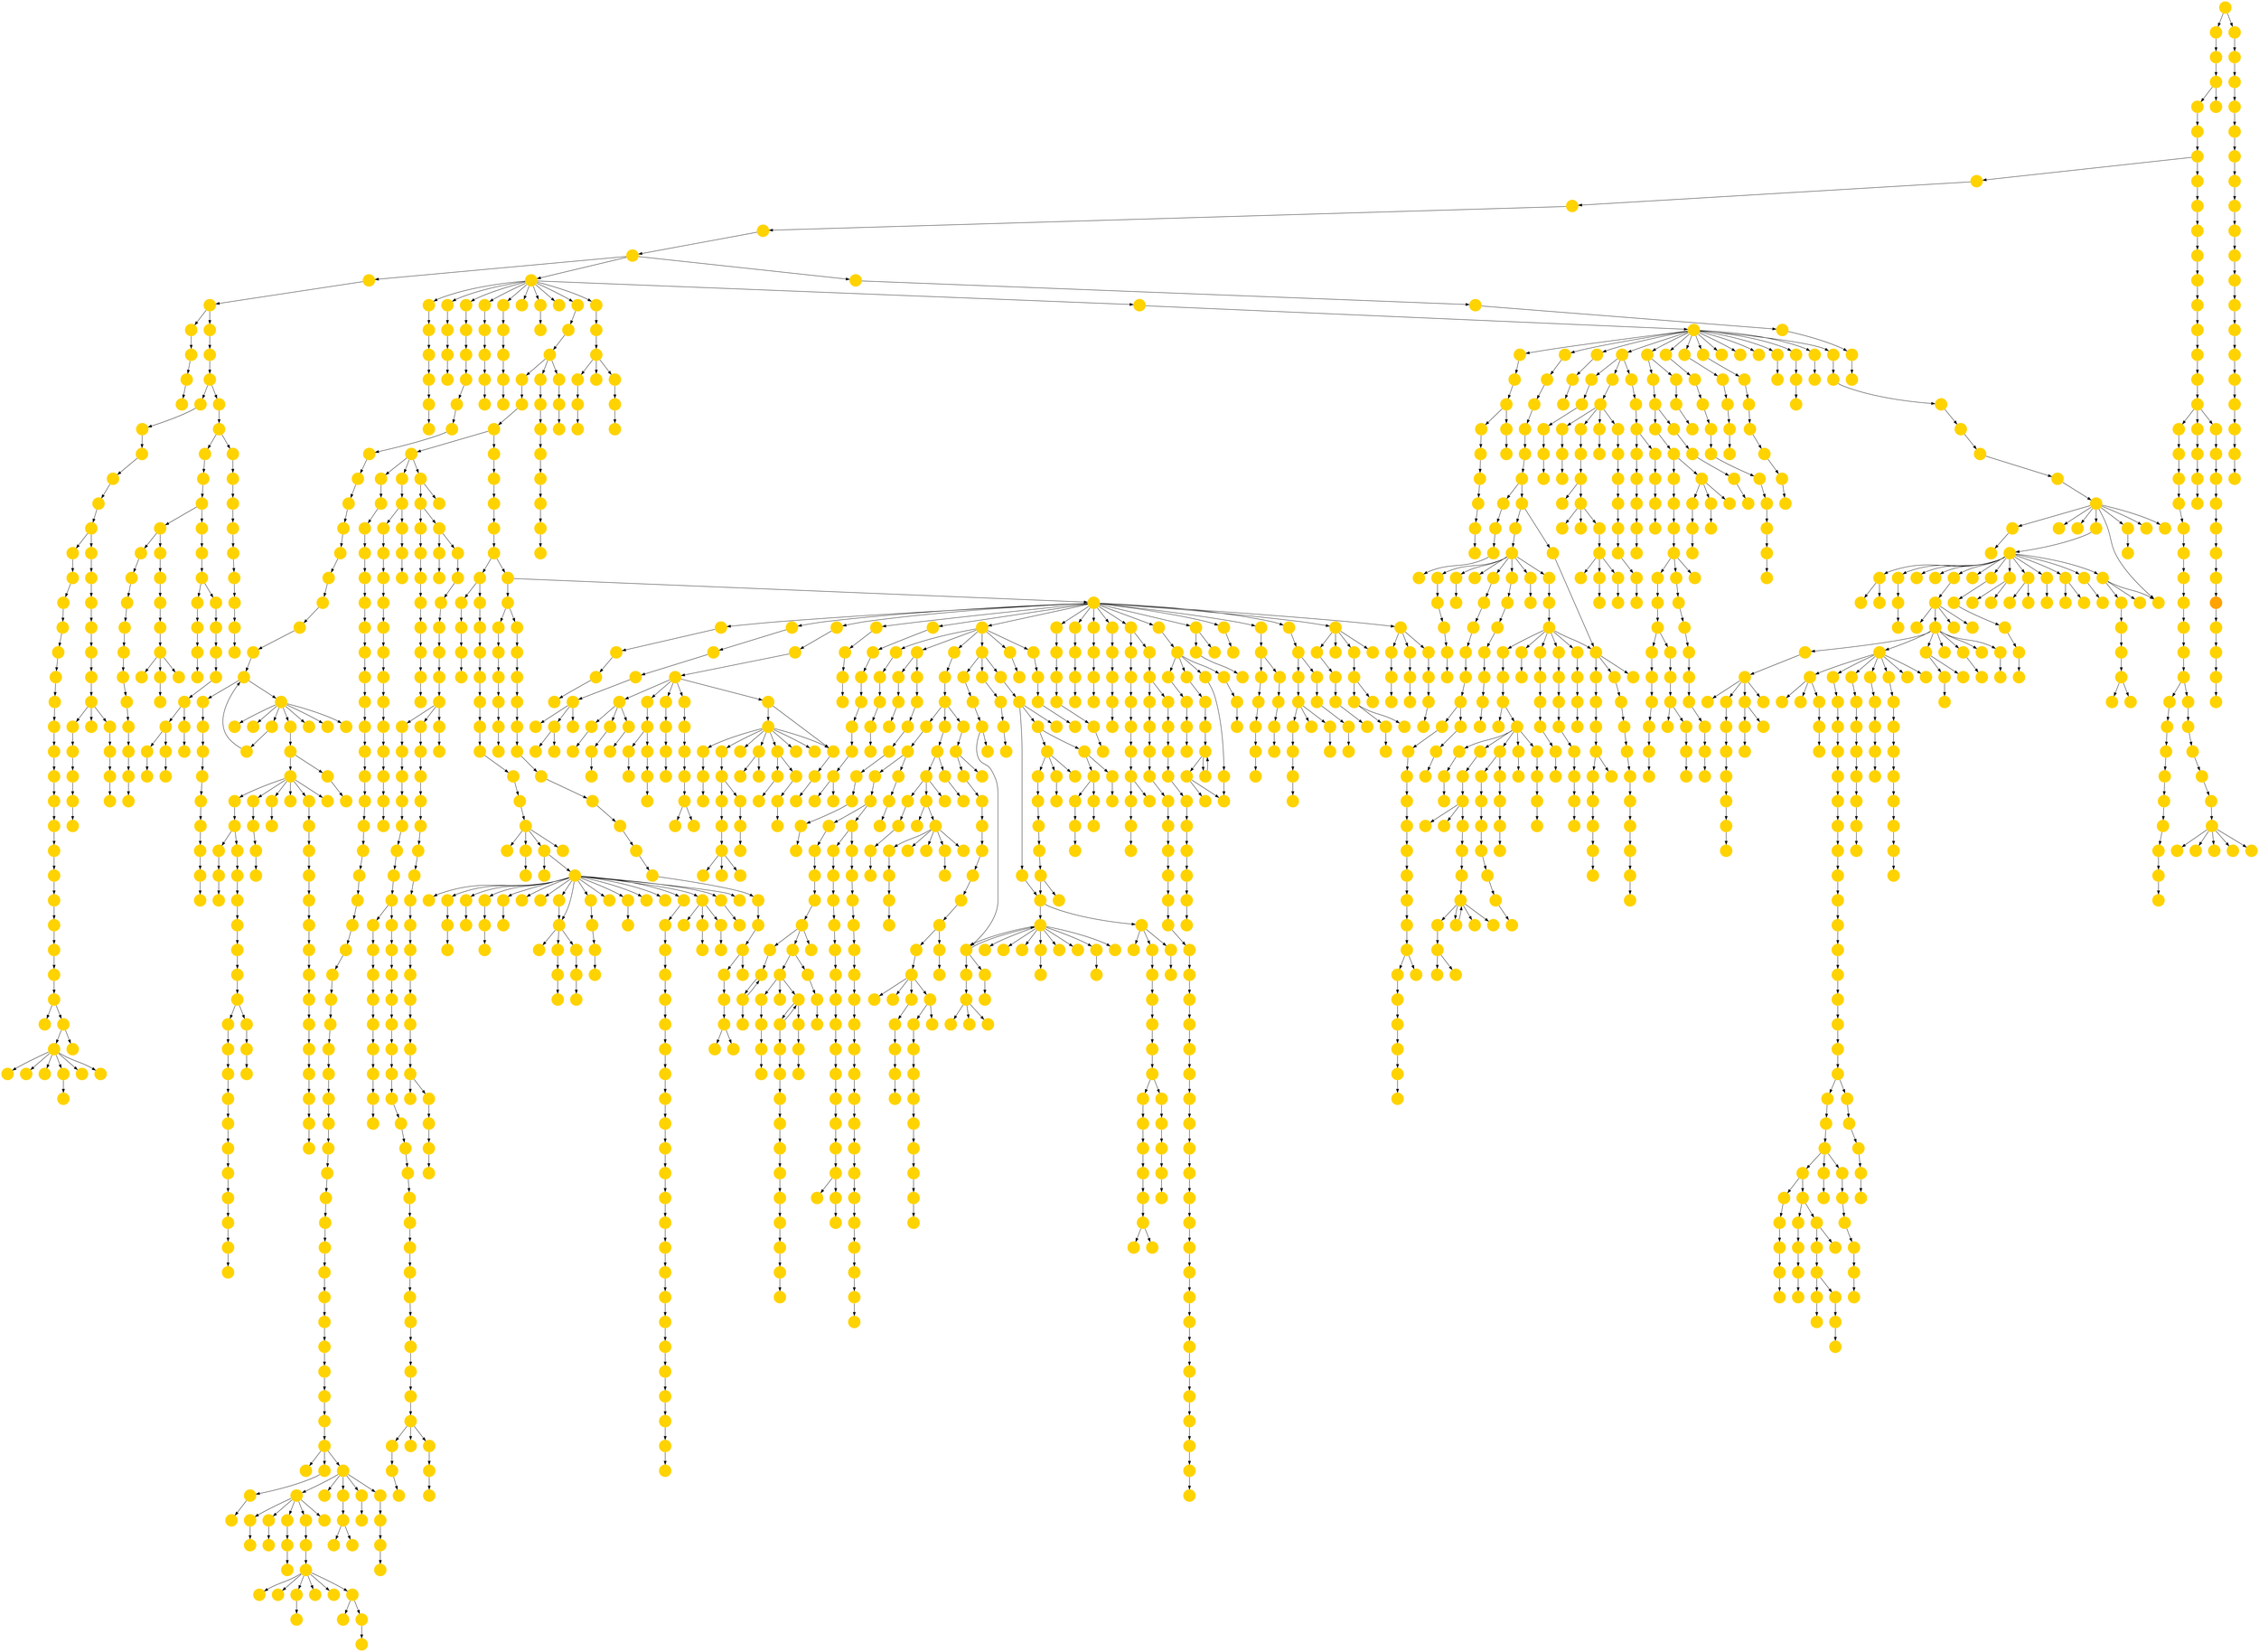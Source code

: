 digraph{
0 [tooltip = "Q", penwidth = 0, style = filled, fillcolor = "#ffd300", shape = circle, label = ""]
1 [tooltip = "Q", penwidth = 0, style = filled, fillcolor = "#ffd300", shape = circle, label = ""]
2 [tooltip = "Q", penwidth = 0, style = filled, fillcolor = "#ffd300", shape = circle, label = ""]
3 [tooltip = "Q", penwidth = 0, style = filled, fillcolor = "#ffd300", shape = circle, label = ""]
4 [tooltip = "Q", penwidth = 0, style = filled, fillcolor = "#ffd300", shape = circle, label = ""]
5 [tooltip = "Q", penwidth = 0, style = filled, fillcolor = "#ffd300", shape = circle, label = ""]
6 [tooltip = "Q", penwidth = 0, style = filled, fillcolor = "#ffd300", shape = circle, label = ""]
7 [tooltip = "Q", penwidth = 0, style = filled, fillcolor = "#ffd300", shape = circle, label = ""]
8 [tooltip = "Q", penwidth = 0, style = filled, fillcolor = "#ffd300", shape = circle, label = ""]
9 [tooltip = "Q", penwidth = 0, style = filled, fillcolor = "#ffd300", shape = circle, label = ""]
10 [tooltip = "Q", penwidth = 0, style = filled, fillcolor = "#ffd300", shape = circle, label = ""]
11 [tooltip = "Q", penwidth = 0, style = filled, fillcolor = "#ffd300", shape = circle, label = ""]
12 [tooltip = "Q", penwidth = 0, style = filled, fillcolor = "#ffd300", shape = circle, label = ""]
13 [tooltip = "Q", penwidth = 0, style = filled, fillcolor = "#ffd300", shape = circle, label = ""]
14 [tooltip = "Q", penwidth = 0, style = filled, fillcolor = "#ffd300", shape = circle, label = ""]
15 [tooltip = "Q", penwidth = 0, style = filled, fillcolor = "#ffd300", shape = circle, label = ""]
16 [tooltip = "Q", penwidth = 0, style = filled, fillcolor = "#ffd300", shape = circle, label = ""]
17 [tooltip = "Q", penwidth = 0, style = filled, fillcolor = "#ffd300", shape = circle, label = ""]
18 [tooltip = "Q", penwidth = 0, style = filled, fillcolor = "#ffd300", shape = circle, label = ""]
19 [tooltip = "Q", penwidth = 0, style = filled, fillcolor = "#ffd300", shape = circle, label = ""]
20 [tooltip = "Q", penwidth = 0, style = filled, fillcolor = "#ffd300", shape = circle, label = ""]
21 [tooltip = "Q", penwidth = 0, style = filled, fillcolor = "#ffd300", shape = circle, label = ""]
22 [tooltip = "Q", penwidth = 0, style = filled, fillcolor = "#ffd300", shape = circle, label = ""]
23 [tooltip = "Q", penwidth = 0, style = filled, fillcolor = "#ffd300", shape = circle, label = ""]
24 [tooltip = "Q", penwidth = 0, style = filled, fillcolor = "#ffd300", shape = circle, label = ""]
25 [tooltip = "Q", penwidth = 0, style = filled, fillcolor = "#ffd300", shape = circle, label = ""]
26 [tooltip = "Q", penwidth = 0, style = filled, fillcolor = "#ffd300", shape = circle, label = ""]
27 [tooltip = "Q", penwidth = 0, style = filled, fillcolor = "#ffd300", shape = circle, label = ""]
28 [tooltip = "Q", penwidth = 0, style = filled, fillcolor = "#ffd300", shape = circle, label = ""]
29 [tooltip = "Q", penwidth = 0, style = filled, fillcolor = "#ffd300", shape = circle, label = ""]
30 [tooltip = "Q", penwidth = 0, style = filled, fillcolor = "#ffd300", shape = circle, label = ""]
31 [tooltip = "Q", penwidth = 0, style = filled, fillcolor = "#ffd300", shape = circle, label = ""]
32 [tooltip = "Q", penwidth = 0, style = filled, fillcolor = "#ffd300", shape = circle, label = ""]
33 [tooltip = "Q", penwidth = 0, style = filled, fillcolor = "#ffd300", shape = circle, label = ""]
34 [tooltip = "Q", penwidth = 0, style = filled, fillcolor = "#ffd300", shape = circle, label = ""]
35 [tooltip = "Q", penwidth = 0, style = filled, fillcolor = "#ffd300", shape = circle, label = ""]
36 [tooltip = "Q", penwidth = 0, style = filled, fillcolor = "#ffd300", shape = circle, label = ""]
37 [tooltip = "Q", penwidth = 0, style = filled, fillcolor = "#ffd300", shape = circle, label = ""]
38 [tooltip = "Q", penwidth = 0, style = filled, fillcolor = "#ffd300", shape = circle, label = ""]
39 [tooltip = "Q", penwidth = 0, style = filled, fillcolor = "#ffd300", shape = circle, label = ""]
40 [tooltip = "Q", penwidth = 0, style = filled, fillcolor = "#ffd300", shape = circle, label = ""]
41 [tooltip = "Q", penwidth = 0, style = filled, fillcolor = "#ffd300", shape = circle, label = ""]
42 [tooltip = "Q", penwidth = 0, style = filled, fillcolor = "#ffd300", shape = circle, label = ""]
43 [tooltip = "Q", penwidth = 0, style = filled, fillcolor = "#ffd300", shape = circle, label = ""]
44 [tooltip = "Q", penwidth = 0, style = filled, fillcolor = "#ffd300", shape = circle, label = ""]
45 [tooltip = "Q", penwidth = 0, style = filled, fillcolor = "#ffd300", shape = circle, label = ""]
46 [tooltip = "Q", penwidth = 0, style = filled, fillcolor = "#ffd300", shape = circle, label = ""]
47 [tooltip = "Q", penwidth = 0, style = filled, fillcolor = "#ffd300", shape = circle, label = ""]
48 [tooltip = "Q", penwidth = 0, style = filled, fillcolor = "#ffd300", shape = circle, label = ""]
49 [tooltip = "Q", penwidth = 0, style = filled, fillcolor = "#ffd300", shape = circle, label = ""]
50 [tooltip = "Q", penwidth = 0, style = filled, fillcolor = "#ffd300", shape = circle, label = ""]
51 [tooltip = "Q", penwidth = 0, style = filled, fillcolor = "#ffd300", shape = circle, label = ""]
52 [tooltip = "Q", penwidth = 0, style = filled, fillcolor = "#ffd300", shape = circle, label = ""]
53 [tooltip = "Q", penwidth = 0, style = filled, fillcolor = "#ffd300", shape = circle, label = ""]
54 [tooltip = "Q", penwidth = 0, style = filled, fillcolor = "#ffd300", shape = circle, label = ""]
55 [tooltip = "Q", penwidth = 0, style = filled, fillcolor = "#ffd300", shape = circle, label = ""]
56 [tooltip = "Q", penwidth = 0, style = filled, fillcolor = "#ffd300", shape = circle, label = ""]
57 [tooltip = "Q", penwidth = 0, style = filled, fillcolor = "#ffd300", shape = circle, label = ""]
58 [tooltip = "Q", penwidth = 0, style = filled, fillcolor = "#ffd300", shape = circle, label = ""]
59 [tooltip = "Q", penwidth = 0, style = filled, fillcolor = "#ffd300", shape = circle, label = ""]
60 [tooltip = "Q", penwidth = 0, style = filled, fillcolor = "#ffd300", shape = circle, label = ""]
61 [tooltip = "Q", penwidth = 0, style = filled, fillcolor = "#ffd300", shape = circle, label = ""]
62 [tooltip = "Q", penwidth = 0, style = filled, fillcolor = "#ffd300", shape = circle, label = ""]
63 [tooltip = "Q", penwidth = 0, style = filled, fillcolor = "#ffd300", shape = circle, label = ""]
64 [tooltip = "Q", penwidth = 0, style = filled, fillcolor = "#ffd300", shape = circle, label = ""]
65 [tooltip = "Q", penwidth = 0, style = filled, fillcolor = "#ffd300", shape = circle, label = ""]
66 [tooltip = "Q", penwidth = 0, style = filled, fillcolor = "#ffd300", shape = circle, label = ""]
67 [tooltip = "Q", penwidth = 0, style = filled, fillcolor = "#ffd300", shape = circle, label = ""]
68 [tooltip = "Q", penwidth = 0, style = filled, fillcolor = "#ffd300", shape = circle, label = ""]
69 [tooltip = "Q", penwidth = 0, style = filled, fillcolor = "#ffd300", shape = circle, label = ""]
70 [tooltip = "Q", penwidth = 0, style = filled, fillcolor = "#ffd300", shape = circle, label = ""]
71 [tooltip = "Q", penwidth = 0, style = filled, fillcolor = "#ffd300", shape = circle, label = ""]
72 [tooltip = "Q", penwidth = 0, style = filled, fillcolor = "#ffd300", shape = circle, label = ""]
73 [tooltip = "Q", penwidth = 0, style = filled, fillcolor = "#ffd300", shape = circle, label = ""]
74 [tooltip = "Q", penwidth = 0, style = filled, fillcolor = "#ffd300", shape = circle, label = ""]
75 [tooltip = "Q", penwidth = 0, style = filled, fillcolor = "#ffd300", shape = circle, label = ""]
76 [tooltip = "Q", penwidth = 0, style = filled, fillcolor = "#ffd300", shape = circle, label = ""]
77 [tooltip = "Q", penwidth = 0, style = filled, fillcolor = "#ffd300", shape = circle, label = ""]
78 [tooltip = "Q", penwidth = 0, style = filled, fillcolor = "#ffd300", shape = circle, label = ""]
79 [tooltip = "Q", penwidth = 0, style = filled, fillcolor = "#ffd300", shape = circle, label = ""]
80 [tooltip = "Q", penwidth = 0, style = filled, fillcolor = "#ffd300", shape = circle, label = ""]
81 [tooltip = "Q", penwidth = 0, style = filled, fillcolor = "#ffd300", shape = circle, label = ""]
82 [tooltip = "Q", penwidth = 0, style = filled, fillcolor = "#ffd300", shape = circle, label = ""]
83 [tooltip = "Q", penwidth = 0, style = filled, fillcolor = "#ffd300", shape = circle, label = ""]
84 [tooltip = "Q", penwidth = 0, style = filled, fillcolor = "#ffd300", shape = circle, label = ""]
85 [tooltip = "Q", penwidth = 0, style = filled, fillcolor = "#ffd300", shape = circle, label = ""]
86 [tooltip = "Q", penwidth = 0, style = filled, fillcolor = "#ffd300", shape = circle, label = ""]
87 [tooltip = "Q", penwidth = 0, style = filled, fillcolor = "#ffd300", shape = circle, label = ""]
88 [tooltip = "Q", penwidth = 0, style = filled, fillcolor = "#ffd300", shape = circle, label = ""]
89 [tooltip = "Q", penwidth = 0, style = filled, fillcolor = "#ffd300", shape = circle, label = ""]
90 [tooltip = "Q", penwidth = 0, style = filled, fillcolor = "#ffd300", shape = circle, label = ""]
91 [tooltip = "Q", penwidth = 0, style = filled, fillcolor = "#ffd300", shape = circle, label = ""]
92 [tooltip = "Q", penwidth = 0, style = filled, fillcolor = "#ffd300", shape = circle, label = ""]
93 [tooltip = "Q", penwidth = 0, style = filled, fillcolor = "#ffd300", shape = circle, label = ""]
94 [tooltip = "Q", penwidth = 0, style = filled, fillcolor = "#ffd300", shape = circle, label = ""]
95 [tooltip = "Q", penwidth = 0, style = filled, fillcolor = "#ffd300", shape = circle, label = ""]
96 [tooltip = "Q", penwidth = 0, style = filled, fillcolor = "#ffd300", shape = circle, label = ""]
97 [tooltip = "Q", penwidth = 0, style = filled, fillcolor = "#ffd300", shape = circle, label = ""]
98 [tooltip = "Q", penwidth = 0, style = filled, fillcolor = "#ffd300", shape = circle, label = ""]
99 [tooltip = "Q", penwidth = 0, style = filled, fillcolor = "#ffd300", shape = circle, label = ""]
100 [tooltip = "Q", penwidth = 0, style = filled, fillcolor = "#ffd300", shape = circle, label = ""]
101 [tooltip = "Q", penwidth = 0, style = filled, fillcolor = "#ffd300", shape = circle, label = ""]
102 [tooltip = "Q", penwidth = 0, style = filled, fillcolor = "#ffd300", shape = circle, label = ""]
103 [tooltip = "Q", penwidth = 0, style = filled, fillcolor = "#ffd300", shape = circle, label = ""]
104 [tooltip = "Q", penwidth = 0, style = filled, fillcolor = "#ffd300", shape = circle, label = ""]
105 [tooltip = "Q", penwidth = 0, style = filled, fillcolor = "#ffd300", shape = circle, label = ""]
106 [tooltip = "Q", penwidth = 0, style = filled, fillcolor = "#ffd300", shape = circle, label = ""]
107 [tooltip = "Q", penwidth = 0, style = filled, fillcolor = "#ffd300", shape = circle, label = ""]
108 [tooltip = "Q", penwidth = 0, style = filled, fillcolor = "#ffd300", shape = circle, label = ""]
109 [tooltip = "Q", penwidth = 0, style = filled, fillcolor = "#ffd300", shape = circle, label = ""]
110 [tooltip = "Q", penwidth = 0, style = filled, fillcolor = "#ffd300", shape = circle, label = ""]
111 [tooltip = "Q", penwidth = 0, style = filled, fillcolor = "#ffd300", shape = circle, label = ""]
112 [tooltip = "Q", penwidth = 0, style = filled, fillcolor = "#ffd300", shape = circle, label = ""]
113 [tooltip = "Q", penwidth = 0, style = filled, fillcolor = "#ffd300", shape = circle, label = ""]
114 [tooltip = "Q", penwidth = 0, style = filled, fillcolor = "#ffd300", shape = circle, label = ""]
115 [tooltip = "Q", penwidth = 0, style = filled, fillcolor = "#ffd300", shape = circle, label = ""]
116 [tooltip = "Q", penwidth = 0, style = filled, fillcolor = "#ffd300", shape = circle, label = ""]
117 [tooltip = "Q", penwidth = 0, style = filled, fillcolor = "#ffd300", shape = circle, label = ""]
118 [tooltip = "Q", penwidth = 0, style = filled, fillcolor = "#ffd300", shape = circle, label = ""]
119 [tooltip = "Q", penwidth = 0, style = filled, fillcolor = "#ffd300", shape = circle, label = ""]
120 [tooltip = "Q", penwidth = 0, style = filled, fillcolor = "#ffd300", shape = circle, label = ""]
121 [tooltip = "Q", penwidth = 0, style = filled, fillcolor = "#ffd300", shape = circle, label = ""]
122 [tooltip = "Q", penwidth = 0, style = filled, fillcolor = "#ffd300", shape = circle, label = ""]
123 [tooltip = "Q", penwidth = 0, style = filled, fillcolor = "#ffd300", shape = circle, label = ""]
124 [tooltip = "Q", penwidth = 0, style = filled, fillcolor = "#ffd300", shape = circle, label = ""]
125 [tooltip = "Q", penwidth = 0, style = filled, fillcolor = "#ffd300", shape = circle, label = ""]
126 [tooltip = "Q", penwidth = 0, style = filled, fillcolor = "#ffd300", shape = circle, label = ""]
127 [tooltip = "Q", penwidth = 0, style = filled, fillcolor = "#ffd300", shape = circle, label = ""]
128 [tooltip = "Q", penwidth = 0, style = filled, fillcolor = "#ffd300", shape = circle, label = ""]
129 [tooltip = "Q", penwidth = 0, style = filled, fillcolor = "#ffd300", shape = circle, label = ""]
130 [tooltip = "Q", penwidth = 0, style = filled, fillcolor = "#ffd300", shape = circle, label = ""]
131 [tooltip = "Q", penwidth = 0, style = filled, fillcolor = "#ffd300", shape = circle, label = ""]
132 [tooltip = "Q", penwidth = 0, style = filled, fillcolor = "#ffd300", shape = circle, label = ""]
133 [tooltip = "Q", penwidth = 0, style = filled, fillcolor = "#ffd300", shape = circle, label = ""]
134 [tooltip = "Q", penwidth = 0, style = filled, fillcolor = "#ffd300", shape = circle, label = ""]
135 [tooltip = "Q", penwidth = 0, style = filled, fillcolor = "#ffd300", shape = circle, label = ""]
136 [tooltip = "Q", penwidth = 0, style = filled, fillcolor = "#ffd300", shape = circle, label = ""]
137 [tooltip = "Q", penwidth = 0, style = filled, fillcolor = "#ffd300", shape = circle, label = ""]
138 [tooltip = "Q", penwidth = 0, style = filled, fillcolor = "#ffd300", shape = circle, label = ""]
139 [tooltip = "Q", penwidth = 0, style = filled, fillcolor = "#ffd300", shape = circle, label = ""]
140 [tooltip = "Q", penwidth = 0, style = filled, fillcolor = "#ffd300", shape = circle, label = ""]
141 [tooltip = "Q", penwidth = 0, style = filled, fillcolor = "#ffd300", shape = circle, label = ""]
142 [tooltip = "Q", penwidth = 0, style = filled, fillcolor = "#ffd300", shape = circle, label = ""]
143 [tooltip = "Q", penwidth = 0, style = filled, fillcolor = "#ffd300", shape = circle, label = ""]
144 [tooltip = "Q", penwidth = 0, style = filled, fillcolor = "#ffd300", shape = circle, label = ""]
145 [tooltip = "Q", penwidth = 0, style = filled, fillcolor = "#ffd300", shape = circle, label = ""]
146 [tooltip = "Q", penwidth = 0, style = filled, fillcolor = "#ffd300", shape = circle, label = ""]
147 [tooltip = "Q", penwidth = 0, style = filled, fillcolor = "#ffd300", shape = circle, label = ""]
148 [tooltip = "Q", penwidth = 0, style = filled, fillcolor = "#ffd300", shape = circle, label = ""]
149 [tooltip = "Q", penwidth = 0, style = filled, fillcolor = "#ffd300", shape = circle, label = ""]
150 [tooltip = "Q", penwidth = 0, style = filled, fillcolor = "#ffd300", shape = circle, label = ""]
151 [tooltip = "Q", penwidth = 0, style = filled, fillcolor = "#ffd300", shape = circle, label = ""]
152 [tooltip = "Q", penwidth = 0, style = filled, fillcolor = "#ffd300", shape = circle, label = ""]
153 [tooltip = "Q", penwidth = 0, style = filled, fillcolor = "#ffd300", shape = circle, label = ""]
154 [tooltip = "Q", penwidth = 0, style = filled, fillcolor = "#ffd300", shape = circle, label = ""]
155 [tooltip = "Q", penwidth = 0, style = filled, fillcolor = "#ffd300", shape = circle, label = ""]
156 [tooltip = "Q", penwidth = 0, style = filled, fillcolor = "#ffd300", shape = circle, label = ""]
157 [tooltip = "Q", penwidth = 0, style = filled, fillcolor = "#ffd300", shape = circle, label = ""]
158 [tooltip = "Q", penwidth = 0, style = filled, fillcolor = "#ffd300", shape = circle, label = ""]
159 [tooltip = "Q", penwidth = 0, style = filled, fillcolor = "#ffd300", shape = circle, label = ""]
160 [tooltip = "Q", penwidth = 0, style = filled, fillcolor = "#ffd300", shape = circle, label = ""]
161 [tooltip = "Q", penwidth = 0, style = filled, fillcolor = "#ffd300", shape = circle, label = ""]
162 [tooltip = "Q", penwidth = 0, style = filled, fillcolor = "#ffd300", shape = circle, label = ""]
163 [tooltip = "Q", penwidth = 0, style = filled, fillcolor = "#ffd300", shape = circle, label = ""]
164 [tooltip = "Q", penwidth = 0, style = filled, fillcolor = "#ffd300", shape = circle, label = ""]
165 [tooltip = "Q", penwidth = 0, style = filled, fillcolor = "#ffd300", shape = circle, label = ""]
166 [tooltip = "Q", penwidth = 0, style = filled, fillcolor = "#ffd300", shape = circle, label = ""]
167 [tooltip = "Q", penwidth = 0, style = filled, fillcolor = "#ffd300", shape = circle, label = ""]
168 [tooltip = "Q", penwidth = 0, style = filled, fillcolor = "#ffd300", shape = circle, label = ""]
169 [tooltip = "Q", penwidth = 0, style = filled, fillcolor = "#ffd300", shape = circle, label = ""]
170 [tooltip = "Q", penwidth = 0, style = filled, fillcolor = "#ffd300", shape = circle, label = ""]
171 [tooltip = "Q", penwidth = 0, style = filled, fillcolor = "#ffd300", shape = circle, label = ""]
172 [tooltip = "Q", penwidth = 0, style = filled, fillcolor = "#ffd300", shape = circle, label = ""]
173 [tooltip = "Q", penwidth = 0, style = filled, fillcolor = "#ffd300", shape = circle, label = ""]
174 [tooltip = "Q", penwidth = 0, style = filled, fillcolor = "#ffd300", shape = circle, label = ""]
175 [tooltip = "Q", penwidth = 0, style = filled, fillcolor = "#ffd300", shape = circle, label = ""]
176 [tooltip = "Q", penwidth = 0, style = filled, fillcolor = "#ffd300", shape = circle, label = ""]
177 [tooltip = "Q", penwidth = 0, style = filled, fillcolor = "#ffd300", shape = circle, label = ""]
178 [tooltip = "Q", penwidth = 0, style = filled, fillcolor = "#ffd300", shape = circle, label = ""]
179 [tooltip = "Q", penwidth = 0, style = filled, fillcolor = "#ffd300", shape = circle, label = ""]
180 [tooltip = "Q", penwidth = 0, style = filled, fillcolor = "#ffd300", shape = circle, label = ""]
181 [tooltip = "Q", penwidth = 0, style = filled, fillcolor = "#ffd300", shape = circle, label = ""]
182 [tooltip = "Q", penwidth = 0, style = filled, fillcolor = "#ffd300", shape = circle, label = ""]
183 [tooltip = "Q", penwidth = 0, style = filled, fillcolor = "#ffd300", shape = circle, label = ""]
184 [tooltip = "Q", penwidth = 0, style = filled, fillcolor = "#ffd300", shape = circle, label = ""]
185 [tooltip = "Q", penwidth = 0, style = filled, fillcolor = "#ffd300", shape = circle, label = ""]
186 [tooltip = "Q", penwidth = 0, style = filled, fillcolor = "#ffd300", shape = circle, label = ""]
187 [tooltip = "Q", penwidth = 0, style = filled, fillcolor = "#ffd300", shape = circle, label = ""]
188 [tooltip = "Q", penwidth = 0, style = filled, fillcolor = "#ffd300", shape = circle, label = ""]
189 [tooltip = "Q", penwidth = 0, style = filled, fillcolor = "#ffd300", shape = circle, label = ""]
190 [tooltip = "Q", penwidth = 0, style = filled, fillcolor = "#ffd300", shape = circle, label = ""]
191 [tooltip = "Q", penwidth = 0, style = filled, fillcolor = "#ffd300", shape = circle, label = ""]
192 [tooltip = "Q", penwidth = 0, style = filled, fillcolor = "#ffd300", shape = circle, label = ""]
193 [tooltip = "Q", penwidth = 0, style = filled, fillcolor = "#ffd300", shape = circle, label = ""]
194 [tooltip = "Q", penwidth = 0, style = filled, fillcolor = "#ffd300", shape = circle, label = ""]
195 [tooltip = "Q", penwidth = 0, style = filled, fillcolor = "#ffd300", shape = circle, label = ""]
196 [tooltip = "Q", penwidth = 0, style = filled, fillcolor = "#ffd300", shape = circle, label = ""]
197 [tooltip = "Q", penwidth = 0, style = filled, fillcolor = "#ffd300", shape = circle, label = ""]
198 [tooltip = "Q", penwidth = 0, style = filled, fillcolor = "#ffd300", shape = circle, label = ""]
199 [tooltip = "Q", penwidth = 0, style = filled, fillcolor = "#ffd300", shape = circle, label = ""]
200 [tooltip = "Q", penwidth = 0, style = filled, fillcolor = "#ffd300", shape = circle, label = ""]
201 [tooltip = "Q", penwidth = 0, style = filled, fillcolor = "#ffd300", shape = circle, label = ""]
202 [tooltip = "Q", penwidth = 0, style = filled, fillcolor = "#ffd300", shape = circle, label = ""]
203 [tooltip = "Q", penwidth = 0, style = filled, fillcolor = "#ffd300", shape = circle, label = ""]
204 [tooltip = "Q", penwidth = 0, style = filled, fillcolor = "#ffd300", shape = circle, label = ""]
205 [tooltip = "Q", penwidth = 0, style = filled, fillcolor = "#ffd300", shape = circle, label = ""]
206 [tooltip = "Q", penwidth = 0, style = filled, fillcolor = "#ffd300", shape = circle, label = ""]
207 [tooltip = "Q", penwidth = 0, style = filled, fillcolor = "#ffd300", shape = circle, label = ""]
208 [tooltip = "Q", penwidth = 0, style = filled, fillcolor = "#ffd300", shape = circle, label = ""]
209 [tooltip = "Q", penwidth = 0, style = filled, fillcolor = "#ffd300", shape = circle, label = ""]
210 [tooltip = "Q", penwidth = 0, style = filled, fillcolor = "#ffd300", shape = circle, label = ""]
211 [tooltip = "Q", penwidth = 0, style = filled, fillcolor = "#ffd300", shape = circle, label = ""]
212 [tooltip = "Q", penwidth = 0, style = filled, fillcolor = "#ffd300", shape = circle, label = ""]
213 [tooltip = "Q", penwidth = 0, style = filled, fillcolor = "#ffd300", shape = circle, label = ""]
214 [tooltip = "Q", penwidth = 0, style = filled, fillcolor = "#ffd300", shape = circle, label = ""]
215 [tooltip = "Q", penwidth = 0, style = filled, fillcolor = "#ffd300", shape = circle, label = ""]
216 [tooltip = "Q", penwidth = 0, style = filled, fillcolor = "#ffd300", shape = circle, label = ""]
217 [tooltip = "Q", penwidth = 0, style = filled, fillcolor = "#ffd300", shape = circle, label = ""]
218 [tooltip = "Q", penwidth = 0, style = filled, fillcolor = "#ffd300", shape = circle, label = ""]
219 [tooltip = "Q", penwidth = 0, style = filled, fillcolor = "#ffd300", shape = circle, label = ""]
220 [tooltip = "Q", penwidth = 0, style = filled, fillcolor = "#ffd300", shape = circle, label = ""]
221 [tooltip = "Q", penwidth = 0, style = filled, fillcolor = "#ffd300", shape = circle, label = ""]
222 [tooltip = "Q", penwidth = 0, style = filled, fillcolor = "#ffd300", shape = circle, label = ""]
223 [tooltip = "Q", penwidth = 0, style = filled, fillcolor = "#ffd300", shape = circle, label = ""]
224 [tooltip = "Q", penwidth = 0, style = filled, fillcolor = "#ffd300", shape = circle, label = ""]
225 [tooltip = "Q", penwidth = 0, style = filled, fillcolor = "#ffd300", shape = circle, label = ""]
226 [tooltip = "Q", penwidth = 0, style = filled, fillcolor = "#ffd300", shape = circle, label = ""]
227 [tooltip = "Q", penwidth = 0, style = filled, fillcolor = "#ffd300", shape = circle, label = ""]
228 [tooltip = "Q", penwidth = 0, style = filled, fillcolor = "#ffd300", shape = circle, label = ""]
229 [tooltip = "Q", penwidth = 0, style = filled, fillcolor = "#ffd300", shape = circle, label = ""]
230 [tooltip = "Q", penwidth = 0, style = filled, fillcolor = "#ffd300", shape = circle, label = ""]
231 [tooltip = "Q", penwidth = 0, style = filled, fillcolor = "#ffd300", shape = circle, label = ""]
232 [tooltip = "Q", penwidth = 0, style = filled, fillcolor = "#ffd300", shape = circle, label = ""]
233 [tooltip = "Q", penwidth = 0, style = filled, fillcolor = "#ffd300", shape = circle, label = ""]
234 [tooltip = "Q", penwidth = 0, style = filled, fillcolor = "#ffd300", shape = circle, label = ""]
235 [tooltip = "Q", penwidth = 0, style = filled, fillcolor = "#ffd300", shape = circle, label = ""]
236 [tooltip = "Q", penwidth = 0, style = filled, fillcolor = "#ffd300", shape = circle, label = ""]
237 [tooltip = "Q", penwidth = 0, style = filled, fillcolor = "#ffd300", shape = circle, label = ""]
238 [tooltip = "Q", penwidth = 0, style = filled, fillcolor = "#ffd300", shape = circle, label = ""]
239 [tooltip = "Q", penwidth = 0, style = filled, fillcolor = "#ffd300", shape = circle, label = ""]
240 [tooltip = "Q", penwidth = 0, style = filled, fillcolor = "#ffd300", shape = circle, label = ""]
241 [tooltip = "Q", penwidth = 0, style = filled, fillcolor = "#ffd300", shape = circle, label = ""]
242 [tooltip = "Q", penwidth = 0, style = filled, fillcolor = "#ffd300", shape = circle, label = ""]
243 [tooltip = "Q", penwidth = 0, style = filled, fillcolor = "#ffd300", shape = circle, label = ""]
244 [tooltip = "Q", penwidth = 0, style = filled, fillcolor = "#ffd300", shape = circle, label = ""]
245 [tooltip = "Q", penwidth = 0, style = filled, fillcolor = "#ffd300", shape = circle, label = ""]
246 [tooltip = "Q", penwidth = 0, style = filled, fillcolor = "#ffd300", shape = circle, label = ""]
247 [tooltip = "Q", penwidth = 0, style = filled, fillcolor = "#ffd300", shape = circle, label = ""]
248 [tooltip = "Q", penwidth = 0, style = filled, fillcolor = "#ffd300", shape = circle, label = ""]
249 [tooltip = "Q", penwidth = 0, style = filled, fillcolor = "#ffd300", shape = circle, label = ""]
250 [tooltip = "Q", penwidth = 0, style = filled, fillcolor = "#ffd300", shape = circle, label = ""]
251 [tooltip = "Q", penwidth = 0, style = filled, fillcolor = "#ffd300", shape = circle, label = ""]
252 [tooltip = "Q", penwidth = 0, style = filled, fillcolor = "#ffd300", shape = circle, label = ""]
253 [tooltip = "Q", penwidth = 0, style = filled, fillcolor = "#ffd300", shape = circle, label = ""]
254 [tooltip = "Q", penwidth = 0, style = filled, fillcolor = "#ffd300", shape = circle, label = ""]
255 [tooltip = "Q", penwidth = 0, style = filled, fillcolor = "#ffd300", shape = circle, label = ""]
256 [tooltip = "Q", penwidth = 0, style = filled, fillcolor = "#ffd300", shape = circle, label = ""]
257 [tooltip = "Q", penwidth = 0, style = filled, fillcolor = "#ffd300", shape = circle, label = ""]
258 [tooltip = "Q", penwidth = 0, style = filled, fillcolor = "#ffd300", shape = circle, label = ""]
259 [tooltip = "Q", penwidth = 0, style = filled, fillcolor = "#ffd300", shape = circle, label = ""]
260 [tooltip = "Q", penwidth = 0, style = filled, fillcolor = "#ffd300", shape = circle, label = ""]
261 [tooltip = "Q", penwidth = 0, style = filled, fillcolor = "#ffd300", shape = circle, label = ""]
262 [tooltip = "Q", penwidth = 0, style = filled, fillcolor = "#ffd300", shape = circle, label = ""]
263 [tooltip = "Q", penwidth = 0, style = filled, fillcolor = "#ffd300", shape = circle, label = ""]
264 [tooltip = "Q", penwidth = 0, style = filled, fillcolor = "#ffd300", shape = circle, label = ""]
265 [tooltip = "Q", penwidth = 0, style = filled, fillcolor = "#ffd300", shape = circle, label = ""]
266 [tooltip = "Q", penwidth = 0, style = filled, fillcolor = "#ffd300", shape = circle, label = ""]
267 [tooltip = "Q", penwidth = 0, style = filled, fillcolor = "#ffd300", shape = circle, label = ""]
268 [tooltip = "Q", penwidth = 0, style = filled, fillcolor = "#ffd300", shape = circle, label = ""]
269 [tooltip = "Q", penwidth = 0, style = filled, fillcolor = "#ffd300", shape = circle, label = ""]
270 [tooltip = "Q", penwidth = 0, style = filled, fillcolor = "#ffd300", shape = circle, label = ""]
271 [tooltip = "Q", penwidth = 0, style = filled, fillcolor = "#ffd300", shape = circle, label = ""]
272 [tooltip = "Q", penwidth = 0, style = filled, fillcolor = "#ffd300", shape = circle, label = ""]
273 [tooltip = "Q", penwidth = 0, style = filled, fillcolor = "#ffd300", shape = circle, label = ""]
274 [tooltip = "Q", penwidth = 0, style = filled, fillcolor = "#ffd300", shape = circle, label = ""]
275 [tooltip = "Q", penwidth = 0, style = filled, fillcolor = "#ffd300", shape = circle, label = ""]
276 [tooltip = "Q", penwidth = 0, style = filled, fillcolor = "#ffd300", shape = circle, label = ""]
277 [tooltip = "Q", penwidth = 0, style = filled, fillcolor = "#ffd300", shape = circle, label = ""]
278 [tooltip = "Q", penwidth = 0, style = filled, fillcolor = "#ffd300", shape = circle, label = ""]
279 [tooltip = "Q", penwidth = 0, style = filled, fillcolor = "#ffd300", shape = circle, label = ""]
280 [tooltip = "Q", penwidth = 0, style = filled, fillcolor = "#ffd300", shape = circle, label = ""]
281 [tooltip = "Q", penwidth = 0, style = filled, fillcolor = "#ffd300", shape = circle, label = ""]
282 [tooltip = "Q", penwidth = 0, style = filled, fillcolor = "#ffd300", shape = circle, label = ""]
283 [tooltip = "Q", penwidth = 0, style = filled, fillcolor = "#ffd300", shape = circle, label = ""]
284 [tooltip = "Q", penwidth = 0, style = filled, fillcolor = "#ffd300", shape = circle, label = ""]
285 [tooltip = "Q", penwidth = 0, style = filled, fillcolor = "#ffd300", shape = circle, label = ""]
286 [tooltip = "Q", penwidth = 0, style = filled, fillcolor = "#ffd300", shape = circle, label = ""]
287 [tooltip = "Q", penwidth = 0, style = filled, fillcolor = "#ffd300", shape = circle, label = ""]
288 [tooltip = "Q", penwidth = 0, style = filled, fillcolor = "#ffd300", shape = circle, label = ""]
289 [tooltip = "Q", penwidth = 0, style = filled, fillcolor = "#ffd300", shape = circle, label = ""]
290 [tooltip = "Q", penwidth = 0, style = filled, fillcolor = "#ffd300", shape = circle, label = ""]
291 [tooltip = "Q", penwidth = 0, style = filled, fillcolor = "#ffd300", shape = circle, label = ""]
292 [tooltip = "Q", penwidth = 0, style = filled, fillcolor = "#ffd300", shape = circle, label = ""]
293 [tooltip = "Q", penwidth = 0, style = filled, fillcolor = "#ffd300", shape = circle, label = ""]
294 [tooltip = "Q", penwidth = 0, style = filled, fillcolor = "#ffd300", shape = circle, label = ""]
295 [tooltip = "Q", penwidth = 0, style = filled, fillcolor = "#ffd300", shape = circle, label = ""]
296 [tooltip = "Q", penwidth = 0, style = filled, fillcolor = "#ffd300", shape = circle, label = ""]
297 [tooltip = "Q", penwidth = 0, style = filled, fillcolor = "#ffd300", shape = circle, label = ""]
298 [tooltip = "Q", penwidth = 0, style = filled, fillcolor = "#ffd300", shape = circle, label = ""]
299 [tooltip = "Q", penwidth = 0, style = filled, fillcolor = "#ffd300", shape = circle, label = ""]
300 [tooltip = "Q", penwidth = 0, style = filled, fillcolor = "#ffd300", shape = circle, label = ""]
301 [tooltip = "Q", penwidth = 0, style = filled, fillcolor = "#ffd300", shape = circle, label = ""]
302 [tooltip = "Q", penwidth = 0, style = filled, fillcolor = "#ffd300", shape = circle, label = ""]
303 [tooltip = "Q", penwidth = 0, style = filled, fillcolor = "#ffd300", shape = circle, label = ""]
304 [tooltip = "Q", penwidth = 0, style = filled, fillcolor = "#ffd300", shape = circle, label = ""]
305 [tooltip = "Q", penwidth = 0, style = filled, fillcolor = "#ffd300", shape = circle, label = ""]
306 [tooltip = "Q", penwidth = 0, style = filled, fillcolor = "#ffd300", shape = circle, label = ""]
307 [tooltip = "Q", penwidth = 0, style = filled, fillcolor = "#ffd300", shape = circle, label = ""]
308 [tooltip = "Q", penwidth = 0, style = filled, fillcolor = "#ffd300", shape = circle, label = ""]
309 [tooltip = "Q", penwidth = 0, style = filled, fillcolor = "#ffd300", shape = circle, label = ""]
310 [tooltip = "Q", penwidth = 0, style = filled, fillcolor = "#ffd300", shape = circle, label = ""]
311 [tooltip = "Q", penwidth = 0, style = filled, fillcolor = "#ffd300", shape = circle, label = ""]
312 [tooltip = "Q", penwidth = 0, style = filled, fillcolor = "#ffd300", shape = circle, label = ""]
313 [tooltip = "Q", penwidth = 0, style = filled, fillcolor = "#ffd300", shape = circle, label = ""]
314 [tooltip = "Q", penwidth = 0, style = filled, fillcolor = "#ffd300", shape = circle, label = ""]
315 [tooltip = "Q", penwidth = 0, style = filled, fillcolor = "#ffd300", shape = circle, label = ""]
316 [tooltip = "Q", penwidth = 0, style = filled, fillcolor = "#ffd300", shape = circle, label = ""]
317 [tooltip = "Q", penwidth = 0, style = filled, fillcolor = "#ffd300", shape = circle, label = ""]
318 [tooltip = "Q", penwidth = 0, style = filled, fillcolor = "#ffd300", shape = circle, label = ""]
319 [tooltip = "Q", penwidth = 0, style = filled, fillcolor = "#ffd300", shape = circle, label = ""]
320 [tooltip = "Q", penwidth = 0, style = filled, fillcolor = "#ffd300", shape = circle, label = ""]
321 [tooltip = "Q", penwidth = 0, style = filled, fillcolor = "#ffd300", shape = circle, label = ""]
322 [tooltip = "Q", penwidth = 0, style = filled, fillcolor = "#ffd300", shape = circle, label = ""]
323 [tooltip = "Q", penwidth = 0, style = filled, fillcolor = "#ffd300", shape = circle, label = ""]
324 [tooltip = "Q", penwidth = 0, style = filled, fillcolor = "#ffd300", shape = circle, label = ""]
325 [tooltip = "Q", penwidth = 0, style = filled, fillcolor = "#ffd300", shape = circle, label = ""]
326 [tooltip = "Q", penwidth = 0, style = filled, fillcolor = "#ffd300", shape = circle, label = ""]
327 [tooltip = "Q", penwidth = 0, style = filled, fillcolor = "#ffd300", shape = circle, label = ""]
328 [tooltip = "Q", penwidth = 0, style = filled, fillcolor = "#ffd300", shape = circle, label = ""]
329 [tooltip = "Q", penwidth = 0, style = filled, fillcolor = "#ffd300", shape = circle, label = ""]
330 [tooltip = "Q", penwidth = 0, style = filled, fillcolor = "#ffd300", shape = circle, label = ""]
331 [tooltip = "Q", penwidth = 0, style = filled, fillcolor = "#ffd300", shape = circle, label = ""]
332 [tooltip = "Q", penwidth = 0, style = filled, fillcolor = "#ffd300", shape = circle, label = ""]
333 [tooltip = "Q", penwidth = 0, style = filled, fillcolor = "#ffd300", shape = circle, label = ""]
334 [tooltip = "Q", penwidth = 0, style = filled, fillcolor = "#ffd300", shape = circle, label = ""]
335 [tooltip = "Q", penwidth = 0, style = filled, fillcolor = "#ffd300", shape = circle, label = ""]
336 [tooltip = "Q", penwidth = 0, style = filled, fillcolor = "#ffd300", shape = circle, label = ""]
337 [tooltip = "Q", penwidth = 0, style = filled, fillcolor = "#ffd300", shape = circle, label = ""]
338 [tooltip = "Q", penwidth = 0, style = filled, fillcolor = "#ffd300", shape = circle, label = ""]
339 [tooltip = "Q", penwidth = 0, style = filled, fillcolor = "#ffd300", shape = circle, label = ""]
340 [tooltip = "Q", penwidth = 0, style = filled, fillcolor = "#ffd300", shape = circle, label = ""]
341 [tooltip = "Q", penwidth = 0, style = filled, fillcolor = "#ffd300", shape = circle, label = ""]
342 [tooltip = "Q", penwidth = 0, style = filled, fillcolor = "#ffd300", shape = circle, label = ""]
343 [tooltip = "Q", penwidth = 0, style = filled, fillcolor = "#ffd300", shape = circle, label = ""]
344 [tooltip = "Q", penwidth = 0, style = filled, fillcolor = "#ffd300", shape = circle, label = ""]
345 [tooltip = "Q", penwidth = 0, style = filled, fillcolor = "#ffd300", shape = circle, label = ""]
346 [tooltip = "Q", penwidth = 0, style = filled, fillcolor = "#ffd300", shape = circle, label = ""]
347 [tooltip = "Q", penwidth = 0, style = filled, fillcolor = "#ffd300", shape = circle, label = ""]
348 [tooltip = "Q", penwidth = 0, style = filled, fillcolor = "#ffd300", shape = circle, label = ""]
349 [tooltip = "Q", penwidth = 0, style = filled, fillcolor = "#ffd300", shape = circle, label = ""]
350 [tooltip = "Q", penwidth = 0, style = filled, fillcolor = "#ffd300", shape = circle, label = ""]
351 [tooltip = "Q", penwidth = 0, style = filled, fillcolor = "#ffd300", shape = circle, label = ""]
352 [tooltip = "Q", penwidth = 0, style = filled, fillcolor = "#ffd300", shape = circle, label = ""]
353 [tooltip = "Q", penwidth = 0, style = filled, fillcolor = "#ffd300", shape = circle, label = ""]
354 [tooltip = "Q", penwidth = 0, style = filled, fillcolor = "#ffd300", shape = circle, label = ""]
355 [tooltip = "Q", penwidth = 0, style = filled, fillcolor = "#ffd300", shape = circle, label = ""]
356 [tooltip = "Q", penwidth = 0, style = filled, fillcolor = "#ffd300", shape = circle, label = ""]
357 [tooltip = "Q", penwidth = 0, style = filled, fillcolor = "#ffd300", shape = circle, label = ""]
358 [tooltip = "Q", penwidth = 0, style = filled, fillcolor = "#ffd300", shape = circle, label = ""]
359 [tooltip = "Q", penwidth = 0, style = filled, fillcolor = "#ffd300", shape = circle, label = ""]
360 [tooltip = "Q", penwidth = 0, style = filled, fillcolor = "#ffd300", shape = circle, label = ""]
361 [tooltip = "Q", penwidth = 0, style = filled, fillcolor = "#ffd300", shape = circle, label = ""]
362 [tooltip = "Q", penwidth = 0, style = filled, fillcolor = "#ffd300", shape = circle, label = ""]
363 [tooltip = "Q", penwidth = 0, style = filled, fillcolor = "#ffd300", shape = circle, label = ""]
364 [tooltip = "Q", penwidth = 0, style = filled, fillcolor = "#ffd300", shape = circle, label = ""]
365 [tooltip = "Q", penwidth = 0, style = filled, fillcolor = "#ffd300", shape = circle, label = ""]
366 [tooltip = "Q", penwidth = 0, style = filled, fillcolor = "#ffd300", shape = circle, label = ""]
367 [tooltip = "Q", penwidth = 0, style = filled, fillcolor = "#ffd300", shape = circle, label = ""]
368 [tooltip = "Q", penwidth = 0, style = filled, fillcolor = "#ffd300", shape = circle, label = ""]
369 [tooltip = "Q", penwidth = 0, style = filled, fillcolor = "#ffd300", shape = circle, label = ""]
370 [tooltip = "Q", penwidth = 0, style = filled, fillcolor = "#ffd300", shape = circle, label = ""]
371 [tooltip = "Q", penwidth = 0, style = filled, fillcolor = "#ffd300", shape = circle, label = ""]
372 [tooltip = "Q", penwidth = 0, style = filled, fillcolor = "#ffd300", shape = circle, label = ""]
373 [tooltip = "Q", penwidth = 0, style = filled, fillcolor = "#ffd300", shape = circle, label = ""]
374 [tooltip = "Q", penwidth = 0, style = filled, fillcolor = "#ffd300", shape = circle, label = ""]
375 [tooltip = "Q", penwidth = 0, style = filled, fillcolor = "#ffd300", shape = circle, label = ""]
376 [tooltip = "Q", penwidth = 0, style = filled, fillcolor = "#ffd300", shape = circle, label = ""]
377 [tooltip = "Q", penwidth = 0, style = filled, fillcolor = "#ffd300", shape = circle, label = ""]
378 [tooltip = "Q", penwidth = 0, style = filled, fillcolor = "#ffd300", shape = circle, label = ""]
379 [tooltip = "Q", penwidth = 0, style = filled, fillcolor = "#ffd300", shape = circle, label = ""]
380 [tooltip = "Q", penwidth = 0, style = filled, fillcolor = "#ffd300", shape = circle, label = ""]
381 [tooltip = "Q", penwidth = 0, style = filled, fillcolor = "#ffd300", shape = circle, label = ""]
382 [tooltip = "Q", penwidth = 0, style = filled, fillcolor = "#ffd300", shape = circle, label = ""]
383 [tooltip = "Q", penwidth = 0, style = filled, fillcolor = "#ffd300", shape = circle, label = ""]
384 [tooltip = "Q", penwidth = 0, style = filled, fillcolor = "#ffd300", shape = circle, label = ""]
385 [tooltip = "Q", penwidth = 0, style = filled, fillcolor = "#ffd300", shape = circle, label = ""]
386 [tooltip = "Q", penwidth = 0, style = filled, fillcolor = "#ffd300", shape = circle, label = ""]
387 [tooltip = "Q", penwidth = 0, style = filled, fillcolor = "#ffd300", shape = circle, label = ""]
388 [tooltip = "Q", penwidth = 0, style = filled, fillcolor = "#ffd300", shape = circle, label = ""]
389 [tooltip = "Q", penwidth = 0, style = filled, fillcolor = "#ffd300", shape = circle, label = ""]
390 [tooltip = "Q", penwidth = 0, style = filled, fillcolor = "#ffd300", shape = circle, label = ""]
391 [tooltip = "Q", penwidth = 0, style = filled, fillcolor = "#ffd300", shape = circle, label = ""]
392 [tooltip = "Q", penwidth = 0, style = filled, fillcolor = "#ffd300", shape = circle, label = ""]
393 [tooltip = "Q", penwidth = 0, style = filled, fillcolor = "#ffd300", shape = circle, label = ""]
394 [tooltip = "Q", penwidth = 0, style = filled, fillcolor = "#ffd300", shape = circle, label = ""]
395 [tooltip = "Q", penwidth = 0, style = filled, fillcolor = "#ffd300", shape = circle, label = ""]
396 [tooltip = "Q", penwidth = 0, style = filled, fillcolor = "#ffd300", shape = circle, label = ""]
397 [tooltip = "Q", penwidth = 0, style = filled, fillcolor = "#ffd300", shape = circle, label = ""]
398 [tooltip = "Q", penwidth = 0, style = filled, fillcolor = "#ffd300", shape = circle, label = ""]
399 [tooltip = "Q", penwidth = 0, style = filled, fillcolor = "#ffd300", shape = circle, label = ""]
400 [tooltip = "Q", penwidth = 0, style = filled, fillcolor = "#ffd300", shape = circle, label = ""]
401 [tooltip = "Q", penwidth = 0, style = filled, fillcolor = "#ffd300", shape = circle, label = ""]
402 [tooltip = "Q", penwidth = 0, style = filled, fillcolor = "#ffd300", shape = circle, label = ""]
403 [tooltip = "Q", penwidth = 0, style = filled, fillcolor = "#ffd300", shape = circle, label = ""]
404 [tooltip = "Q", penwidth = 0, style = filled, fillcolor = "#ffd300", shape = circle, label = ""]
405 [tooltip = "Q", penwidth = 0, style = filled, fillcolor = "#ffd300", shape = circle, label = ""]
406 [tooltip = "Q", penwidth = 0, style = filled, fillcolor = "#ffd300", shape = circle, label = ""]
407 [tooltip = "Q", penwidth = 0, style = filled, fillcolor = "#ffd300", shape = circle, label = ""]
408 [tooltip = "Q", penwidth = 0, style = filled, fillcolor = "#ffd300", shape = circle, label = ""]
409 [tooltip = "Q", penwidth = 0, style = filled, fillcolor = "#ffd300", shape = circle, label = ""]
410 [tooltip = "Q", penwidth = 0, style = filled, fillcolor = "#ffd300", shape = circle, label = ""]
411 [tooltip = "Q", penwidth = 0, style = filled, fillcolor = "#ffd300", shape = circle, label = ""]
412 [tooltip = "Q", penwidth = 0, style = filled, fillcolor = "#ffd300", shape = circle, label = ""]
413 [tooltip = "Q", penwidth = 0, style = filled, fillcolor = "#ffd300", shape = circle, label = ""]
414 [tooltip = "Q", penwidth = 0, style = filled, fillcolor = "#ffd300", shape = circle, label = ""]
415 [tooltip = "Q", penwidth = 0, style = filled, fillcolor = "#ffd300", shape = circle, label = ""]
416 [tooltip = "Q", penwidth = 0, style = filled, fillcolor = "#ffd300", shape = circle, label = ""]
417 [tooltip = "Q", penwidth = 0, style = filled, fillcolor = "#ffd300", shape = circle, label = ""]
418 [tooltip = "Q", penwidth = 0, style = filled, fillcolor = "#ffd300", shape = circle, label = ""]
419 [tooltip = "Q", penwidth = 0, style = filled, fillcolor = "#ffd300", shape = circle, label = ""]
420 [tooltip = "Q", penwidth = 0, style = filled, fillcolor = "#ffd300", shape = circle, label = ""]
421 [tooltip = "Q", penwidth = 0, style = filled, fillcolor = "#ffd300", shape = circle, label = ""]
422 [tooltip = "Q", penwidth = 0, style = filled, fillcolor = "#ffd300", shape = circle, label = ""]
423 [tooltip = "Q", penwidth = 0, style = filled, fillcolor = "#ffd300", shape = circle, label = ""]
424 [tooltip = "Q", penwidth = 0, style = filled, fillcolor = "#ffd300", shape = circle, label = ""]
425 [tooltip = "Q", penwidth = 0, style = filled, fillcolor = "#ffd300", shape = circle, label = ""]
426 [tooltip = "Q", penwidth = 0, style = filled, fillcolor = "#ffd300", shape = circle, label = ""]
427 [tooltip = "Q", penwidth = 0, style = filled, fillcolor = "#ffd300", shape = circle, label = ""]
428 [tooltip = "Q", penwidth = 0, style = filled, fillcolor = "#ffd300", shape = circle, label = ""]
429 [tooltip = "Q", penwidth = 0, style = filled, fillcolor = "#ffd300", shape = circle, label = ""]
430 [tooltip = "Q", penwidth = 0, style = filled, fillcolor = "#ffd300", shape = circle, label = ""]
431 [tooltip = "Q", penwidth = 0, style = filled, fillcolor = "#ffd300", shape = circle, label = ""]
432 [tooltip = "Q", penwidth = 0, style = filled, fillcolor = "#ffd300", shape = circle, label = ""]
433 [tooltip = "Q", penwidth = 0, style = filled, fillcolor = "#ffd300", shape = circle, label = ""]
434 [tooltip = "Q", penwidth = 0, style = filled, fillcolor = "#ffd300", shape = circle, label = ""]
435 [tooltip = "Q", penwidth = 0, style = filled, fillcolor = "#ffd300", shape = circle, label = ""]
436 [tooltip = "Q", penwidth = 0, style = filled, fillcolor = "#ffd300", shape = circle, label = ""]
437 [tooltip = "Q", penwidth = 0, style = filled, fillcolor = "#ffd300", shape = circle, label = ""]
438 [tooltip = "Q", penwidth = 0, style = filled, fillcolor = "#ffd300", shape = circle, label = ""]
439 [tooltip = "Q", penwidth = 0, style = filled, fillcolor = "#ffd300", shape = circle, label = ""]
440 [tooltip = "Q", penwidth = 0, style = filled, fillcolor = "#ffd300", shape = circle, label = ""]
441 [tooltip = "Q", penwidth = 0, style = filled, fillcolor = "#ffd300", shape = circle, label = ""]
442 [tooltip = "Q", penwidth = 0, style = filled, fillcolor = "#ffd300", shape = circle, label = ""]
443 [tooltip = "Q", penwidth = 0, style = filled, fillcolor = "#ffd300", shape = circle, label = ""]
444 [tooltip = "Q", penwidth = 0, style = filled, fillcolor = "#ffd300", shape = circle, label = ""]
445 [tooltip = "Q", penwidth = 0, style = filled, fillcolor = "#ffd300", shape = circle, label = ""]
446 [tooltip = "Q", penwidth = 0, style = filled, fillcolor = "#ffd300", shape = circle, label = ""]
447 [tooltip = "Q", penwidth = 0, style = filled, fillcolor = "#ffd300", shape = circle, label = ""]
448 [tooltip = "Q", penwidth = 0, style = filled, fillcolor = "#ffd300", shape = circle, label = ""]
449 [tooltip = "Q", penwidth = 0, style = filled, fillcolor = "#ffd300", shape = circle, label = ""]
450 [tooltip = "Q", penwidth = 0, style = filled, fillcolor = "#ffd300", shape = circle, label = ""]
451 [tooltip = "Q", penwidth = 0, style = filled, fillcolor = "#ffd300", shape = circle, label = ""]
452 [tooltip = "Q", penwidth = 0, style = filled, fillcolor = "#ffd300", shape = circle, label = ""]
453 [tooltip = "Q", penwidth = 0, style = filled, fillcolor = "#ffd300", shape = circle, label = ""]
454 [tooltip = "Q", penwidth = 0, style = filled, fillcolor = "#ffd300", shape = circle, label = ""]
455 [tooltip = "Q", penwidth = 0, style = filled, fillcolor = "#ffd300", shape = circle, label = ""]
456 [tooltip = "Q", penwidth = 0, style = filled, fillcolor = "#ffd300", shape = circle, label = ""]
457 [tooltip = "Q", penwidth = 0, style = filled, fillcolor = "#ffd300", shape = circle, label = ""]
458 [tooltip = "Q", penwidth = 0, style = filled, fillcolor = "#ffd300", shape = circle, label = ""]
459 [tooltip = "Q", penwidth = 0, style = filled, fillcolor = "#ffd300", shape = circle, label = ""]
460 [tooltip = "Q", penwidth = 0, style = filled, fillcolor = "#ffd300", shape = circle, label = ""]
461 [tooltip = "Q", penwidth = 0, style = filled, fillcolor = "#ffd300", shape = circle, label = ""]
462 [tooltip = "Q", penwidth = 0, style = filled, fillcolor = "#ffd300", shape = circle, label = ""]
463 [tooltip = "Q", penwidth = 0, style = filled, fillcolor = "#ffd300", shape = circle, label = ""]
464 [tooltip = "Q", penwidth = 0, style = filled, fillcolor = "#ffd300", shape = circle, label = ""]
465 [tooltip = "Q", penwidth = 0, style = filled, fillcolor = "#ffd300", shape = circle, label = ""]
466 [tooltip = "Q", penwidth = 0, style = filled, fillcolor = "#ffd300", shape = circle, label = ""]
467 [tooltip = "Q", penwidth = 0, style = filled, fillcolor = "#ffd300", shape = circle, label = ""]
468 [tooltip = "Q", penwidth = 0, style = filled, fillcolor = "#ffd300", shape = circle, label = ""]
469 [tooltip = "Q", penwidth = 0, style = filled, fillcolor = "#ffd300", shape = circle, label = ""]
470 [tooltip = "Q", penwidth = 0, style = filled, fillcolor = "#ffd300", shape = circle, label = ""]
471 [tooltip = "Q", penwidth = 0, style = filled, fillcolor = "#ffd300", shape = circle, label = ""]
472 [tooltip = "Q", penwidth = 0, style = filled, fillcolor = "#ffd300", shape = circle, label = ""]
473 [tooltip = "Q", penwidth = 0, style = filled, fillcolor = "#ffd300", shape = circle, label = ""]
474 [tooltip = "Q", penwidth = 0, style = filled, fillcolor = "#ffd300", shape = circle, label = ""]
475 [tooltip = "Q", penwidth = 0, style = filled, fillcolor = "#ffd300", shape = circle, label = ""]
476 [tooltip = "Q", penwidth = 0, style = filled, fillcolor = "#ffd300", shape = circle, label = ""]
477 [tooltip = "Q", penwidth = 0, style = filled, fillcolor = "#ffd300", shape = circle, label = ""]
478 [tooltip = "Q", penwidth = 0, style = filled, fillcolor = "#ffd300", shape = circle, label = ""]
479 [tooltip = "Q", penwidth = 0, style = filled, fillcolor = "#ffd300", shape = circle, label = ""]
480 [tooltip = "Q", penwidth = 0, style = filled, fillcolor = "#ffd300", shape = circle, label = ""]
481 [tooltip = "Q", penwidth = 0, style = filled, fillcolor = "#ffd300", shape = circle, label = ""]
482 [tooltip = "Q", penwidth = 0, style = filled, fillcolor = "#ffd300", shape = circle, label = ""]
483 [tooltip = "Q", penwidth = 0, style = filled, fillcolor = "#ffd300", shape = circle, label = ""]
484 [tooltip = "Q", penwidth = 0, style = filled, fillcolor = "#ffd300", shape = circle, label = ""]
485 [tooltip = "Q", penwidth = 0, style = filled, fillcolor = "#ffd300", shape = circle, label = ""]
486 [tooltip = "Q", penwidth = 0, style = filled, fillcolor = "#ffd300", shape = circle, label = ""]
487 [tooltip = "Q", penwidth = 0, style = filled, fillcolor = "#ffd300", shape = circle, label = ""]
488 [tooltip = "Q", penwidth = 0, style = filled, fillcolor = "#ffd300", shape = circle, label = ""]
489 [tooltip = "Q", penwidth = 0, style = filled, fillcolor = "#ffd300", shape = circle, label = ""]
490 [tooltip = "Q", penwidth = 0, style = filled, fillcolor = "#ffd300", shape = circle, label = ""]
491 [tooltip = "Q", penwidth = 0, style = filled, fillcolor = "#ffd300", shape = circle, label = ""]
492 [tooltip = "Q", penwidth = 0, style = filled, fillcolor = "#ffd300", shape = circle, label = ""]
493 [tooltip = "Q", penwidth = 0, style = filled, fillcolor = "#ffd300", shape = circle, label = ""]
494 [tooltip = "Q", penwidth = 0, style = filled, fillcolor = "#ffd300", shape = circle, label = ""]
495 [tooltip = "Q", penwidth = 0, style = filled, fillcolor = "#ffd300", shape = circle, label = ""]
496 [tooltip = "Q", penwidth = 0, style = filled, fillcolor = "#ffd300", shape = circle, label = ""]
497 [tooltip = "Q", penwidth = 0, style = filled, fillcolor = "#ffd300", shape = circle, label = ""]
498 [tooltip = "Q", penwidth = 0, style = filled, fillcolor = "#ffd300", shape = circle, label = ""]
499 [tooltip = "Q", penwidth = 0, style = filled, fillcolor = "#ffd300", shape = circle, label = ""]
500 [tooltip = "Q", penwidth = 0, style = filled, fillcolor = "#ffd300", shape = circle, label = ""]
501 [tooltip = "Q", penwidth = 0, style = filled, fillcolor = "#ffd300", shape = circle, label = ""]
502 [tooltip = "Q", penwidth = 0, style = filled, fillcolor = "#ffd300", shape = circle, label = ""]
503 [tooltip = "Q", penwidth = 0, style = filled, fillcolor = "#ffd300", shape = circle, label = ""]
504 [tooltip = "Q", penwidth = 0, style = filled, fillcolor = "#ffd300", shape = circle, label = ""]
505 [tooltip = "Q", penwidth = 0, style = filled, fillcolor = "#ffd300", shape = circle, label = ""]
506 [tooltip = "Q", penwidth = 0, style = filled, fillcolor = "#ffd300", shape = circle, label = ""]
507 [tooltip = "Q", penwidth = 0, style = filled, fillcolor = "#ffd300", shape = circle, label = ""]
508 [tooltip = "Q", penwidth = 0, style = filled, fillcolor = "#ffd300", shape = circle, label = ""]
509 [tooltip = "Q", penwidth = 0, style = filled, fillcolor = "#ffd300", shape = circle, label = ""]
510 [tooltip = "Q", penwidth = 0, style = filled, fillcolor = "#ffd300", shape = circle, label = ""]
511 [tooltip = "Q", penwidth = 0, style = filled, fillcolor = "#ffd300", shape = circle, label = ""]
512 [tooltip = "Q", penwidth = 0, style = filled, fillcolor = "#ffd300", shape = circle, label = ""]
513 [tooltip = "Q", penwidth = 0, style = filled, fillcolor = "#ffd300", shape = circle, label = ""]
514 [tooltip = "Q", penwidth = 0, style = filled, fillcolor = "#ffd300", shape = circle, label = ""]
515 [tooltip = "Q", penwidth = 0, style = filled, fillcolor = "#ffd300", shape = circle, label = ""]
516 [tooltip = "Q", penwidth = 0, style = filled, fillcolor = "#ffd300", shape = circle, label = ""]
517 [tooltip = "Q", penwidth = 0, style = filled, fillcolor = "#ffd300", shape = circle, label = ""]
518 [tooltip = "Q", penwidth = 0, style = filled, fillcolor = "#ffd300", shape = circle, label = ""]
519 [tooltip = "Q", penwidth = 0, style = filled, fillcolor = "#ffd300", shape = circle, label = ""]
520 [tooltip = "Q", penwidth = 0, style = filled, fillcolor = "#ffd300", shape = circle, label = ""]
521 [tooltip = "Q", penwidth = 0, style = filled, fillcolor = "#ffd300", shape = circle, label = ""]
522 [tooltip = "Q", penwidth = 0, style = filled, fillcolor = "#ffd300", shape = circle, label = ""]
523 [tooltip = "Q", penwidth = 0, style = filled, fillcolor = "#ffd300", shape = circle, label = ""]
524 [tooltip = "Q", penwidth = 0, style = filled, fillcolor = "#ffd300", shape = circle, label = ""]
525 [tooltip = "Q", penwidth = 0, style = filled, fillcolor = "#ffd300", shape = circle, label = ""]
526 [tooltip = "Q", penwidth = 0, style = filled, fillcolor = "#ffd300", shape = circle, label = ""]
527 [tooltip = "Q", penwidth = 0, style = filled, fillcolor = "#ffd300", shape = circle, label = ""]
528 [tooltip = "Q", penwidth = 0, style = filled, fillcolor = "#ffd300", shape = circle, label = ""]
529 [tooltip = "Q", penwidth = 0, style = filled, fillcolor = "#ffd300", shape = circle, label = ""]
530 [tooltip = "Q", penwidth = 0, style = filled, fillcolor = "#ffd300", shape = circle, label = ""]
531 [tooltip = "Q", penwidth = 0, style = filled, fillcolor = "#ffd300", shape = circle, label = ""]
532 [tooltip = "Q", penwidth = 0, style = filled, fillcolor = "#ffd300", shape = circle, label = ""]
533 [tooltip = "Q", penwidth = 0, style = filled, fillcolor = "#ffd300", shape = circle, label = ""]
534 [tooltip = "Q", penwidth = 0, style = filled, fillcolor = "#ffd300", shape = circle, label = ""]
535 [tooltip = "Q", penwidth = 0, style = filled, fillcolor = "#ffd300", shape = circle, label = ""]
536 [tooltip = "Q", penwidth = 0, style = filled, fillcolor = "#ffd300", shape = circle, label = ""]
537 [tooltip = "Q", penwidth = 0, style = filled, fillcolor = "#ffd300", shape = circle, label = ""]
538 [tooltip = "Q", penwidth = 0, style = filled, fillcolor = "#ffd300", shape = circle, label = ""]
539 [tooltip = "Q", penwidth = 0, style = filled, fillcolor = "#ffd300", shape = circle, label = ""]
540 [tooltip = "Q", penwidth = 0, style = filled, fillcolor = "#ffd300", shape = circle, label = ""]
541 [tooltip = "Q", penwidth = 0, style = filled, fillcolor = "#ffd300", shape = circle, label = ""]
542 [tooltip = "Q", penwidth = 0, style = filled, fillcolor = "#ffd300", shape = circle, label = ""]
543 [tooltip = "Q", penwidth = 0, style = filled, fillcolor = "#ffd300", shape = circle, label = ""]
544 [tooltip = "Q", penwidth = 0, style = filled, fillcolor = "#ffd300", shape = circle, label = ""]
545 [tooltip = "Q", penwidth = 0, style = filled, fillcolor = "#ffd300", shape = circle, label = ""]
546 [tooltip = "Q", penwidth = 0, style = filled, fillcolor = "#ffd300", shape = circle, label = ""]
547 [tooltip = "Q", penwidth = 0, style = filled, fillcolor = "#ffd300", shape = circle, label = ""]
548 [tooltip = "Q", penwidth = 0, style = filled, fillcolor = "#ffd300", shape = circle, label = ""]
549 [tooltip = "Q", penwidth = 0, style = filled, fillcolor = "#ffd300", shape = circle, label = ""]
550 [tooltip = "Q", penwidth = 0, style = filled, fillcolor = "#ffd300", shape = circle, label = ""]
551 [tooltip = "Q", penwidth = 0, style = filled, fillcolor = "#ffd300", shape = circle, label = ""]
552 [tooltip = "Q", penwidth = 0, style = filled, fillcolor = "#ffd300", shape = circle, label = ""]
553 [tooltip = "Q", penwidth = 0, style = filled, fillcolor = "#ffd300", shape = circle, label = ""]
554 [tooltip = "Q", penwidth = 0, style = filled, fillcolor = "#ffd300", shape = circle, label = ""]
555 [tooltip = "Q", penwidth = 0, style = filled, fillcolor = "#ffd300", shape = circle, label = ""]
556 [tooltip = "Q", penwidth = 0, style = filled, fillcolor = "#ffd300", shape = circle, label = ""]
557 [tooltip = "Q", penwidth = 0, style = filled, fillcolor = "#ffd300", shape = circle, label = ""]
558 [tooltip = "Q", penwidth = 0, style = filled, fillcolor = "#ffd300", shape = circle, label = ""]
559 [tooltip = "Q", penwidth = 0, style = filled, fillcolor = "#ffd300", shape = circle, label = ""]
560 [tooltip = "Q", penwidth = 0, style = filled, fillcolor = "#ffd300", shape = circle, label = ""]
561 [tooltip = "Q", penwidth = 0, style = filled, fillcolor = "#ffd300", shape = circle, label = ""]
562 [tooltip = "Q", penwidth = 0, style = filled, fillcolor = "#ffd300", shape = circle, label = ""]
563 [tooltip = "Q", penwidth = 0, style = filled, fillcolor = "#ffd300", shape = circle, label = ""]
564 [tooltip = "Q", penwidth = 0, style = filled, fillcolor = "#ffd300", shape = circle, label = ""]
565 [tooltip = "Q", penwidth = 0, style = filled, fillcolor = "#ffd300", shape = circle, label = ""]
566 [tooltip = "Q", penwidth = 0, style = filled, fillcolor = "#ffd300", shape = circle, label = ""]
567 [tooltip = "Q", penwidth = 0, style = filled, fillcolor = "#ffd300", shape = circle, label = ""]
568 [tooltip = "Q", penwidth = 0, style = filled, fillcolor = "#ffd300", shape = circle, label = ""]
569 [tooltip = "Q", penwidth = 0, style = filled, fillcolor = "#ffd300", shape = circle, label = ""]
570 [tooltip = "Q", penwidth = 0, style = filled, fillcolor = "#ffd300", shape = circle, label = ""]
571 [tooltip = "Q", penwidth = 0, style = filled, fillcolor = "#ffd300", shape = circle, label = ""]
572 [tooltip = "Q", penwidth = 0, style = filled, fillcolor = "#ffd300", shape = circle, label = ""]
573 [tooltip = "Q", penwidth = 0, style = filled, fillcolor = "#ffd300", shape = circle, label = ""]
574 [tooltip = "Q", penwidth = 0, style = filled, fillcolor = "#ffd300", shape = circle, label = ""]
575 [tooltip = "Q", penwidth = 0, style = filled, fillcolor = "#ffd300", shape = circle, label = ""]
576 [tooltip = "Q", penwidth = 0, style = filled, fillcolor = "#ffd300", shape = circle, label = ""]
577 [tooltip = "Q", penwidth = 0, style = filled, fillcolor = "#ffd300", shape = circle, label = ""]
578 [tooltip = "Q", penwidth = 0, style = filled, fillcolor = "#ffd300", shape = circle, label = ""]
579 [tooltip = "Q", penwidth = 0, style = filled, fillcolor = "#ffd300", shape = circle, label = ""]
580 [tooltip = "Q", penwidth = 0, style = filled, fillcolor = "#ffd300", shape = circle, label = ""]
581 [tooltip = "Q", penwidth = 0, style = filled, fillcolor = "#ffd300", shape = circle, label = ""]
582 [tooltip = "Q", penwidth = 0, style = filled, fillcolor = "#ffd300", shape = circle, label = ""]
583 [tooltip = "Q", penwidth = 0, style = filled, fillcolor = "#ffd300", shape = circle, label = ""]
584 [tooltip = "Q", penwidth = 0, style = filled, fillcolor = "#ffd300", shape = circle, label = ""]
585 [tooltip = "Q", penwidth = 0, style = filled, fillcolor = "#ffd300", shape = circle, label = ""]
586 [tooltip = "Q", penwidth = 0, style = filled, fillcolor = "#ffd300", shape = circle, label = ""]
587 [tooltip = "Q", penwidth = 0, style = filled, fillcolor = "#ffd300", shape = circle, label = ""]
588 [tooltip = "Q", penwidth = 0, style = filled, fillcolor = "#ffd300", shape = circle, label = ""]
589 [tooltip = "Q", penwidth = 0, style = filled, fillcolor = "#ffd300", shape = circle, label = ""]
590 [tooltip = "Q", penwidth = 0, style = filled, fillcolor = "#ffd300", shape = circle, label = ""]
591 [tooltip = "Q", penwidth = 0, style = filled, fillcolor = "#ffd300", shape = circle, label = ""]
592 [tooltip = "Q", penwidth = 0, style = filled, fillcolor = "#ffd300", shape = circle, label = ""]
593 [tooltip = "Q", penwidth = 0, style = filled, fillcolor = "#ffd300", shape = circle, label = ""]
594 [tooltip = "Q", penwidth = 0, style = filled, fillcolor = "#ffd300", shape = circle, label = ""]
595 [tooltip = "Q", penwidth = 0, style = filled, fillcolor = "#ffd300", shape = circle, label = ""]
596 [tooltip = "Q", penwidth = 0, style = filled, fillcolor = "#ffd300", shape = circle, label = ""]
597 [tooltip = "Q", penwidth = 0, style = filled, fillcolor = "#ffd300", shape = circle, label = ""]
598 [tooltip = "Q", penwidth = 0, style = filled, fillcolor = "#ffd300", shape = circle, label = ""]
599 [tooltip = "Q", penwidth = 0, style = filled, fillcolor = "#ffd300", shape = circle, label = ""]
600 [tooltip = "Q", penwidth = 0, style = filled, fillcolor = "#ffd300", shape = circle, label = ""]
601 [tooltip = "Q", penwidth = 0, style = filled, fillcolor = "#ffd300", shape = circle, label = ""]
602 [tooltip = "Q", penwidth = 0, style = filled, fillcolor = "#ffd300", shape = circle, label = ""]
603 [tooltip = "Q", penwidth = 0, style = filled, fillcolor = "#ffd300", shape = circle, label = ""]
604 [tooltip = "Q", penwidth = 0, style = filled, fillcolor = "#ffd300", shape = circle, label = ""]
605 [tooltip = "Q", penwidth = 0, style = filled, fillcolor = "#ffd300", shape = circle, label = ""]
606 [tooltip = "Q", penwidth = 0, style = filled, fillcolor = "#ffd300", shape = circle, label = ""]
607 [tooltip = "Q", penwidth = 0, style = filled, fillcolor = "#ffd300", shape = circle, label = ""]
608 [tooltip = "Q", penwidth = 0, style = filled, fillcolor = "#ffd300", shape = circle, label = ""]
609 [tooltip = "Q", penwidth = 0, style = filled, fillcolor = "#ffd300", shape = circle, label = ""]
610 [tooltip = "Q", penwidth = 0, style = filled, fillcolor = "#ffd300", shape = circle, label = ""]
611 [tooltip = "Q", penwidth = 0, style = filled, fillcolor = "#ffd300", shape = circle, label = ""]
612 [tooltip = "Q", penwidth = 0, style = filled, fillcolor = "#ffd300", shape = circle, label = ""]
613 [tooltip = "Q", penwidth = 0, style = filled, fillcolor = "#ffd300", shape = circle, label = ""]
614 [tooltip = "Q", penwidth = 0, style = filled, fillcolor = "#ffd300", shape = circle, label = ""]
615 [tooltip = "Q", penwidth = 0, style = filled, fillcolor = "#ffd300", shape = circle, label = ""]
616 [tooltip = "Q", penwidth = 0, style = filled, fillcolor = "#ffd300", shape = circle, label = ""]
617 [tooltip = "Q", penwidth = 0, style = filled, fillcolor = "#ffd300", shape = circle, label = ""]
618 [tooltip = "Q", penwidth = 0, style = filled, fillcolor = "#ffd300", shape = circle, label = ""]
619 [tooltip = "Q", penwidth = 0, style = filled, fillcolor = "#ffd300", shape = circle, label = ""]
620 [tooltip = "Q", penwidth = 0, style = filled, fillcolor = "#ffd300", shape = circle, label = ""]
621 [tooltip = "Q", penwidth = 0, style = filled, fillcolor = "#ffd300", shape = circle, label = ""]
622 [tooltip = "Q", penwidth = 0, style = filled, fillcolor = "#ffd300", shape = circle, label = ""]
623 [tooltip = "Q", penwidth = 0, style = filled, fillcolor = "#ffd300", shape = circle, label = ""]
624 [tooltip = "Q", penwidth = 0, style = filled, fillcolor = "#ffd300", shape = circle, label = ""]
625 [tooltip = "Q", penwidth = 0, style = filled, fillcolor = "#ffd300", shape = circle, label = ""]
626 [tooltip = "Q", penwidth = 0, style = filled, fillcolor = "#ffd300", shape = circle, label = ""]
627 [tooltip = "Q", penwidth = 0, style = filled, fillcolor = "#ffd300", shape = circle, label = ""]
628 [tooltip = "Q", penwidth = 0, style = filled, fillcolor = "#ffd300", shape = circle, label = ""]
629 [tooltip = "Q", penwidth = 0, style = filled, fillcolor = "#ffd300", shape = circle, label = ""]
630 [tooltip = "Q", penwidth = 0, style = filled, fillcolor = "#ffd300", shape = circle, label = ""]
631 [tooltip = "Q", penwidth = 0, style = filled, fillcolor = "#ffd300", shape = circle, label = ""]
632 [tooltip = "Q", penwidth = 0, style = filled, fillcolor = "#ffd300", shape = circle, label = ""]
633 [tooltip = "Q", penwidth = 0, style = filled, fillcolor = "#ffd300", shape = circle, label = ""]
634 [tooltip = "Q", penwidth = 0, style = filled, fillcolor = "#ffd300", shape = circle, label = ""]
635 [tooltip = "Q", penwidth = 0, style = filled, fillcolor = "#ffd300", shape = circle, label = ""]
636 [tooltip = "Q", penwidth = 0, style = filled, fillcolor = "#ffd300", shape = circle, label = ""]
637 [tooltip = "Q", penwidth = 0, style = filled, fillcolor = "#ffd300", shape = circle, label = ""]
638 [tooltip = "Q", penwidth = 0, style = filled, fillcolor = "#ffd300", shape = circle, label = ""]
639 [tooltip = "Q", penwidth = 0, style = filled, fillcolor = "#ffd300", shape = circle, label = ""]
640 [tooltip = "Q", penwidth = 0, style = filled, fillcolor = "#ffd300", shape = circle, label = ""]
641 [tooltip = "Q", penwidth = 0, style = filled, fillcolor = "#ffd300", shape = circle, label = ""]
642 [tooltip = "Q", penwidth = 0, style = filled, fillcolor = "#ffd300", shape = circle, label = ""]
643 [tooltip = "Q", penwidth = 0, style = filled, fillcolor = "#ffd300", shape = circle, label = ""]
644 [tooltip = "Q", penwidth = 0, style = filled, fillcolor = "#ffd300", shape = circle, label = ""]
645 [tooltip = "Q", penwidth = 0, style = filled, fillcolor = "#ffd300", shape = circle, label = ""]
646 [tooltip = "Q", penwidth = 0, style = filled, fillcolor = "#ffd300", shape = circle, label = ""]
647 [tooltip = "Q", penwidth = 0, style = filled, fillcolor = "#ffd300", shape = circle, label = ""]
648 [tooltip = "Q", penwidth = 0, style = filled, fillcolor = "#ffd300", shape = circle, label = ""]
649 [tooltip = "Q", penwidth = 0, style = filled, fillcolor = "#ffd300", shape = circle, label = ""]
650 [tooltip = "Q", penwidth = 0, style = filled, fillcolor = "#ffd300", shape = circle, label = ""]
651 [tooltip = "Q", penwidth = 0, style = filled, fillcolor = "#ffd300", shape = circle, label = ""]
652 [tooltip = "Q", penwidth = 0, style = filled, fillcolor = "#ffd300", shape = circle, label = ""]
653 [tooltip = "Q", penwidth = 0, style = filled, fillcolor = "#ffd300", shape = circle, label = ""]
654 [tooltip = "Q", penwidth = 0, style = filled, fillcolor = "#ffd300", shape = circle, label = ""]
655 [tooltip = "Q", penwidth = 0, style = filled, fillcolor = "#ffd300", shape = circle, label = ""]
656 [tooltip = "Q", penwidth = 0, style = filled, fillcolor = "#ffd300", shape = circle, label = ""]
657 [tooltip = "Q", penwidth = 0, style = filled, fillcolor = "#ffd300", shape = circle, label = ""]
658 [tooltip = "Q", penwidth = 0, style = filled, fillcolor = "#ffd300", shape = circle, label = ""]
659 [tooltip = "Q", penwidth = 0, style = filled, fillcolor = "#ffd300", shape = circle, label = ""]
660 [tooltip = "Q", penwidth = 0, style = filled, fillcolor = "#ffd300", shape = circle, label = ""]
661 [tooltip = "Q", penwidth = 0, style = filled, fillcolor = "#ffd300", shape = circle, label = ""]
662 [tooltip = "Q", penwidth = 0, style = filled, fillcolor = "#ffd300", shape = circle, label = ""]
663 [tooltip = "Q", penwidth = 0, style = filled, fillcolor = "#ffd300", shape = circle, label = ""]
664 [tooltip = "Q", penwidth = 0, style = filled, fillcolor = "#ffd300", shape = circle, label = ""]
665 [tooltip = "Q", penwidth = 0, style = filled, fillcolor = "#ffd300", shape = circle, label = ""]
666 [tooltip = "Q", penwidth = 0, style = filled, fillcolor = "#ffd300", shape = circle, label = ""]
667 [tooltip = "Q", penwidth = 0, style = filled, fillcolor = "#ffd300", shape = circle, label = ""]
668 [tooltip = "Q", penwidth = 0, style = filled, fillcolor = "#ffd300", shape = circle, label = ""]
669 [tooltip = "Q", penwidth = 0, style = filled, fillcolor = "#ffd300", shape = circle, label = ""]
670 [tooltip = "Q", penwidth = 0, style = filled, fillcolor = "#ffd300", shape = circle, label = ""]
671 [tooltip = "Q", penwidth = 0, style = filled, fillcolor = "#ffd300", shape = circle, label = ""]
672 [tooltip = "Q", penwidth = 0, style = filled, fillcolor = "#ffd300", shape = circle, label = ""]
673 [tooltip = "Q", penwidth = 0, style = filled, fillcolor = "#ffd300", shape = circle, label = ""]
674 [tooltip = "Q", penwidth = 0, style = filled, fillcolor = "#ffd300", shape = circle, label = ""]
675 [tooltip = "Q", penwidth = 0, style = filled, fillcolor = "#ffd300", shape = circle, label = ""]
676 [tooltip = "Q", penwidth = 0, style = filled, fillcolor = "#ffd300", shape = circle, label = ""]
677 [tooltip = "Q", penwidth = 0, style = filled, fillcolor = "#ffd300", shape = circle, label = ""]
678 [tooltip = "Q", penwidth = 0, style = filled, fillcolor = "#ffd300", shape = circle, label = ""]
679 [tooltip = "Q", penwidth = 0, style = filled, fillcolor = "#ffd300", shape = circle, label = ""]
680 [tooltip = "Q", penwidth = 0, style = filled, fillcolor = "#ffd300", shape = circle, label = ""]
681 [tooltip = "Q", penwidth = 0, style = filled, fillcolor = "#ffd300", shape = circle, label = ""]
682 [tooltip = "Q", penwidth = 0, style = filled, fillcolor = "#ffd300", shape = circle, label = ""]
683 [tooltip = "Q", penwidth = 0, style = filled, fillcolor = "#ffd300", shape = circle, label = ""]
684 [tooltip = "Q", penwidth = 0, style = filled, fillcolor = "#ffd300", shape = circle, label = ""]
685 [tooltip = "Q", penwidth = 0, style = filled, fillcolor = "#ffd300", shape = circle, label = ""]
686 [tooltip = "Q", penwidth = 0, style = filled, fillcolor = "#ffd300", shape = circle, label = ""]
687 [tooltip = "Q", penwidth = 0, style = filled, fillcolor = "#ffd300", shape = circle, label = ""]
688 [tooltip = "Q", penwidth = 0, style = filled, fillcolor = "#ffd300", shape = circle, label = ""]
689 [tooltip = "Q", penwidth = 0, style = filled, fillcolor = "#ffd300", shape = circle, label = ""]
690 [tooltip = "Q", penwidth = 0, style = filled, fillcolor = "#ffd300", shape = circle, label = ""]
691 [tooltip = "Q", penwidth = 0, style = filled, fillcolor = "#ffd300", shape = circle, label = ""]
692 [tooltip = "Q", penwidth = 0, style = filled, fillcolor = "#ffd300", shape = circle, label = ""]
693 [tooltip = "Q", penwidth = 0, style = filled, fillcolor = "#ffd300", shape = circle, label = ""]
694 [tooltip = "Q", penwidth = 0, style = filled, fillcolor = "#ffd300", shape = circle, label = ""]
695 [tooltip = "Q", penwidth = 0, style = filled, fillcolor = "#ffd300", shape = circle, label = ""]
696 [tooltip = "Q", penwidth = 0, style = filled, fillcolor = "#ffd300", shape = circle, label = ""]
697 [tooltip = "Q", penwidth = 0, style = filled, fillcolor = "#ffd300", shape = circle, label = ""]
698 [tooltip = "Q", penwidth = 0, style = filled, fillcolor = "#ffd300", shape = circle, label = ""]
699 [tooltip = "Q", penwidth = 0, style = filled, fillcolor = "#ffd300", shape = circle, label = ""]
700 [tooltip = "Q", penwidth = 0, style = filled, fillcolor = "#ffd300", shape = circle, label = ""]
701 [tooltip = "Q", penwidth = 0, style = filled, fillcolor = "#ffd300", shape = circle, label = ""]
702 [tooltip = "Q", penwidth = 0, style = filled, fillcolor = "#ffd300", shape = circle, label = ""]
703 [tooltip = "Q", penwidth = 0, style = filled, fillcolor = "#ffd300", shape = circle, label = ""]
704 [tooltip = "Q", penwidth = 0, style = filled, fillcolor = "#ffd300", shape = circle, label = ""]
705 [tooltip = "Q", penwidth = 0, style = filled, fillcolor = "#ffd300", shape = circle, label = ""]
706 [tooltip = "Q", penwidth = 0, style = filled, fillcolor = "#ffd300", shape = circle, label = ""]
707 [tooltip = "Q", penwidth = 0, style = filled, fillcolor = "#ffd300", shape = circle, label = ""]
708 [tooltip = "Q", penwidth = 0, style = filled, fillcolor = "#ffd300", shape = circle, label = ""]
709 [tooltip = "Q", penwidth = 0, style = filled, fillcolor = "#ffd300", shape = circle, label = ""]
710 [tooltip = "Q", penwidth = 0, style = filled, fillcolor = "#ffd300", shape = circle, label = ""]
711 [tooltip = "Q", penwidth = 0, style = filled, fillcolor = "#ffd300", shape = circle, label = ""]
712 [tooltip = "Q", penwidth = 0, style = filled, fillcolor = "#ffd300", shape = circle, label = ""]
713 [tooltip = "Q", penwidth = 0, style = filled, fillcolor = "#ffd300", shape = circle, label = ""]
714 [tooltip = "Q", penwidth = 0, style = filled, fillcolor = "#ffd300", shape = circle, label = ""]
715 [tooltip = "Q", penwidth = 0, style = filled, fillcolor = "#ffd300", shape = circle, label = ""]
716 [tooltip = "Q", penwidth = 0, style = filled, fillcolor = "#ffd300", shape = circle, label = ""]
717 [tooltip = "Q", penwidth = 0, style = filled, fillcolor = "#ffd300", shape = circle, label = ""]
718 [tooltip = "Q", penwidth = 0, style = filled, fillcolor = "#ffd300", shape = circle, label = ""]
719 [tooltip = "Q", penwidth = 0, style = filled, fillcolor = "#ffd300", shape = circle, label = ""]
720 [tooltip = "Q", penwidth = 0, style = filled, fillcolor = "#ffd300", shape = circle, label = ""]
721 [tooltip = "Q", penwidth = 0, style = filled, fillcolor = "#ffd300", shape = circle, label = ""]
722 [tooltip = "Q", penwidth = 0, style = filled, fillcolor = "#ffd300", shape = circle, label = ""]
723 [tooltip = "Q", penwidth = 0, style = filled, fillcolor = "#ffd300", shape = circle, label = ""]
724 [tooltip = "Q", penwidth = 0, style = filled, fillcolor = "#ffd300", shape = circle, label = ""]
725 [tooltip = "Q", penwidth = 0, style = filled, fillcolor = "#ffd300", shape = circle, label = ""]
726 [tooltip = "Q", penwidth = 0, style = filled, fillcolor = "#ffd300", shape = circle, label = ""]
727 [tooltip = "Q", penwidth = 0, style = filled, fillcolor = "#ffd300", shape = circle, label = ""]
728 [tooltip = "Q", penwidth = 0, style = filled, fillcolor = "#ffd300", shape = circle, label = ""]
729 [tooltip = "Q", penwidth = 0, style = filled, fillcolor = "#ffd300", shape = circle, label = ""]
730 [tooltip = "Q", penwidth = 0, style = filled, fillcolor = "#ffd300", shape = circle, label = ""]
731 [tooltip = "Q", penwidth = 0, style = filled, fillcolor = "#ffd300", shape = circle, label = ""]
732 [tooltip = "Q", penwidth = 0, style = filled, fillcolor = "#ffd300", shape = circle, label = ""]
733 [tooltip = "Q", penwidth = 0, style = filled, fillcolor = "#ffd300", shape = circle, label = ""]
734 [tooltip = "Q", penwidth = 0, style = filled, fillcolor = "#ffd300", shape = circle, label = ""]
735 [tooltip = "Q", penwidth = 0, style = filled, fillcolor = "#ffd300", shape = circle, label = ""]
736 [tooltip = "Q", penwidth = 0, style = filled, fillcolor = "#ffd300", shape = circle, label = ""]
737 [tooltip = "Q", penwidth = 0, style = filled, fillcolor = "#ffd300", shape = circle, label = ""]
738 [tooltip = "Q", penwidth = 0, style = filled, fillcolor = "#ffd300", shape = circle, label = ""]
739 [tooltip = "Q", penwidth = 0, style = filled, fillcolor = "#ffd300", shape = circle, label = ""]
740 [tooltip = "Q", penwidth = 0, style = filled, fillcolor = "#ffd300", shape = circle, label = ""]
741 [tooltip = "Q", penwidth = 0, style = filled, fillcolor = "#ffd300", shape = circle, label = ""]
742 [tooltip = "Q", penwidth = 0, style = filled, fillcolor = "#ffd300", shape = circle, label = ""]
743 [tooltip = "Q", penwidth = 0, style = filled, fillcolor = "#ffd300", shape = circle, label = ""]
744 [tooltip = "Q", penwidth = 0, style = filled, fillcolor = "#ffd300", shape = circle, label = ""]
745 [tooltip = "Q", penwidth = 0, style = filled, fillcolor = "#ffd300", shape = circle, label = ""]
746 [tooltip = "Q", penwidth = 0, style = filled, fillcolor = "#ffd300", shape = circle, label = ""]
747 [tooltip = "Q", penwidth = 0, style = filled, fillcolor = "#ffd300", shape = circle, label = ""]
748 [tooltip = "Q", penwidth = 0, style = filled, fillcolor = "#ffd300", shape = circle, label = ""]
749 [tooltip = "Q", penwidth = 0, style = filled, fillcolor = "#ffd300", shape = circle, label = ""]
750 [tooltip = "Q", penwidth = 0, style = filled, fillcolor = "#ffd300", shape = circle, label = ""]
751 [tooltip = "Q", penwidth = 0, style = filled, fillcolor = "#ffd300", shape = circle, label = ""]
752 [tooltip = "Q", penwidth = 0, style = filled, fillcolor = "#ffd300", shape = circle, label = ""]
753 [tooltip = "Q", penwidth = 0, style = filled, fillcolor = "#ffd300", shape = circle, label = ""]
754 [tooltip = "Q", penwidth = 0, style = filled, fillcolor = "#ffd300", shape = circle, label = ""]
755 [tooltip = "Q", penwidth = 0, style = filled, fillcolor = "#ffd300", shape = circle, label = ""]
756 [tooltip = "Q", penwidth = 0, style = filled, fillcolor = "#ffd300", shape = circle, label = ""]
757 [tooltip = "Q", penwidth = 0, style = filled, fillcolor = "#ffd300", shape = circle, label = ""]
758 [tooltip = "Q", penwidth = 0, style = filled, fillcolor = "#ffd300", shape = circle, label = ""]
759 [tooltip = "Q", penwidth = 0, style = filled, fillcolor = "#ffd300", shape = circle, label = ""]
760 [tooltip = "Q", penwidth = 0, style = filled, fillcolor = "#ffd300", shape = circle, label = ""]
761 [tooltip = "Q", penwidth = 0, style = filled, fillcolor = "#ffd300", shape = circle, label = ""]
762 [tooltip = "Q", penwidth = 0, style = filled, fillcolor = "#ffd300", shape = circle, label = ""]
763 [tooltip = "Q", penwidth = 0, style = filled, fillcolor = "#ffd300", shape = circle, label = ""]
764 [tooltip = "Q", penwidth = 0, style = filled, fillcolor = "#ffd300", shape = circle, label = ""]
765 [tooltip = "Q", penwidth = 0, style = filled, fillcolor = "#ffd300", shape = circle, label = ""]
766 [tooltip = "Q", penwidth = 0, style = filled, fillcolor = "#ffd300", shape = circle, label = ""]
767 [tooltip = "Q", penwidth = 0, style = filled, fillcolor = "#ffd300", shape = circle, label = ""]
768 [tooltip = "Q", penwidth = 0, style = filled, fillcolor = "#ffd300", shape = circle, label = ""]
769 [tooltip = "Q", penwidth = 0, style = filled, fillcolor = "#ffd300", shape = circle, label = ""]
770 [tooltip = "Q", penwidth = 0, style = filled, fillcolor = "#ffd300", shape = circle, label = ""]
771 [tooltip = "Q", penwidth = 0, style = filled, fillcolor = "#ffd300", shape = circle, label = ""]
772 [tooltip = "Q", penwidth = 0, style = filled, fillcolor = "#ffd300", shape = circle, label = ""]
773 [tooltip = "Q", penwidth = 0, style = filled, fillcolor = "#ffd300", shape = circle, label = ""]
774 [tooltip = "Q", penwidth = 0, style = filled, fillcolor = "#ffd300", shape = circle, label = ""]
775 [tooltip = "Q", penwidth = 0, style = filled, fillcolor = "#ffd300", shape = circle, label = ""]
776 [tooltip = "Q", penwidth = 0, style = filled, fillcolor = "#ffd300", shape = circle, label = ""]
777 [tooltip = "Q", penwidth = 0, style = filled, fillcolor = "#ffd300", shape = circle, label = ""]
778 [tooltip = "Q", penwidth = 0, style = filled, fillcolor = "#ffd300", shape = circle, label = ""]
779 [tooltip = "Q", penwidth = 0, style = filled, fillcolor = "#ffd300", shape = circle, label = ""]
780 [tooltip = "Q", penwidth = 0, style = filled, fillcolor = "#ffd300", shape = circle, label = ""]
781 [tooltip = "Q", penwidth = 0, style = filled, fillcolor = "#ffd300", shape = circle, label = ""]
782 [tooltip = "Q", penwidth = 0, style = filled, fillcolor = "#ffd300", shape = circle, label = ""]
783 [tooltip = "Q", penwidth = 0, style = filled, fillcolor = "#ffd300", shape = circle, label = ""]
784 [tooltip = "Q", penwidth = 0, style = filled, fillcolor = "#ffd300", shape = circle, label = ""]
785 [tooltip = "Q", penwidth = 0, style = filled, fillcolor = "#ffd300", shape = circle, label = ""]
786 [tooltip = "Q", penwidth = 0, style = filled, fillcolor = "#ffd300", shape = circle, label = ""]
787 [tooltip = "Q", penwidth = 0, style = filled, fillcolor = "#ffd300", shape = circle, label = ""]
788 [tooltip = "Q", penwidth = 0, style = filled, fillcolor = "#ffd300", shape = circle, label = ""]
789 [tooltip = "Q", penwidth = 0, style = filled, fillcolor = "#ffd300", shape = circle, label = ""]
790 [tooltip = "Q", penwidth = 0, style = filled, fillcolor = "#ffd300", shape = circle, label = ""]
791 [tooltip = "Q", penwidth = 0, style = filled, fillcolor = "#ffd300", shape = circle, label = ""]
792 [tooltip = "Q", penwidth = 0, style = filled, fillcolor = "#ffd300", shape = circle, label = ""]
793 [tooltip = "Q", penwidth = 0, style = filled, fillcolor = "#ffd300", shape = circle, label = ""]
794 [tooltip = "Q", penwidth = 0, style = filled, fillcolor = "#ffd300", shape = circle, label = ""]
795 [tooltip = "Q", penwidth = 0, style = filled, fillcolor = "#ffd300", shape = circle, label = ""]
796 [tooltip = "Q", penwidth = 0, style = filled, fillcolor = "#ffd300", shape = circle, label = ""]
797 [tooltip = "Q", penwidth = 0, style = filled, fillcolor = "#ffd300", shape = circle, label = ""]
798 [tooltip = "Q", penwidth = 0, style = filled, fillcolor = "#ffd300", shape = circle, label = ""]
799 [tooltip = "Q", penwidth = 0, style = filled, fillcolor = "#ffd300", shape = circle, label = ""]
800 [tooltip = "Q", penwidth = 0, style = filled, fillcolor = "#ffd300", shape = circle, label = ""]
801 [tooltip = "Q", penwidth = 0, style = filled, fillcolor = "#ffd300", shape = circle, label = ""]
802 [tooltip = "Q", penwidth = 0, style = filled, fillcolor = "#ffd300", shape = circle, label = ""]
803 [tooltip = "Q", penwidth = 0, style = filled, fillcolor = "#ffd300", shape = circle, label = ""]
804 [tooltip = "Q", penwidth = 0, style = filled, fillcolor = "#ffd300", shape = circle, label = ""]
805 [tooltip = "Q", penwidth = 0, style = filled, fillcolor = "#ffd300", shape = circle, label = ""]
806 [tooltip = "Q", penwidth = 0, style = filled, fillcolor = "#ffd300", shape = circle, label = ""]
807 [tooltip = "Q", penwidth = 0, style = filled, fillcolor = "#ffd300", shape = circle, label = ""]
808 [tooltip = "Q", penwidth = 0, style = filled, fillcolor = "#ffd300", shape = circle, label = ""]
809 [tooltip = "Q", penwidth = 0, style = filled, fillcolor = "#ffd300", shape = circle, label = ""]
810 [tooltip = "Q", penwidth = 0, style = filled, fillcolor = "#ffd300", shape = circle, label = ""]
811 [tooltip = "Q", penwidth = 0, style = filled, fillcolor = "#ffd300", shape = circle, label = ""]
812 [tooltip = "Q", penwidth = 0, style = filled, fillcolor = "#ffd300", shape = circle, label = ""]
813 [tooltip = "Q", penwidth = 0, style = filled, fillcolor = "#ffd300", shape = circle, label = ""]
814 [tooltip = "Q", penwidth = 0, style = filled, fillcolor = "#ffd300", shape = circle, label = ""]
815 [tooltip = "Q", penwidth = 0, style = filled, fillcolor = "#ffd300", shape = circle, label = ""]
816 [tooltip = "Q", penwidth = 0, style = filled, fillcolor = "#ffd300", shape = circle, label = ""]
817 [tooltip = "Q", penwidth = 0, style = filled, fillcolor = "#ffd300", shape = circle, label = ""]
818 [tooltip = "Q", penwidth = 0, style = filled, fillcolor = "#ffd300", shape = circle, label = ""]
819 [tooltip = "Q", penwidth = 0, style = filled, fillcolor = "#ffd300", shape = circle, label = ""]
820 [tooltip = "Q", penwidth = 0, style = filled, fillcolor = "#ffd300", shape = circle, label = ""]
821 [tooltip = "Q", penwidth = 0, style = filled, fillcolor = "#ffd300", shape = circle, label = ""]
822 [tooltip = "Q", penwidth = 0, style = filled, fillcolor = "#ffd300", shape = circle, label = ""]
823 [tooltip = "Q", penwidth = 0, style = filled, fillcolor = "#ffd300", shape = circle, label = ""]
824 [tooltip = "Q", penwidth = 0, style = filled, fillcolor = "#ffd300", shape = circle, label = ""]
825 [tooltip = "Q", penwidth = 0, style = filled, fillcolor = "#ffd300", shape = circle, label = ""]
826 [tooltip = "Q", penwidth = 0, style = filled, fillcolor = "#ffd300", shape = circle, label = ""]
827 [tooltip = "Q", penwidth = 0, style = filled, fillcolor = "#ffd300", shape = circle, label = ""]
828 [tooltip = "Q", penwidth = 0, style = filled, fillcolor = "#ffd300", shape = circle, label = ""]
829 [tooltip = "Q", penwidth = 0, style = filled, fillcolor = "#ffd300", shape = circle, label = ""]
830 [tooltip = "Q", penwidth = 0, style = filled, fillcolor = "#ffd300", shape = circle, label = ""]
831 [tooltip = "Q", penwidth = 0, style = filled, fillcolor = "#ffd300", shape = circle, label = ""]
832 [tooltip = "Q", penwidth = 0, style = filled, fillcolor = "#ffd300", shape = circle, label = ""]
833 [tooltip = "Q", penwidth = 0, style = filled, fillcolor = "#ffd300", shape = circle, label = ""]
834 [tooltip = "Q", penwidth = 0, style = filled, fillcolor = "#ffd300", shape = circle, label = ""]
835 [tooltip = "Q", penwidth = 0, style = filled, fillcolor = "#ffd300", shape = circle, label = ""]
836 [tooltip = "Q", penwidth = 0, style = filled, fillcolor = "#ffd300", shape = circle, label = ""]
837 [tooltip = "Q", penwidth = 0, style = filled, fillcolor = "#ffd300", shape = circle, label = ""]
838 [tooltip = "Q", penwidth = 0, style = filled, fillcolor = "#ffd300", shape = circle, label = ""]
839 [tooltip = "Q", penwidth = 0, style = filled, fillcolor = "#ffd300", shape = circle, label = ""]
840 [tooltip = "Q", penwidth = 0, style = filled, fillcolor = "#ffd300", shape = circle, label = ""]
841 [tooltip = "Q", penwidth = 0, style = filled, fillcolor = "#ffd300", shape = circle, label = ""]
842 [tooltip = "Q", penwidth = 0, style = filled, fillcolor = "#ffd300", shape = circle, label = ""]
843 [tooltip = "Q", penwidth = 0, style = filled, fillcolor = "#ffd300", shape = circle, label = ""]
844 [tooltip = "Q", penwidth = 0, style = filled, fillcolor = "#ffd300", shape = circle, label = ""]
845 [tooltip = "Q", penwidth = 0, style = filled, fillcolor = "#ffd300", shape = circle, label = ""]
846 [tooltip = "Q", penwidth = 0, style = filled, fillcolor = "#ffd300", shape = circle, label = ""]
847 [tooltip = "Q", penwidth = 0, style = filled, fillcolor = "#ffd300", shape = circle, label = ""]
848 [tooltip = "Q", penwidth = 0, style = filled, fillcolor = "#ffd300", shape = circle, label = ""]
849 [tooltip = "Q", penwidth = 0, style = filled, fillcolor = "#ffd300", shape = circle, label = ""]
850 [tooltip = "Q", penwidth = 0, style = filled, fillcolor = "#ffd300", shape = circle, label = ""]
851 [tooltip = "Q", penwidth = 0, style = filled, fillcolor = "#ffd300", shape = circle, label = ""]
852 [tooltip = "Q", penwidth = 0, style = filled, fillcolor = "#ffd300", shape = circle, label = ""]
853 [tooltip = "Q", penwidth = 0, style = filled, fillcolor = "#ffd300", shape = circle, label = ""]
854 [tooltip = "Q", penwidth = 0, style = filled, fillcolor = "#ffd300", shape = circle, label = ""]
855 [tooltip = "Q", penwidth = 0, style = filled, fillcolor = "#ffd300", shape = circle, label = ""]
856 [tooltip = "Q", penwidth = 0, style = filled, fillcolor = "#ffd300", shape = circle, label = ""]
857 [tooltip = "Q", penwidth = 0, style = filled, fillcolor = "#ffd300", shape = circle, label = ""]
858 [tooltip = "Q", penwidth = 0, style = filled, fillcolor = "#ffd300", shape = circle, label = ""]
859 [tooltip = "Q", penwidth = 0, style = filled, fillcolor = "#ffd300", shape = circle, label = ""]
860 [tooltip = "Q", penwidth = 0, style = filled, fillcolor = "#ffd300", shape = circle, label = ""]
861 [tooltip = "Q", penwidth = 0, style = filled, fillcolor = "#ffd300", shape = circle, label = ""]
862 [tooltip = "Q", penwidth = 0, style = filled, fillcolor = "#ffd300", shape = circle, label = ""]
863 [tooltip = "Q", penwidth = 0, style = filled, fillcolor = "#ffd300", shape = circle, label = ""]
864 [tooltip = "Q", penwidth = 0, style = filled, fillcolor = "#ffd300", shape = circle, label = ""]
865 [tooltip = "Q", penwidth = 0, style = filled, fillcolor = "#ffd300", shape = circle, label = ""]
866 [tooltip = "Q", penwidth = 0, style = filled, fillcolor = "#ffd300", shape = circle, label = ""]
867 [tooltip = "Q", penwidth = 0, style = filled, fillcolor = "#ffd300", shape = circle, label = ""]
868 [tooltip = "Q", penwidth = 0, style = filled, fillcolor = "#ffd300", shape = circle, label = ""]
869 [tooltip = "Q", penwidth = 0, style = filled, fillcolor = "#ffd300", shape = circle, label = ""]
870 [tooltip = "Q", penwidth = 0, style = filled, fillcolor = "#ffd300", shape = circle, label = ""]
871 [tooltip = "Q", penwidth = 0, style = filled, fillcolor = "#ffd300", shape = circle, label = ""]
872 [tooltip = "Q", penwidth = 0, style = filled, fillcolor = "#ffd300", shape = circle, label = ""]
873 [tooltip = "Q", penwidth = 0, style = filled, fillcolor = "#ffd300", shape = circle, label = ""]
874 [tooltip = "Q", penwidth = 0, style = filled, fillcolor = "#ffd300", shape = circle, label = ""]
875 [tooltip = "Q", penwidth = 0, style = filled, fillcolor = "#ffd300", shape = circle, label = ""]
876 [tooltip = "Q", penwidth = 0, style = filled, fillcolor = "#ffd300", shape = circle, label = ""]
877 [tooltip = "Q", penwidth = 0, style = filled, fillcolor = "#ffd300", shape = circle, label = ""]
878 [tooltip = "Q", penwidth = 0, style = filled, fillcolor = "#ffd300", shape = circle, label = ""]
879 [tooltip = "Q", penwidth = 0, style = filled, fillcolor = "#ffd300", shape = circle, label = ""]
880 [tooltip = "Q", penwidth = 0, style = filled, fillcolor = "#ffd300", shape = circle, label = ""]
881 [tooltip = "Q", penwidth = 0, style = filled, fillcolor = "#ffd300", shape = circle, label = ""]
882 [tooltip = "Q", penwidth = 0, style = filled, fillcolor = "#ffd300", shape = circle, label = ""]
883 [tooltip = "Q", penwidth = 0, style = filled, fillcolor = "#ffd300", shape = circle, label = ""]
884 [tooltip = "Q", penwidth = 0, style = filled, fillcolor = "#ffd300", shape = circle, label = ""]
885 [tooltip = "Q", penwidth = 0, style = filled, fillcolor = "#ffd300", shape = circle, label = ""]
886 [tooltip = "Q", penwidth = 0, style = filled, fillcolor = "#ffd300", shape = circle, label = ""]
887 [tooltip = "Q", penwidth = 0, style = filled, fillcolor = "#ffd300", shape = circle, label = ""]
888 [tooltip = "Q", penwidth = 0, style = filled, fillcolor = "#ffd300", shape = circle, label = ""]
889 [tooltip = "Q", penwidth = 0, style = filled, fillcolor = "#ffd300", shape = circle, label = ""]
890 [tooltip = "Q", penwidth = 0, style = filled, fillcolor = "#ffd300", shape = circle, label = ""]
891 [tooltip = "Q", penwidth = 0, style = filled, fillcolor = "#ffd300", shape = circle, label = ""]
892 [tooltip = "Q", penwidth = 0, style = filled, fillcolor = "#ffd300", shape = circle, label = ""]
893 [tooltip = "Q", penwidth = 0, style = filled, fillcolor = "#ffd300", shape = circle, label = ""]
894 [tooltip = "Q", penwidth = 0, style = filled, fillcolor = "#ffd300", shape = circle, label = ""]
895 [tooltip = "Q", penwidth = 0, style = filled, fillcolor = "#ffd300", shape = circle, label = ""]
896 [tooltip = "Q", penwidth = 0, style = filled, fillcolor = "#ffd300", shape = circle, label = ""]
897 [tooltip = "Q", penwidth = 0, style = filled, fillcolor = "#ffd300", shape = circle, label = ""]
898 [tooltip = "Q", penwidth = 0, style = filled, fillcolor = "#ffd300", shape = circle, label = ""]
899 [tooltip = "Q", penwidth = 0, style = filled, fillcolor = "#ffd300", shape = circle, label = ""]
900 [tooltip = "Q", penwidth = 0, style = filled, fillcolor = "#ffd300", shape = circle, label = ""]
901 [tooltip = "Q", penwidth = 0, style = filled, fillcolor = "#ffd300", shape = circle, label = ""]
902 [tooltip = "Q", penwidth = 0, style = filled, fillcolor = "#ffd300", shape = circle, label = ""]
903 [tooltip = "Q", penwidth = 0, style = filled, fillcolor = "#ffd300", shape = circle, label = ""]
904 [tooltip = "Q", penwidth = 0, style = filled, fillcolor = "#ffd300", shape = circle, label = ""]
905 [tooltip = "Q", penwidth = 0, style = filled, fillcolor = "#ffd300", shape = circle, label = ""]
906 [tooltip = "Q", penwidth = 0, style = filled, fillcolor = "#ffd300", shape = circle, label = ""]
907 [tooltip = "Q", penwidth = 0, style = filled, fillcolor = "#ffd300", shape = circle, label = ""]
908 [tooltip = "Q", penwidth = 0, style = filled, fillcolor = "#ffd300", shape = circle, label = ""]
909 [tooltip = "Q", penwidth = 0, style = filled, fillcolor = "#ffd300", shape = circle, label = ""]
910 [tooltip = "Q", penwidth = 0, style = filled, fillcolor = "#ffd300", shape = circle, label = ""]
911 [tooltip = "Q", penwidth = 0, style = filled, fillcolor = "#ffd300", shape = circle, label = ""]
912 [tooltip = "Q", penwidth = 0, style = filled, fillcolor = "#ffd300", shape = circle, label = ""]
913 [tooltip = "Q", penwidth = 0, style = filled, fillcolor = "#ffd300", shape = circle, label = ""]
914 [tooltip = "Q", penwidth = 0, style = filled, fillcolor = "#ffd300", shape = circle, label = ""]
915 [tooltip = "Q", penwidth = 0, style = filled, fillcolor = "#ffd300", shape = circle, label = ""]
916 [tooltip = "Q", penwidth = 0, style = filled, fillcolor = "#ffd300", shape = circle, label = ""]
917 [tooltip = "Q", penwidth = 0, style = filled, fillcolor = "#ffd300", shape = circle, label = ""]
918 [tooltip = "Q", penwidth = 0, style = filled, fillcolor = "#ffd300", shape = circle, label = ""]
919 [tooltip = "Q", penwidth = 0, style = filled, fillcolor = "#ffd300", shape = circle, label = ""]
920 [tooltip = "Q", penwidth = 0, style = filled, fillcolor = "#ffd300", shape = circle, label = ""]
921 [tooltip = "Q", penwidth = 0, style = filled, fillcolor = "#ffd300", shape = circle, label = ""]
922 [tooltip = "Q", penwidth = 0, style = filled, fillcolor = "#ffd300", shape = circle, label = ""]
923 [tooltip = "Q", penwidth = 0, style = filled, fillcolor = "#ffd300", shape = circle, label = ""]
924 [tooltip = "Q", penwidth = 0, style = filled, fillcolor = "#ffd300", shape = circle, label = ""]
925 [tooltip = "Q", penwidth = 0, style = filled, fillcolor = "#ffd300", shape = circle, label = ""]
926 [tooltip = "Q", penwidth = 0, style = filled, fillcolor = "#ffd300", shape = circle, label = ""]
927 [tooltip = "Q", penwidth = 0, style = filled, fillcolor = "#ffd300", shape = circle, label = ""]
928 [tooltip = "Q", penwidth = 0, style = filled, fillcolor = "#ffd300", shape = circle, label = ""]
929 [tooltip = "Q", penwidth = 0, style = filled, fillcolor = "#ffd300", shape = circle, label = ""]
930 [tooltip = "Q", penwidth = 0, style = filled, fillcolor = "#ffd300", shape = circle, label = ""]
931 [tooltip = "Q", penwidth = 0, style = filled, fillcolor = "#ffd300", shape = circle, label = ""]
932 [tooltip = "Q", penwidth = 0, style = filled, fillcolor = "#ffd300", shape = circle, label = ""]
933 [tooltip = "Q", penwidth = 0, style = filled, fillcolor = "#ffd300", shape = circle, label = ""]
934 [tooltip = "Q", penwidth = 0, style = filled, fillcolor = "#ffd300", shape = circle, label = ""]
935 [tooltip = "Q", penwidth = 0, style = filled, fillcolor = "#ffd300", shape = circle, label = ""]
936 [tooltip = "Q", penwidth = 0, style = filled, fillcolor = "#ffd300", shape = circle, label = ""]
937 [tooltip = "Q", penwidth = 0, style = filled, fillcolor = "#ffd300", shape = circle, label = ""]
938 [tooltip = "Q", penwidth = 0, style = filled, fillcolor = "#ffd300", shape = circle, label = ""]
939 [tooltip = "Q", penwidth = 0, style = filled, fillcolor = "#ffd300", shape = circle, label = ""]
940 [tooltip = "Q", penwidth = 0, style = filled, fillcolor = "#ffd300", shape = circle, label = ""]
941 [tooltip = "Q", penwidth = 0, style = filled, fillcolor = "#ffd300", shape = circle, label = ""]
942 [tooltip = "Q", penwidth = 0, style = filled, fillcolor = "#ffd300", shape = circle, label = ""]
943 [tooltip = "Q", penwidth = 0, style = filled, fillcolor = "#ffd300", shape = circle, label = ""]
944 [tooltip = "Q", penwidth = 0, style = filled, fillcolor = "#ffd300", shape = circle, label = ""]
945 [tooltip = "Q", penwidth = 0, style = filled, fillcolor = "#ffd300", shape = circle, label = ""]
946 [tooltip = "Q", penwidth = 0, style = filled, fillcolor = "#ffd300", shape = circle, label = ""]
947 [tooltip = "Q", penwidth = 0, style = filled, fillcolor = "#ffd300", shape = circle, label = ""]
948 [tooltip = "Q", penwidth = 0, style = filled, fillcolor = "#ffd300", shape = circle, label = ""]
949 [tooltip = "Q", penwidth = 0, style = filled, fillcolor = "#ffd300", shape = circle, label = ""]
950 [tooltip = "Q", penwidth = 0, style = filled, fillcolor = "#ffd300", shape = circle, label = ""]
951 [tooltip = "Q", penwidth = 0, style = filled, fillcolor = "#ffd300", shape = circle, label = ""]
952 [tooltip = "Q", penwidth = 0, style = filled, fillcolor = "#ffd300", shape = circle, label = ""]
953 [tooltip = "Q", penwidth = 0, style = filled, fillcolor = "#ffd300", shape = circle, label = ""]
954 [tooltip = "Q", penwidth = 0, style = filled, fillcolor = "#ffd300", shape = circle, label = ""]
955 [tooltip = "Q", penwidth = 0, style = filled, fillcolor = "#ffd300", shape = circle, label = ""]
956 [tooltip = "Q", penwidth = 0, style = filled, fillcolor = "#ffd300", shape = circle, label = ""]
957 [tooltip = "Q", penwidth = 0, style = filled, fillcolor = "#ffd300", shape = circle, label = ""]
958 [tooltip = "Q", penwidth = 0, style = filled, fillcolor = "#ffd300", shape = circle, label = ""]
959 [tooltip = "Q", penwidth = 0, style = filled, fillcolor = "#ffd300", shape = circle, label = ""]
960 [tooltip = "Q", penwidth = 0, style = filled, fillcolor = "#ffd300", shape = circle, label = ""]
961 [tooltip = "Q", penwidth = 0, style = filled, fillcolor = "#ffd300", shape = circle, label = ""]
962 [tooltip = "Q", penwidth = 0, style = filled, fillcolor = "#ffd300", shape = circle, label = ""]
963 [tooltip = "Q", penwidth = 0, style = filled, fillcolor = "#ffd300", shape = circle, label = ""]
964 [tooltip = "Q", penwidth = 0, style = filled, fillcolor = "#ffd300", shape = circle, label = ""]
965 [tooltip = "Q", penwidth = 0, style = filled, fillcolor = "#ffd300", shape = circle, label = ""]
966 [tooltip = "Q", penwidth = 0, style = filled, fillcolor = "#ffd300", shape = circle, label = ""]
967 [tooltip = "Q", penwidth = 0, style = filled, fillcolor = "#ffd300", shape = circle, label = ""]
968 [tooltip = "Q", penwidth = 0, style = filled, fillcolor = "#ffd300", shape = circle, label = ""]
969 [tooltip = "Q", penwidth = 0, style = filled, fillcolor = "#ffd300", shape = circle, label = ""]
970 [tooltip = "Q", penwidth = 0, style = filled, fillcolor = "#ffd300", shape = circle, label = ""]
971 [tooltip = "Q", penwidth = 0, style = filled, fillcolor = "#ffd300", shape = circle, label = ""]
972 [tooltip = "Q", penwidth = 0, style = filled, fillcolor = "#ffd300", shape = circle, label = ""]
973 [tooltip = "Q", penwidth = 0, style = filled, fillcolor = "#ffd300", shape = circle, label = ""]
974 [tooltip = "Q", penwidth = 0, style = filled, fillcolor = "#ffd300", shape = circle, label = ""]
975 [tooltip = "Q", penwidth = 0, style = filled, fillcolor = "#ffd300", shape = circle, label = ""]
976 [tooltip = "Q", penwidth = 0, style = filled, fillcolor = "#ffd300", shape = circle, label = ""]
977 [tooltip = "Q", penwidth = 0, style = filled, fillcolor = "#ffd300", shape = circle, label = ""]
978 [tooltip = "Q", penwidth = 0, style = filled, fillcolor = "#ffd300", shape = circle, label = ""]
979 [tooltip = "Q", penwidth = 0, style = filled, fillcolor = "#ffd300", shape = circle, label = ""]
980 [tooltip = "Q", penwidth = 0, style = filled, fillcolor = "#ffd300", shape = circle, label = ""]
981 [tooltip = "Q", penwidth = 0, style = filled, fillcolor = "#ffd300", shape = circle, label = ""]
982 [tooltip = "Q", penwidth = 0, style = filled, fillcolor = "#ffd300", shape = circle, label = ""]
983 [tooltip = "Q", penwidth = 0, style = filled, fillcolor = "#ffd300", shape = circle, label = ""]
984 [tooltip = "Q", penwidth = 0, style = filled, fillcolor = "#ffd300", shape = circle, label = ""]
985 [tooltip = "Q", penwidth = 0, style = filled, fillcolor = "#ffd300", shape = circle, label = ""]
986 [tooltip = "Q", penwidth = 0, style = filled, fillcolor = "#ffd300", shape = circle, label = ""]
987 [tooltip = "Q", penwidth = 0, style = filled, fillcolor = "#ffd300", shape = circle, label = ""]
988 [tooltip = "Q", penwidth = 0, style = filled, fillcolor = "#ffd300", shape = circle, label = ""]
989 [tooltip = "Q", penwidth = 0, style = filled, fillcolor = "#ffd300", shape = circle, label = ""]
990 [tooltip = "Q", penwidth = 0, style = filled, fillcolor = "#ffd300", shape = circle, label = ""]
991 [tooltip = "Q", penwidth = 0, style = filled, fillcolor = "#ffd300", shape = circle, label = ""]
992 [tooltip = "Q", penwidth = 0, style = filled, fillcolor = "#ffd300", shape = circle, label = ""]
993 [tooltip = "Q", penwidth = 0, style = filled, fillcolor = "#ffd300", shape = circle, label = ""]
994 [tooltip = "Q", penwidth = 0, style = filled, fillcolor = "#ffd300", shape = circle, label = ""]
995 [tooltip = "Q", penwidth = 0, style = filled, fillcolor = "#ffd300", shape = circle, label = ""]
996 [tooltip = "Q", penwidth = 0, style = filled, fillcolor = "#ffd300", shape = circle, label = ""]
997 [tooltip = "Q", penwidth = 0, style = filled, fillcolor = "#ffd300", shape = circle, label = ""]
998 [tooltip = "Q", penwidth = 0, style = filled, fillcolor = "#ffd300", shape = circle, label = ""]
999 [tooltip = "Q", penwidth = 0, style = filled, fillcolor = "#ffd300", shape = circle, label = ""]
1000 [tooltip = "Q", penwidth = 0, style = filled, fillcolor = "#ffd300", shape = circle, label = ""]
1001 [tooltip = "Q", penwidth = 0, style = filled, fillcolor = "#ffd300", shape = circle, label = ""]
1002 [tooltip = "Q", penwidth = 0, style = filled, fillcolor = "#ffd300", shape = circle, label = ""]
1003 [tooltip = "Q", penwidth = 0, style = filled, fillcolor = "#ffd300", shape = circle, label = ""]
1004 [tooltip = "Q", penwidth = 0, style = filled, fillcolor = "#ffd300", shape = circle, label = ""]
1005 [tooltip = "Q", penwidth = 0, style = filled, fillcolor = "#ffd300", shape = circle, label = ""]
1006 [tooltip = "Q", penwidth = 0, style = filled, fillcolor = "#ffd300", shape = circle, label = ""]
1007 [tooltip = "Q", penwidth = 0, style = filled, fillcolor = "#ffd300", shape = circle, label = ""]
1008 [tooltip = "Q", penwidth = 0, style = filled, fillcolor = "#ffd300", shape = circle, label = ""]
1009 [tooltip = "Q", penwidth = 0, style = filled, fillcolor = "#ffd300", shape = circle, label = ""]
1010 [tooltip = "Q", penwidth = 0, style = filled, fillcolor = "#ffd300", shape = circle, label = ""]
1011 [tooltip = "Q", penwidth = 0, style = filled, fillcolor = "#ffd300", shape = circle, label = ""]
1012 [tooltip = "Q", penwidth = 0, style = filled, fillcolor = "#ffd300", shape = circle, label = ""]
1013 [tooltip = "Q", penwidth = 0, style = filled, fillcolor = "#ffd300", shape = circle, label = ""]
1014 [tooltip = "Q", penwidth = 0, style = filled, fillcolor = "#ffd300", shape = circle, label = ""]
1015 [tooltip = "Q", penwidth = 0, style = filled, fillcolor = "#ffd300", shape = circle, label = ""]
1016 [tooltip = "Q", penwidth = 0, style = filled, fillcolor = "#ffd300", shape = circle, label = ""]
1017 [tooltip = "Q", penwidth = 0, style = filled, fillcolor = "#ffd300", shape = circle, label = ""]
1018 [tooltip = "Q", penwidth = 0, style = filled, fillcolor = "#ffd300", shape = circle, label = ""]
1019 [tooltip = "Q", penwidth = 0, style = filled, fillcolor = "#ffd300", shape = circle, label = ""]
1020 [tooltip = "Q", penwidth = 0, style = filled, fillcolor = "#ffd300", shape = circle, label = ""]
1021 [tooltip = "Q", penwidth = 0, style = filled, fillcolor = "#ffd300", shape = circle, label = ""]
1022 [tooltip = "Q", penwidth = 0, style = filled, fillcolor = "#ffd300", shape = circle, label = ""]
1023 [tooltip = "Q", penwidth = 0, style = filled, fillcolor = "#ffd300", shape = circle, label = ""]
1024 [tooltip = "Q", penwidth = 0, style = filled, fillcolor = "#ffd300", shape = circle, label = ""]
1025 [tooltip = "Q", penwidth = 0, style = filled, fillcolor = "#ffd300", shape = circle, label = ""]
1026 [tooltip = "Q", penwidth = 0, style = filled, fillcolor = "#ffd300", shape = circle, label = ""]
1027 [tooltip = "Q", penwidth = 0, style = filled, fillcolor = "#ffd300", shape = circle, label = ""]
1028 [tooltip = "Q", penwidth = 0, style = filled, fillcolor = "#ffd300", shape = circle, label = ""]
1029 [tooltip = "Q", penwidth = 0, style = filled, fillcolor = "#ffd300", shape = circle, label = ""]
1030 [tooltip = "Q", penwidth = 0, style = filled, fillcolor = "#ffd300", shape = circle, label = ""]
1031 [tooltip = "Q", penwidth = 0, style = filled, fillcolor = "#ffd300", shape = circle, label = ""]
1032 [tooltip = "Q", penwidth = 0, style = filled, fillcolor = "#ffd300", shape = circle, label = ""]
1033 [tooltip = "Q", penwidth = 0, style = filled, fillcolor = "#ffd300", shape = circle, label = ""]
1034 [tooltip = "Q", penwidth = 0, style = filled, fillcolor = "#ffd300", shape = circle, label = ""]
1035 [tooltip = "Q", penwidth = 0, style = filled, fillcolor = "#ffd300", shape = circle, label = ""]
1036 [tooltip = "Q", penwidth = 0, style = filled, fillcolor = "#ffd300", shape = circle, label = ""]
1037 [tooltip = "Q", penwidth = 0, style = filled, fillcolor = "#ffd300", shape = circle, label = ""]
1038 [tooltip = "Q", penwidth = 0, style = filled, fillcolor = "#ffd300", shape = circle, label = ""]
1039 [tooltip = "Q", penwidth = 0, style = filled, fillcolor = "#ffd300", shape = circle, label = ""]
1040 [tooltip = "Q", penwidth = 0, style = filled, fillcolor = "#ffd300", shape = circle, label = ""]
1041 [tooltip = "Q", penwidth = 0, style = filled, fillcolor = "#ffd300", shape = circle, label = ""]
1042 [tooltip = "Q", penwidth = 0, style = filled, fillcolor = "#ffd300", shape = circle, label = ""]
1043 [tooltip = "Q", penwidth = 0, style = filled, fillcolor = "#ffd300", shape = circle, label = ""]
1044 [tooltip = "Q", penwidth = 0, style = filled, fillcolor = "#ffd300", shape = circle, label = ""]
1045 [tooltip = "Q", penwidth = 0, style = filled, fillcolor = "#ffd300", shape = circle, label = ""]
1046 [tooltip = "Q", penwidth = 0, style = filled, fillcolor = "#ffd300", shape = circle, label = ""]
1047 [tooltip = "Q", penwidth = 0, style = filled, fillcolor = "#ffd300", shape = circle, label = ""]
1048 [tooltip = "Q", penwidth = 0, style = filled, fillcolor = "#ffd300", shape = circle, label = ""]
1049 [tooltip = "Q", penwidth = 0, style = filled, fillcolor = "#ffd300", shape = circle, label = ""]
1050 [tooltip = "Q", penwidth = 0, style = filled, fillcolor = "#ffd300", shape = circle, label = ""]
1051 [tooltip = "Q", penwidth = 0, style = filled, fillcolor = "#ffd300", shape = circle, label = ""]
1052 [tooltip = "Q", penwidth = 0, style = filled, fillcolor = "#ffd300", shape = circle, label = ""]
1053 [tooltip = "Q", penwidth = 0, style = filled, fillcolor = "#ffd300", shape = circle, label = ""]
1054 [tooltip = "Q", penwidth = 0, style = filled, fillcolor = "#ffd300", shape = circle, label = ""]
1055 [tooltip = "Q", penwidth = 0, style = filled, fillcolor = "#ffd300", shape = circle, label = ""]
1056 [tooltip = "Q", penwidth = 0, style = filled, fillcolor = "#ffd300", shape = circle, label = ""]
1057 [tooltip = "Q", penwidth = 0, style = filled, fillcolor = "#ffd300", shape = circle, label = ""]
1058 [tooltip = "Q", penwidth = 0, style = filled, fillcolor = "#ffd300", shape = circle, label = ""]
1059 [tooltip = "Q", penwidth = 0, style = filled, fillcolor = "#ffd300", shape = circle, label = ""]
1060 [tooltip = "Q", penwidth = 0, style = filled, fillcolor = "#ffd300", shape = circle, label = ""]
1061 [tooltip = "Q", penwidth = 0, style = filled, fillcolor = "#ffd300", shape = circle, label = ""]
1062 [tooltip = "Q", penwidth = 0, style = filled, fillcolor = "#ffd300", shape = circle, label = ""]
1063 [tooltip = "Q", penwidth = 0, style = filled, fillcolor = "#ffd300", shape = circle, label = ""]
1064 [tooltip = "Q", penwidth = 0, style = filled, fillcolor = "#ffd300", shape = circle, label = ""]
1065 [tooltip = "Q", penwidth = 0, style = filled, fillcolor = "#ffd300", shape = circle, label = ""]
1066 [tooltip = "Q", penwidth = 0, style = filled, fillcolor = "#ffd300", shape = circle, label = ""]
1067 [tooltip = "Q", penwidth = 0, style = filled, fillcolor = "#ffd300", shape = circle, label = ""]
1068 [tooltip = "Q", penwidth = 0, style = filled, fillcolor = "#ffd300", shape = circle, label = ""]
1069 [tooltip = "Q", penwidth = 0, style = filled, fillcolor = "#ffd300", shape = circle, label = ""]
1070 [tooltip = "Q", penwidth = 0, style = filled, fillcolor = "#ffd300", shape = circle, label = ""]
1071 [tooltip = "Q", penwidth = 0, style = filled, fillcolor = "#ffd300", shape = circle, label = ""]
1072 [tooltip = "Q", penwidth = 0, style = filled, fillcolor = "#ffd300", shape = circle, label = ""]
1073 [tooltip = "Q", penwidth = 0, style = filled, fillcolor = "#ffd300", shape = circle, label = ""]
1074 [tooltip = "Q", penwidth = 0, style = filled, fillcolor = "#ffd300", shape = circle, label = ""]
1075 [tooltip = "Q", penwidth = 0, style = filled, fillcolor = "#ffd300", shape = circle, label = ""]
1076 [tooltip = "Q", penwidth = 0, style = filled, fillcolor = "#ffd300", shape = circle, label = ""]
1077 [tooltip = "Q", penwidth = 0, style = filled, fillcolor = "#ffd300", shape = circle, label = ""]
1078 [tooltip = "Q", penwidth = 0, style = filled, fillcolor = "#ffd300", shape = circle, label = ""]
1079 [tooltip = "Q", penwidth = 0, style = filled, fillcolor = "#ffd300", shape = circle, label = ""]
1080 [tooltip = "Q", penwidth = 0, style = filled, fillcolor = "#ffd300", shape = circle, label = ""]
1081 [tooltip = "Q", penwidth = 0, style = filled, fillcolor = "#ffd300", shape = circle, label = ""]
1082 [tooltip = "Q", penwidth = 0, style = filled, fillcolor = "#ffd300", shape = circle, label = ""]
1083 [tooltip = "Q", penwidth = 0, style = filled, fillcolor = "#ffd300", shape = circle, label = ""]
1084 [tooltip = "Q", penwidth = 0, style = filled, fillcolor = "#ffd300", shape = circle, label = ""]
1085 [tooltip = "Q", penwidth = 0, style = filled, fillcolor = "#ffd300", shape = circle, label = ""]
1086 [tooltip = "Q", penwidth = 0, style = filled, fillcolor = "#ffd300", shape = circle, label = ""]
1087 [tooltip = "Q", penwidth = 0, style = filled, fillcolor = "#ffd300", shape = circle, label = ""]
1088 [tooltip = "Q", penwidth = 0, style = filled, fillcolor = "#ffd300", shape = circle, label = ""]
1089 [tooltip = "Q", penwidth = 0, style = filled, fillcolor = "#ffd300", shape = circle, label = ""]
1090 [tooltip = "Q", penwidth = 0, style = filled, fillcolor = "#ffd300", shape = circle, label = ""]
1091 [tooltip = "Q", penwidth = 0, style = filled, fillcolor = "#ffd300", shape = circle, label = ""]
1092 [tooltip = "Q", penwidth = 0, style = filled, fillcolor = "#ffd300", shape = circle, label = ""]
1093 [tooltip = "Q", penwidth = 0, style = filled, fillcolor = "#ffd300", shape = circle, label = ""]
1094 [tooltip = "Q", penwidth = 0, style = filled, fillcolor = "#ffd300", shape = circle, label = ""]
1095 [tooltip = "Q", penwidth = 0, style = filled, fillcolor = "#ffd300", shape = circle, label = ""]
1096 [tooltip = "Q", penwidth = 0, style = filled, fillcolor = "#ffd300", shape = circle, label = ""]
1097 [tooltip = "Q", penwidth = 0, style = filled, fillcolor = "#ffd300", shape = circle, label = ""]
1098 [tooltip = "Q", penwidth = 0, style = filled, fillcolor = "#ffd300", shape = circle, label = ""]
1099 [tooltip = "Q", penwidth = 0, style = filled, fillcolor = "#ffd300", shape = circle, label = ""]
1100 [tooltip = "Q", penwidth = 0, style = filled, fillcolor = "#ffd300", shape = circle, label = ""]
1101 [tooltip = "Q", penwidth = 0, style = filled, fillcolor = "#ffd300", shape = circle, label = ""]
1102 [tooltip = "Q", penwidth = 0, style = filled, fillcolor = "#ffd300", shape = circle, label = ""]
1103 [tooltip = "Q", penwidth = 0, style = filled, fillcolor = "#ffd300", shape = circle, label = ""]
1104 [tooltip = "Q", penwidth = 0, style = filled, fillcolor = "#ffd300", shape = circle, label = ""]
1105 [tooltip = "Q", penwidth = 0, style = filled, fillcolor = "#ffd300", shape = circle, label = ""]
1106 [tooltip = "Q", penwidth = 0, style = filled, fillcolor = "#ffd300", shape = circle, label = ""]
1107 [tooltip = "Q", penwidth = 0, style = filled, fillcolor = "#ffd300", shape = circle, label = ""]
1108 [tooltip = "Q", penwidth = 0, style = filled, fillcolor = "#ffd300", shape = circle, label = ""]
1109 [tooltip = "Q", penwidth = 0, style = filled, fillcolor = "#ffd300", shape = circle, label = ""]
1110 [tooltip = "Q", penwidth = 0, style = filled, fillcolor = "#ffd300", shape = circle, label = ""]
1111 [tooltip = "Q", penwidth = 0, style = filled, fillcolor = "#ffd300", shape = circle, label = ""]
1112 [tooltip = "Q", penwidth = 0, style = filled, fillcolor = "#ffd300", shape = circle, label = ""]
1113 [tooltip = "Q", penwidth = 0, style = filled, fillcolor = "#ffd300", shape = circle, label = ""]
1114 [tooltip = "Q", penwidth = 0, style = filled, fillcolor = "#ffd300", shape = circle, label = ""]
1115 [tooltip = "Q", penwidth = 0, style = filled, fillcolor = "#ffd300", shape = circle, label = ""]
1116 [tooltip = "Q", penwidth = 0, style = filled, fillcolor = "#ffd300", shape = circle, label = ""]
1117 [tooltip = "Q", penwidth = 0, style = filled, fillcolor = "#ffd300", shape = circle, label = ""]
1118 [tooltip = "Q", penwidth = 0, style = filled, fillcolor = "#ffd300", shape = circle, label = ""]
1119 [tooltip = "Q", penwidth = 0, style = filled, fillcolor = "#ffd300", shape = circle, label = ""]
1120 [tooltip = "Q", penwidth = 0, style = filled, fillcolor = "#ffd300", shape = circle, label = ""]
1121 [tooltip = "Q", penwidth = 0, style = filled, fillcolor = "#ffd300", shape = circle, label = ""]
1122 [tooltip = "Q", penwidth = 0, style = filled, fillcolor = "#ffd300", shape = circle, label = ""]
1123 [tooltip = "Q", penwidth = 0, style = filled, fillcolor = "#ffd300", shape = circle, label = ""]
1124 [tooltip = "Q", penwidth = 0, style = filled, fillcolor = "#ffd300", shape = circle, label = ""]
1125 [tooltip = "Q", penwidth = 0, style = filled, fillcolor = "#ffd300", shape = circle, label = ""]
1126 [tooltip = "Q", penwidth = 0, style = filled, fillcolor = "#ffd300", shape = circle, label = ""]
1127 [tooltip = "Q", penwidth = 0, style = filled, fillcolor = "#ffd300", shape = circle, label = ""]
1128 [tooltip = "Q", penwidth = 0, style = filled, fillcolor = "#ffd300", shape = circle, label = ""]
1129 [tooltip = "Q", penwidth = 0, style = filled, fillcolor = "#ffd300", shape = circle, label = ""]
1130 [tooltip = "Q", penwidth = 0, style = filled, fillcolor = "#ffd300", shape = circle, label = ""]
1131 [tooltip = "Q", penwidth = 0, style = filled, fillcolor = "#ffd300", shape = circle, label = ""]
1132 [tooltip = "Q", penwidth = 0, style = filled, fillcolor = "#ffd300", shape = circle, label = ""]
1133 [tooltip = "Q", penwidth = 0, style = filled, fillcolor = "#ffd300", shape = circle, label = ""]
1134 [tooltip = "Q", penwidth = 0, style = filled, fillcolor = "#ffd300", shape = circle, label = ""]
1135 [tooltip = "Q", penwidth = 0, style = filled, fillcolor = "#ffd300", shape = circle, label = ""]
1136 [tooltip = "Q", penwidth = 0, style = filled, fillcolor = "#ffd300", shape = circle, label = ""]
1137 [tooltip = "Q", penwidth = 0, style = filled, fillcolor = "#ffd300", shape = circle, label = ""]
1138 [tooltip = "Q", penwidth = 0, style = filled, fillcolor = "#ffd300", shape = circle, label = ""]
1139 [tooltip = "Q", penwidth = 0, style = filled, fillcolor = "#ffd300", shape = circle, label = ""]
1140 [tooltip = "Q", penwidth = 0, style = filled, fillcolor = "#ffd300", shape = circle, label = ""]
1141 [tooltip = "Q", penwidth = 0, style = filled, fillcolor = "#ffd300", shape = circle, label = ""]
1142 [tooltip = "Q", penwidth = 0, style = filled, fillcolor = "#ffd300", shape = circle, label = ""]
1143 [tooltip = "Q", penwidth = 0, style = filled, fillcolor = "#ffd300", shape = circle, label = ""]
1144 [tooltip = "Q", penwidth = 0, style = filled, fillcolor = "#ffd300", shape = circle, label = ""]
1145 [tooltip = "Q", penwidth = 0, style = filled, fillcolor = "#ffd300", shape = circle, label = ""]
1146 [tooltip = "Q", penwidth = 0, style = filled, fillcolor = "#ffd300", shape = circle, label = ""]
1147 [tooltip = "Q", penwidth = 0, style = filled, fillcolor = "#ffd300", shape = circle, label = ""]
1148 [tooltip = "Q", penwidth = 0, style = filled, fillcolor = "#ffd300", shape = circle, label = ""]
1149 [tooltip = "Q", penwidth = 0, style = filled, fillcolor = "#ffd300", shape = circle, label = ""]
1150 [tooltip = "Q", penwidth = 0, style = filled, fillcolor = "#ffd300", shape = circle, label = ""]
1151 [tooltip = "Q", penwidth = 0, style = filled, fillcolor = "#ffd300", shape = circle, label = ""]
1152 [tooltip = "Q", penwidth = 0, style = filled, fillcolor = "#ffd300", shape = circle, label = ""]
1153 [tooltip = "Q", penwidth = 0, style = filled, fillcolor = "#ffd300", shape = circle, label = ""]
1154 [tooltip = "Q", penwidth = 0, style = filled, fillcolor = "#ffd300", shape = circle, label = ""]
1155 [tooltip = "Q", penwidth = 0, style = filled, fillcolor = "#ffd300", shape = circle, label = ""]
1156 [tooltip = "Q", penwidth = 0, style = filled, fillcolor = "#ffd300", shape = circle, label = ""]
1157 [tooltip = "Q", penwidth = 0, style = filled, fillcolor = "#ffd300", shape = circle, label = ""]
1158 [tooltip = "Q", penwidth = 0, style = filled, fillcolor = "#ffd300", shape = circle, label = ""]
1159 [tooltip = "Q", penwidth = 0, style = filled, fillcolor = "#ffd300", shape = circle, label = ""]
1160 [tooltip = "Q", penwidth = 0, style = filled, fillcolor = "#ffd300", shape = circle, label = ""]
1161 [tooltip = "Q", penwidth = 0, style = filled, fillcolor = "#ffd300", shape = circle, label = ""]
1162 [tooltip = "Q", penwidth = 0, style = filled, fillcolor = "#ffd300", shape = circle, label = ""]
1163 [tooltip = "Q", penwidth = 0, style = filled, fillcolor = "#ffd300", shape = circle, label = ""]
1164 [tooltip = "Q", penwidth = 0, style = filled, fillcolor = "#ffd300", shape = circle, label = ""]
1165 [tooltip = "Q", penwidth = 0, style = filled, fillcolor = "#ffd300", shape = circle, label = ""]
1166 [tooltip = "Q", penwidth = 0, style = filled, fillcolor = "#ffd300", shape = circle, label = ""]
1167 [tooltip = "Q", penwidth = 0, style = filled, fillcolor = "#ffd300", shape = circle, label = ""]
1168 [tooltip = "Q", penwidth = 0, style = filled, fillcolor = "#ffd300", shape = circle, label = ""]
1169 [tooltip = "Q", penwidth = 0, style = filled, fillcolor = "#ffd300", shape = circle, label = ""]
1170 [tooltip = "Q", penwidth = 0, style = filled, fillcolor = "#ffd300", shape = circle, label = ""]
1171 [tooltip = "Q", penwidth = 0, style = filled, fillcolor = "#ffd300", shape = circle, label = ""]
1172 [tooltip = "Q", penwidth = 0, style = filled, fillcolor = "#ffd300", shape = circle, label = ""]
1173 [tooltip = "Q", penwidth = 0, style = filled, fillcolor = "#ffd300", shape = circle, label = ""]
1174 [tooltip = "Q", penwidth = 0, style = filled, fillcolor = "#ffd300", shape = circle, label = ""]
1175 [tooltip = "Q", penwidth = 0, style = filled, fillcolor = "#ffd300", shape = circle, label = ""]
1176 [tooltip = "Q", penwidth = 0, style = filled, fillcolor = "#ffd300", shape = circle, label = ""]
1177 [tooltip = "Q", penwidth = 0, style = filled, fillcolor = "#ffd300", shape = circle, label = ""]
1178 [tooltip = "Q", penwidth = 0, style = filled, fillcolor = "#ffd300", shape = circle, label = ""]
1179 [tooltip = "Q", penwidth = 0, style = filled, fillcolor = "#ffd300", shape = circle, label = ""]
1180 [tooltip = "Q", penwidth = 0, style = filled, fillcolor = "#ffd300", shape = circle, label = ""]
1181 [tooltip = "Q", penwidth = 0, style = filled, fillcolor = "#ffd300", shape = circle, label = ""]
1182 [tooltip = "Q", penwidth = 0, style = filled, fillcolor = "#ffd300", shape = circle, label = ""]
1183 [tooltip = "Q", penwidth = 0, style = filled, fillcolor = "#ffd300", shape = circle, label = ""]
1184 [tooltip = "Q", penwidth = 0, style = filled, fillcolor = "#ffd300", shape = circle, label = ""]
1185 [tooltip = "Q", penwidth = 0, style = filled, fillcolor = "#ffd300", shape = circle, label = ""]
1186 [tooltip = "Q", penwidth = 0, style = filled, fillcolor = "#ffd300", shape = circle, label = ""]
1187 [tooltip = "Q", penwidth = 0, style = filled, fillcolor = "#ffd300", shape = circle, label = ""]
1188 [tooltip = "Q", penwidth = 0, style = filled, fillcolor = "#ffd300", shape = circle, label = ""]
1189 [tooltip = "Q", penwidth = 0, style = filled, fillcolor = "#ffd300", shape = circle, label = ""]
1190 [tooltip = "Q", penwidth = 0, style = filled, fillcolor = "#ffd300", shape = circle, label = ""]
1191 [tooltip = "Q", penwidth = 0, style = filled, fillcolor = "#ffd300", shape = circle, label = ""]
1192 [tooltip = "Q", penwidth = 0, style = filled, fillcolor = "#ffd300", shape = circle, label = ""]
1193 [tooltip = "Q", penwidth = 0, style = filled, fillcolor = "#ffd300", shape = circle, label = ""]
1194 [tooltip = "Q", penwidth = 0, style = filled, fillcolor = "#ffd300", shape = circle, label = ""]
1195 [tooltip = "Q", penwidth = 0, style = filled, fillcolor = "#ffd300", shape = circle, label = ""]
1196 [tooltip = "Q", penwidth = 0, style = filled, fillcolor = "#ffd300", shape = circle, label = ""]
1197 [tooltip = "Q", penwidth = 0, style = filled, fillcolor = "#ffd300", shape = circle, label = ""]
1198 [tooltip = "Q", penwidth = 0, style = filled, fillcolor = "#ffd300", shape = circle, label = ""]
1199 [tooltip = "Q", penwidth = 0, style = filled, fillcolor = "#ffd300", shape = circle, label = ""]
1200 [tooltip = "Q", penwidth = 0, style = filled, fillcolor = "#ffd300", shape = circle, label = ""]
1201 [tooltip = "Q", penwidth = 0, style = filled, fillcolor = "#ffd300", shape = circle, label = ""]
1202 [tooltip = "Q", penwidth = 0, style = filled, fillcolor = "#ffd300", shape = circle, label = ""]
1203 [tooltip = "Q", penwidth = 0, style = filled, fillcolor = "#ffd300", shape = circle, label = ""]
1204 [tooltip = "Q", penwidth = 0, style = filled, fillcolor = "#ffd300", shape = circle, label = ""]
1205 [tooltip = "Q", penwidth = 0, style = filled, fillcolor = "#ffd300", shape = circle, label = ""]
1206 [tooltip = "Q", penwidth = 0, style = filled, fillcolor = "#ffd300", shape = circle, label = ""]
1207 [tooltip = "Q", penwidth = 0, style = filled, fillcolor = "#ffd300", shape = circle, label = ""]
1208 [tooltip = "Q", penwidth = 0, style = filled, fillcolor = "#ffd300", shape = circle, label = ""]
1209 [tooltip = "Q", penwidth = 0, style = filled, fillcolor = "#ffd300", shape = circle, label = ""]
1210 [tooltip = "Q", penwidth = 0, style = filled, fillcolor = "#ffd300", shape = circle, label = ""]
1211 [tooltip = "Q", penwidth = 0, style = filled, fillcolor = "#ffd300", shape = circle, label = ""]
1212 [tooltip = "Q", penwidth = 0, style = filled, fillcolor = "#ffd300", shape = circle, label = ""]
1213 [tooltip = "Q", penwidth = 0, style = filled, fillcolor = "#ffd300", shape = circle, label = ""]
1214 [tooltip = "Q", penwidth = 0, style = filled, fillcolor = "#ffd300", shape = circle, label = ""]
1215 [tooltip = "Q", penwidth = 0, style = filled, fillcolor = "#ffd300", shape = circle, label = ""]
1216 [tooltip = "Q", penwidth = 0, style = filled, fillcolor = "#ffd300", shape = circle, label = ""]
1217 [tooltip = "Q", penwidth = 0, style = filled, fillcolor = "#ffd300", shape = circle, label = ""]
1218 [tooltip = "Q", penwidth = 0, style = filled, fillcolor = "#ffd300", shape = circle, label = ""]
1219 [tooltip = "Q", penwidth = 0, style = filled, fillcolor = "#ffd300", shape = circle, label = ""]
1220 [tooltip = "Q", penwidth = 0, style = filled, fillcolor = "#ffd300", shape = circle, label = ""]
1221 [tooltip = "Q", penwidth = 0, style = filled, fillcolor = "#ffd300", shape = circle, label = ""]
1222 [tooltip = "Q", penwidth = 0, style = filled, fillcolor = "#ffd300", shape = circle, label = ""]
1223 [tooltip = "Q", penwidth = 0, style = filled, fillcolor = "#ffd300", shape = circle, label = ""]
1224 [tooltip = "Q", penwidth = 0, style = filled, fillcolor = "#ffd300", shape = circle, label = ""]
1225 [tooltip = "Q", penwidth = 0, style = filled, fillcolor = "#ffd300", shape = circle, label = ""]
1226 [tooltip = "Q", penwidth = 0, style = filled, fillcolor = "#ffd300", shape = circle, label = ""]
1227 [tooltip = "Q", penwidth = 0, style = filled, fillcolor = "#ffd300", shape = circle, label = ""]
1228 [tooltip = "Q", penwidth = 0, style = filled, fillcolor = "#ffd300", shape = circle, label = ""]
1229 [tooltip = "Q", penwidth = 0, style = filled, fillcolor = "#ffd300", shape = circle, label = ""]
1230 [tooltip = "Q", penwidth = 0, style = filled, fillcolor = "#ffd300", shape = circle, label = ""]
1231 [tooltip = "Q", penwidth = 0, style = filled, fillcolor = "#ffd300", shape = circle, label = ""]
1232 [tooltip = "Q", penwidth = 0, style = filled, fillcolor = "#ffd300", shape = circle, label = ""]
1233 [tooltip = "Q", penwidth = 0, style = filled, fillcolor = "#ffd300", shape = circle, label = ""]
1234 [tooltip = "Q", penwidth = 0, style = filled, fillcolor = "#ffd300", shape = circle, label = ""]
1235 [tooltip = "Q", penwidth = 0, style = filled, fillcolor = "#ffd300", shape = circle, label = ""]
1236 [tooltip = "Q", penwidth = 0, style = filled, fillcolor = "#ffd300", shape = circle, label = ""]
1237 [tooltip = "Q", penwidth = 0, style = filled, fillcolor = "#ffd300", shape = circle, label = ""]
1238 [tooltip = "Q", penwidth = 0, style = filled, fillcolor = "#ffd300", shape = circle, label = ""]
1239 [tooltip = "Q", penwidth = 0, style = filled, fillcolor = "#ffd300", shape = circle, label = ""]
1240 [tooltip = "Q", penwidth = 0, style = filled, fillcolor = "#ffd300", shape = circle, label = ""]
1241 [tooltip = "Q", penwidth = 0, style = filled, fillcolor = "#ffd300", shape = circle, label = ""]
1242 [tooltip = "Q", penwidth = 0, style = filled, fillcolor = "#ffd300", shape = circle, label = ""]
1243 [tooltip = "Q", penwidth = 0, style = filled, fillcolor = "#ffd300", shape = circle, label = ""]
1244 [tooltip = "Q", penwidth = 0, style = filled, fillcolor = "#ffd300", shape = circle, label = ""]
1245 [tooltip = "Q", penwidth = 0, style = filled, fillcolor = "#ffd300", shape = circle, label = ""]
1246 [tooltip = "Q", penwidth = 0, style = filled, fillcolor = "#ffd300", shape = circle, label = ""]
1247 [tooltip = "Q", penwidth = 0, style = filled, fillcolor = "#ffd300", shape = circle, label = ""]
1248 [tooltip = "Q", penwidth = 0, style = filled, fillcolor = "#ffd300", shape = circle, label = ""]
1249 [tooltip = "Q", penwidth = 0, style = filled, fillcolor = "#ffd300", shape = circle, label = ""]
1250 [tooltip = "Q", penwidth = 0, style = filled, fillcolor = "#ffd300", shape = circle, label = ""]
1251 [tooltip = "Q", penwidth = 0, style = filled, fillcolor = "#ffd300", shape = circle, label = ""]
1252 [tooltip = "Q", penwidth = 0, style = filled, fillcolor = "#ffd300", shape = circle, label = ""]
1253 [tooltip = "Q", penwidth = 0, style = filled, fillcolor = "#ffd300", shape = circle, label = ""]
1254 [tooltip = "Q", penwidth = 0, style = filled, fillcolor = "#ffd300", shape = circle, label = ""]
1255 [tooltip = "Q", penwidth = 0, style = filled, fillcolor = "#ffd300", shape = circle, label = ""]
1256 [tooltip = "Q", penwidth = 0, style = filled, fillcolor = "#ffd300", shape = circle, label = ""]
1257 [tooltip = "Q", penwidth = 0, style = filled, fillcolor = "#ffd300", shape = circle, label = ""]
1258 [tooltip = "Q", penwidth = 0, style = filled, fillcolor = "#ffd300", shape = circle, label = ""]
1259 [tooltip = "Q", penwidth = 0, style = filled, fillcolor = "#ffd300", shape = circle, label = ""]
1260 [tooltip = "Q", penwidth = 0, style = filled, fillcolor = "#ffd300", shape = circle, label = ""]
1261 [tooltip = "Q", penwidth = 0, style = filled, fillcolor = "#ffd300", shape = circle, label = ""]
1262 [tooltip = "Q", penwidth = 0, style = filled, fillcolor = "#ffd300", shape = circle, label = ""]
1263 [tooltip = "Q", penwidth = 0, style = filled, fillcolor = "#ffd300", shape = circle, label = ""]
1264 [tooltip = "Q", penwidth = 0, style = filled, fillcolor = "#ffd300", shape = circle, label = ""]
1265 [tooltip = "Q", penwidth = 0, style = filled, fillcolor = "#ffd300", shape = circle, label = ""]
1266 [tooltip = "Q", penwidth = 0, style = filled, fillcolor = "#ffd300", shape = circle, label = ""]
1267 [tooltip = "Q", penwidth = 0, style = filled, fillcolor = "#ffd300", shape = circle, label = ""]
1268 [tooltip = "Q", penwidth = 0, style = filled, fillcolor = "#ffd300", shape = circle, label = ""]
1269 [tooltip = "Q", penwidth = 0, style = filled, fillcolor = "#ffd300", shape = circle, label = ""]
1270 [tooltip = "Q", penwidth = 0, style = filled, fillcolor = "#ffd300", shape = circle, label = ""]
1271 [tooltip = "Q", penwidth = 0, style = filled, fillcolor = "#ffd300", shape = circle, label = ""]
1272 [tooltip = "Q", penwidth = 0, style = filled, fillcolor = "#ffd300", shape = circle, label = ""]
1273 [tooltip = "Q", penwidth = 0, style = filled, fillcolor = "#ffd300", shape = circle, label = ""]
1274 [tooltip = "Q", penwidth = 0, style = filled, fillcolor = "#ffd300", shape = circle, label = ""]
1275 [tooltip = "Q", penwidth = 0, style = filled, fillcolor = "#ffd300", shape = circle, label = ""]
1276 [tooltip = "Q", penwidth = 0, style = filled, fillcolor = "#ffd300", shape = circle, label = ""]
1277 [tooltip = "Q", penwidth = 0, style = filled, fillcolor = "#ffd300", shape = circle, label = ""]
1278 [tooltip = "Q", penwidth = 0, style = filled, fillcolor = "#ffd300", shape = circle, label = ""]
1279 [tooltip = "Q", penwidth = 0, style = filled, fillcolor = "#ffd300", shape = circle, label = ""]
1280 [tooltip = "Q", penwidth = 0, style = filled, fillcolor = "#ffd300", shape = circle, label = ""]
1281 [tooltip = "Q", penwidth = 0, style = filled, fillcolor = "#ffd300", shape = circle, label = ""]
1282 [tooltip = "Q", penwidth = 0, style = filled, fillcolor = "#ffd300", shape = circle, label = ""]
1283 [tooltip = "Q", penwidth = 0, style = filled, fillcolor = "#ffd300", shape = circle, label = ""]
1284 [tooltip = "Q", penwidth = 0, style = filled, fillcolor = "#ffd300", shape = circle, label = ""]
1285 [tooltip = "Q", penwidth = 0, style = filled, fillcolor = "#ffd300", shape = circle, label = ""]
1286 [tooltip = "Q", penwidth = 0, style = filled, fillcolor = "#ffd300", shape = circle, label = ""]
1287 [tooltip = "Q", penwidth = 0, style = filled, fillcolor = "#ffd300", shape = circle, label = ""]
1288 [tooltip = "Q", penwidth = 0, style = filled, fillcolor = "#ffd300", shape = circle, label = ""]
1289 [tooltip = "Q", penwidth = 0, style = filled, fillcolor = "#ffd300", shape = circle, label = ""]
1290 [tooltip = "Q", penwidth = 0, style = filled, fillcolor = "#ffd300", shape = circle, label = ""]
1291 [tooltip = "Q", penwidth = 0, style = filled, fillcolor = "#ffd300", shape = circle, label = ""]
1292 [tooltip = "Q", penwidth = 0, style = filled, fillcolor = "#ffd300", shape = circle, label = ""]
1293 [tooltip = "Q", penwidth = 0, style = filled, fillcolor = "#ffd300", shape = circle, label = ""]
1294 [tooltip = "Q", penwidth = 0, style = filled, fillcolor = "#ffd300", shape = circle, label = ""]
1295 [tooltip = "Q", penwidth = 0, style = filled, fillcolor = "#ffd300", shape = circle, label = ""]
1296 [tooltip = "Q", penwidth = 0, style = filled, fillcolor = "#ffd300", shape = circle, label = ""]
1297 [tooltip = "Q", penwidth = 0, style = filled, fillcolor = "#ffd300", shape = circle, label = ""]
1298 [tooltip = "Q", penwidth = 0, style = filled, fillcolor = "#ffd300", shape = circle, label = ""]
1299 [tooltip = "Q", penwidth = 0, style = filled, fillcolor = "#ffd300", shape = circle, label = ""]
1300 [tooltip = "Q", penwidth = 0, style = filled, fillcolor = "#ffd300", shape = circle, label = ""]
1301 [tooltip = "Q", penwidth = 0, style = filled, fillcolor = "#ffd300", shape = circle, label = ""]
1302 [tooltip = "Q", penwidth = 0, style = filled, fillcolor = "#ffd300", shape = circle, label = ""]
1303 [tooltip = "Q", penwidth = 0, style = filled, fillcolor = "#ffd300", shape = circle, label = ""]
1304 [tooltip = "Q", penwidth = 0, style = filled, fillcolor = "#ffd300", shape = circle, label = ""]
1305 [tooltip = "Q", penwidth = 0, style = filled, fillcolor = "#ffd300", shape = circle, label = ""]
1306 [tooltip = "Q", penwidth = 0, style = filled, fillcolor = "#ffd300", shape = circle, label = ""]
1307 [tooltip = "Q", penwidth = 0, style = filled, fillcolor = "#ffd300", shape = circle, label = ""]
1308 [tooltip = "Q", penwidth = 0, style = filled, fillcolor = "#ffd300", shape = circle, label = ""]
1309 [tooltip = "Q", penwidth = 0, style = filled, fillcolor = "#ffd300", shape = circle, label = ""]
1310 [tooltip = "Q", penwidth = 0, style = filled, fillcolor = "#ffd300", shape = circle, label = ""]
1311 [tooltip = "Q", penwidth = 0, style = filled, fillcolor = "#ffd300", shape = circle, label = ""]
1312 [tooltip = "Q", penwidth = 0, style = filled, fillcolor = "#ffd300", shape = circle, label = ""]
1313 [tooltip = "Q", penwidth = 0, style = filled, fillcolor = "#ffd300", shape = circle, label = ""]
1314 [tooltip = "Q", penwidth = 0, style = filled, fillcolor = "#ffd300", shape = circle, label = ""]
1315 [tooltip = "Q", penwidth = 0, style = filled, fillcolor = "#ffd300", shape = circle, label = ""]
1316 [tooltip = "Q", penwidth = 0, style = filled, fillcolor = "#ffd300", shape = circle, label = ""]
1317 [tooltip = "Q", penwidth = 0, style = filled, fillcolor = "#ffd300", shape = circle, label = ""]
1318 [tooltip = "Q", penwidth = 0, style = filled, fillcolor = "#ffd300", shape = circle, label = ""]
1319 [tooltip = "Q", penwidth = 0, style = filled, fillcolor = "#ffd300", shape = circle, label = ""]
1320 [tooltip = "Q", penwidth = 0, style = filled, fillcolor = "#ffd300", shape = circle, label = ""]
1321 [tooltip = "Q", penwidth = 0, style = filled, fillcolor = "#ffd300", shape = circle, label = ""]
1322 [tooltip = "Q", penwidth = 0, style = filled, fillcolor = "#ffd300", shape = circle, label = ""]
1323 [tooltip = "Q", penwidth = 0, style = filled, fillcolor = "#ffd300", shape = circle, label = ""]
1324 [tooltip = "Q", penwidth = 0, style = filled, fillcolor = "#ffd300", shape = circle, label = ""]
1325 [tooltip = "Q", penwidth = 0, style = filled, fillcolor = "#ffd300", shape = circle, label = ""]
1326 [tooltip = "Q", penwidth = 0, style = filled, fillcolor = "#ffd300", shape = circle, label = ""]
1327 [tooltip = "Q", penwidth = 0, style = filled, fillcolor = "#ffd300", shape = circle, label = ""]
1328 [tooltip = "Q", penwidth = 0, style = filled, fillcolor = "#ffd300", shape = circle, label = ""]
1329 [tooltip = "Q", penwidth = 0, style = filled, fillcolor = "#ffd300", shape = circle, label = ""]
1330 [tooltip = "Q", penwidth = 0, style = filled, fillcolor = "#ffd300", shape = circle, label = ""]
1331 [tooltip = "Q", penwidth = 0, style = filled, fillcolor = "#ffd300", shape = circle, label = ""]
1332 [tooltip = "Q", penwidth = 0, style = filled, fillcolor = "#ffd300", shape = circle, label = ""]
1333 [tooltip = "Q", penwidth = 0, style = filled, fillcolor = "#ffd300", shape = circle, label = ""]
1334 [tooltip = "Q", penwidth = 0, style = filled, fillcolor = "#ffd300", shape = circle, label = ""]
1335 [tooltip = "Q", penwidth = 0, style = filled, fillcolor = "#ffd300", shape = circle, label = ""]
1336 [tooltip = "Q", penwidth = 0, style = filled, fillcolor = "#ffd300", shape = circle, label = ""]
1337 [tooltip = "Q", penwidth = 0, style = filled, fillcolor = "#ffd300", shape = circle, label = ""]
1338 [tooltip = "Q", penwidth = 0, style = filled, fillcolor = "#ffd300", shape = circle, label = ""]
1339 [tooltip = "Q", penwidth = 0, style = filled, fillcolor = "#ffd300", shape = circle, label = ""]
1340 [tooltip = "Q", penwidth = 0, style = filled, fillcolor = "#ffd300", shape = circle, label = ""]
1341 [tooltip = "Q", penwidth = 0, style = filled, fillcolor = "#ffd300", shape = circle, label = ""]
1342 [tooltip = "Q", penwidth = 0, style = filled, fillcolor = "#ffd300", shape = circle, label = ""]
1343 [tooltip = "Q", penwidth = 0, style = filled, fillcolor = "#ffd300", shape = circle, label = ""]
1344 [tooltip = "Q", penwidth = 0, style = filled, fillcolor = "#ffd300", shape = circle, label = ""]
1345 [tooltip = "Q", penwidth = 0, style = filled, fillcolor = "#ffd300", shape = circle, label = ""]
1346 [tooltip = "Q", penwidth = 0, style = filled, fillcolor = "#ffd300", shape = circle, label = ""]
1347 [tooltip = "Q", penwidth = 0, style = filled, fillcolor = "#ffd300", shape = circle, label = ""]
1348 [tooltip = "Q", penwidth = 0, style = filled, fillcolor = "#ffd300", shape = circle, label = ""]
1349 [tooltip = "Q", penwidth = 0, style = filled, fillcolor = "#ffd300", shape = circle, label = ""]
1350 [tooltip = "Q", penwidth = 0, style = filled, fillcolor = "#ffd300", shape = circle, label = ""]
1351 [tooltip = "Q", penwidth = 0, style = filled, fillcolor = "#ffd300", shape = circle, label = ""]
1352 [tooltip = "Q", penwidth = 0, style = filled, fillcolor = "#ffd300", shape = circle, label = ""]
1353 [tooltip = "Q", penwidth = 0, style = filled, fillcolor = "#ffd300", shape = circle, label = ""]
1354 [tooltip = "Q", penwidth = 0, style = filled, fillcolor = "#ffd300", shape = circle, label = ""]
1355 [tooltip = "Q", penwidth = 0, style = filled, fillcolor = "#ffd300", shape = circle, label = ""]
1356 [tooltip = "Q", penwidth = 0, style = filled, fillcolor = "#ffd300", shape = circle, label = ""]
1357 [tooltip = "Q", penwidth = 0, style = filled, fillcolor = "#ffd300", shape = circle, label = ""]
1358 [tooltip = "Q", penwidth = 0, style = filled, fillcolor = "#ffd300", shape = circle, label = ""]
1359 [tooltip = "Q", penwidth = 0, style = filled, fillcolor = "#ffd300", shape = circle, label = ""]
1360 [tooltip = "Q", penwidth = 0, style = filled, fillcolor = "#ffd300", shape = circle, label = ""]
1361 [tooltip = "Q", penwidth = 0, style = filled, fillcolor = "#ffd300", shape = circle, label = ""]
1362 [tooltip = "Q", penwidth = 0, style = filled, fillcolor = "#ffd300", shape = circle, label = ""]
1363 [tooltip = "Q", penwidth = 0, style = filled, fillcolor = "#ffd300", shape = circle, label = ""]
1364 [tooltip = "Q", penwidth = 0, style = filled, fillcolor = "#ffd300", shape = circle, label = ""]
1365 [tooltip = "Q", penwidth = 0, style = filled, fillcolor = "#ffd300", shape = circle, label = ""]
1366 [tooltip = "Q", penwidth = 0, style = filled, fillcolor = "#ffd300", shape = circle, label = ""]
1367 [tooltip = "Q", penwidth = 0, style = filled, fillcolor = "#ffd300", shape = circle, label = ""]
1368 [tooltip = "Q", penwidth = 0, style = filled, fillcolor = "#ffd300", shape = circle, label = ""]
1369 [tooltip = "Q", penwidth = 0, style = filled, fillcolor = "#ffd300", shape = circle, label = ""]
1370 [tooltip = "Q", penwidth = 0, style = filled, fillcolor = "#ffd300", shape = circle, label = ""]
1371 [tooltip = "Q", penwidth = 0, style = filled, fillcolor = "#ffd300", shape = circle, label = ""]
1372 [tooltip = "Q", penwidth = 0, style = filled, fillcolor = "#ffd300", shape = circle, label = ""]
1373 [tooltip = "Q", penwidth = 0, style = filled, fillcolor = "#ffd300", shape = circle, label = ""]
1374 [tooltip = "Q", penwidth = 0, style = filled, fillcolor = "#ffd300", shape = circle, label = ""]
1375 [tooltip = "Q", penwidth = 0, style = filled, fillcolor = "#ffd300", shape = circle, label = ""]
1376 [tooltip = "Q", penwidth = 0, style = filled, fillcolor = "#ffd300", shape = circle, label = ""]
1377 [tooltip = "Q", penwidth = 0, style = filled, fillcolor = "#ffd300", shape = circle, label = ""]
1378 [tooltip = "Q", penwidth = 0, style = filled, fillcolor = "#ffd300", shape = circle, label = ""]
1379 [tooltip = "Q", penwidth = 0, style = filled, fillcolor = "#ffd300", shape = circle, label = ""]
1380 [tooltip = "Q", penwidth = 0, style = filled, fillcolor = "#ffd300", shape = circle, label = ""]
1381 [tooltip = "Q", penwidth = 0, style = filled, fillcolor = "#ffd300", shape = circle, label = ""]
1382 [tooltip = "Q", penwidth = 0, style = filled, fillcolor = "#ffd300", shape = circle, label = ""]
1383 [tooltip = "Q", penwidth = 0, style = filled, fillcolor = "#ffd300", shape = circle, label = ""]
1384 [tooltip = "Q", penwidth = 0, style = filled, fillcolor = "#ffd300", shape = circle, label = ""]
1385 [tooltip = "Q", penwidth = 0, style = filled, fillcolor = "#ffd300", shape = circle, label = ""]
1386 [tooltip = "Q", penwidth = 0, style = filled, fillcolor = "#ffd300", shape = circle, label = ""]
1387 [tooltip = "Q", penwidth = 0, style = filled, fillcolor = "#ffd300", shape = circle, label = ""]
1388 [tooltip = "Q", penwidth = 0, style = filled, fillcolor = "#ffd300", shape = circle, label = ""]
1389 [tooltip = "Q", penwidth = 0, style = filled, fillcolor = "#ffd300", shape = circle, label = ""]
1390 [tooltip = "Q", penwidth = 0, style = filled, fillcolor = "#ffd300", shape = circle, label = ""]
1391 [tooltip = "Q", penwidth = 0, style = filled, fillcolor = "#ffd300", shape = circle, label = ""]
1392 [tooltip = "Q", penwidth = 0, style = filled, fillcolor = "#ffd300", shape = circle, label = ""]
1393 [tooltip = "Q", penwidth = 0, style = filled, fillcolor = "#ffd300", shape = circle, label = ""]
1394 [tooltip = "Q", penwidth = 0, style = filled, fillcolor = "#ffd300", shape = circle, label = ""]
1395 [tooltip = "Q", penwidth = 0, style = filled, fillcolor = "#ffd300", shape = circle, label = ""]
1396 [tooltip = "Q", penwidth = 0, style = filled, fillcolor = "#ffd300", shape = circle, label = ""]
1397 [tooltip = "Q", penwidth = 0, style = filled, fillcolor = "#ffd300", shape = circle, label = ""]
1398 [tooltip = "Q", penwidth = 0, style = filled, fillcolor = "#ffd300", shape = circle, label = ""]
1399 [tooltip = "Q", penwidth = 0, style = filled, fillcolor = "#ffd300", shape = circle, label = ""]
1400 [tooltip = "Q", penwidth = 0, style = filled, fillcolor = "#ffd300", shape = circle, label = ""]
1401 [tooltip = "Q", penwidth = 0, style = filled, fillcolor = "#ffd300", shape = circle, label = ""]
1402 [tooltip = "Q", penwidth = 0, style = filled, fillcolor = "#ffd300", shape = circle, label = ""]
1403 [tooltip = "Q", penwidth = 0, style = filled, fillcolor = "#ffd300", shape = circle, label = ""]
1404 [tooltip = "Q", penwidth = 0, style = filled, fillcolor = "#ffd300", shape = circle, label = ""]
1405 [tooltip = "Q", penwidth = 0, style = filled, fillcolor = "#ffd300", shape = circle, label = ""]
1406 [tooltip = "Q", penwidth = 0, style = filled, fillcolor = "#ffd300", shape = circle, label = ""]
1407 [tooltip = "Q", penwidth = 0, style = filled, fillcolor = "#ffd300", shape = circle, label = ""]
1408 [tooltip = "Q", penwidth = 0, style = filled, fillcolor = "#ffd300", shape = circle, label = ""]
1409 [tooltip = "Q", penwidth = 0, style = filled, fillcolor = "#ffd300", shape = circle, label = ""]
1410 [tooltip = "Q", penwidth = 0, style = filled, fillcolor = "#ffd300", shape = circle, label = ""]
1411 [tooltip = "Q", penwidth = 0, style = filled, fillcolor = "#ffd300", shape = circle, label = ""]
1412 [tooltip = "Q", penwidth = 0, style = filled, fillcolor = "#ffd300", shape = circle, label = ""]
1413 [tooltip = "Q", penwidth = 0, style = filled, fillcolor = "#ffd300", shape = circle, label = ""]
1414 [tooltip = "Q", penwidth = 0, style = filled, fillcolor = "#ffd300", shape = circle, label = ""]
1415 [tooltip = "Q", penwidth = 0, style = filled, fillcolor = "#ffd300", shape = circle, label = ""]
1416 [tooltip = "Q", penwidth = 0, style = filled, fillcolor = "#ffd300", shape = circle, label = ""]
1417 [tooltip = "Q", penwidth = 0, style = filled, fillcolor = "#ffd300", shape = circle, label = ""]
1418 [tooltip = "Q", penwidth = 0, style = filled, fillcolor = "#ffd300", shape = circle, label = ""]
1419 [tooltip = "Q", penwidth = 0, style = filled, fillcolor = "#ffd300", shape = circle, label = ""]
1420 [tooltip = "Q", penwidth = 0, style = filled, fillcolor = "#ffd300", shape = circle, label = ""]
1421 [tooltip = "Q", penwidth = 0, style = filled, fillcolor = "#ffd300", shape = circle, label = ""]
1422 [tooltip = "Q", penwidth = 0, style = filled, fillcolor = "#ffd300", shape = circle, label = ""]
1423 [tooltip = "Q", penwidth = 0, style = filled, fillcolor = "#ffd300", shape = circle, label = ""]
1424 [tooltip = "Q", penwidth = 0, style = filled, fillcolor = "#ffd300", shape = circle, label = ""]
1425 [tooltip = "Q", penwidth = 0, style = filled, fillcolor = "#ffd300", shape = circle, label = ""]
1426 [tooltip = "Q", penwidth = 0, style = filled, fillcolor = "#ffd300", shape = circle, label = ""]
1427 [tooltip = "Q", penwidth = 0, style = filled, fillcolor = "#ffd300", shape = circle, label = ""]
1428 [tooltip = "Q", penwidth = 0, style = filled, fillcolor = "#ffd300", shape = circle, label = ""]
1429 [tooltip = "Q", penwidth = 0, style = filled, fillcolor = "#ffd300", shape = circle, label = ""]
1430 [tooltip = "Q", penwidth = 0, style = filled, fillcolor = "#ffd300", shape = circle, label = ""]
1431 [tooltip = "Q", penwidth = 0, style = filled, fillcolor = "#ffd300", shape = circle, label = ""]
1432 [tooltip = "Q", penwidth = 0, style = filled, fillcolor = "#ffd300", shape = circle, label = ""]
1433 [tooltip = "Q", penwidth = 0, style = filled, fillcolor = "#ffd300", shape = circle, label = ""]
1434 [tooltip = "Q", penwidth = 0, style = filled, fillcolor = "#ffd300", shape = circle, label = ""]
1435 [tooltip = "Q", penwidth = 0, style = filled, fillcolor = "#ffd300", shape = circle, label = ""]
1436 [tooltip = "Q", penwidth = 0, style = filled, fillcolor = "#ffd300", shape = circle, label = ""]
1437 [tooltip = "R", penwidth = 0, style = filled, fillcolor = "#ffa300", shape = circle, label = ""]
1438 [tooltip = "Q", penwidth = 0, style = filled, fillcolor = "#ffd300", shape = circle, label = ""]
1439 [tooltip = "Q", penwidth = 0, style = filled, fillcolor = "#ffd300", shape = circle, label = ""]
1440 [tooltip = "Q", penwidth = 0, style = filled, fillcolor = "#ffd300", shape = circle, label = ""]
1441 [tooltip = "Q", penwidth = 0, style = filled, fillcolor = "#ffd300", shape = circle, label = ""]
1442 [tooltip = "Q", penwidth = 0, style = filled, fillcolor = "#ffd300", shape = circle, label = ""]
1443 [tooltip = "Q", penwidth = 0, style = filled, fillcolor = "#ffd300", shape = circle, label = ""]
1444 [tooltip = "Q", penwidth = 0, style = filled, fillcolor = "#ffd300", shape = circle, label = ""]
1445 [tooltip = "Q", penwidth = 0, style = filled, fillcolor = "#ffd300", shape = circle, label = ""]
1446 [tooltip = "Q", penwidth = 0, style = filled, fillcolor = "#ffd300", shape = circle, label = ""]
1447 [tooltip = "Q", penwidth = 0, style = filled, fillcolor = "#ffd300", shape = circle, label = ""]
1448 [tooltip = "Q", penwidth = 0, style = filled, fillcolor = "#ffd300", shape = circle, label = ""]
1449 [tooltip = "Q", penwidth = 0, style = filled, fillcolor = "#ffd300", shape = circle, label = ""]
1450 [tooltip = "Q", penwidth = 0, style = filled, fillcolor = "#ffd300", shape = circle, label = ""]
1451 [tooltip = "Q", penwidth = 0, style = filled, fillcolor = "#ffd300", shape = circle, label = ""]
1452 [tooltip = "Q", penwidth = 0, style = filled, fillcolor = "#ffd300", shape = circle, label = ""]
1453 [tooltip = "Q", penwidth = 0, style = filled, fillcolor = "#ffd300", shape = circle, label = ""]
1454 [tooltip = "Q", penwidth = 0, style = filled, fillcolor = "#ffd300", shape = circle, label = ""]
1455 [tooltip = "Q", penwidth = 0, style = filled, fillcolor = "#ffd300", shape = circle, label = ""]
1456 [tooltip = "Q", penwidth = 0, style = filled, fillcolor = "#ffd300", shape = circle, label = ""]
1457 [tooltip = "Q", penwidth = 0, style = filled, fillcolor = "#ffd300", shape = circle, label = ""]
1458 [tooltip = "Q", penwidth = 0, style = filled, fillcolor = "#ffd300", shape = circle, label = ""]
1459 [tooltip = "Q", penwidth = 0, style = filled, fillcolor = "#ffd300", shape = circle, label = ""]
1460 [tooltip = "Q", penwidth = 0, style = filled, fillcolor = "#ffd300", shape = circle, label = ""]
1461 [tooltip = "Q", penwidth = 0, style = filled, fillcolor = "#ffd300", shape = circle, label = ""]
1462 [tooltip = "Q", penwidth = 0, style = filled, fillcolor = "#ffd300", shape = circle, label = ""]
1463 [tooltip = "Q", penwidth = 0, style = filled, fillcolor = "#ffd300", shape = circle, label = ""]
1464 [tooltip = "Q", penwidth = 0, style = filled, fillcolor = "#ffd300", shape = circle, label = ""]
1465 [tooltip = "Q", penwidth = 0, style = filled, fillcolor = "#ffd300", shape = circle, label = ""]
1466 [tooltip = "Q", penwidth = 0, style = filled, fillcolor = "#ffd300", shape = circle, label = ""]
1467 [tooltip = "Q", penwidth = 0, style = filled, fillcolor = "#ffd300", shape = circle, label = ""]
1468 [tooltip = "Q", penwidth = 0, style = filled, fillcolor = "#ffd300", shape = circle, label = ""]
1469 [tooltip = "Q", penwidth = 0, style = filled, fillcolor = "#ffd300", shape = circle, label = ""]
1470 [tooltip = "Q", penwidth = 0, style = filled, fillcolor = "#ffd300", shape = circle, label = ""]
1471 [tooltip = "Q", penwidth = 0, style = filled, fillcolor = "#ffd300", shape = circle, label = ""]
1472 [tooltip = "Q", penwidth = 0, style = filled, fillcolor = "#ffd300", shape = circle, label = ""]
1473 [tooltip = "Q", penwidth = 0, style = filled, fillcolor = "#ffd300", shape = circle, label = ""]
1474 [tooltip = "Q", penwidth = 0, style = filled, fillcolor = "#ffd300", shape = circle, label = ""]
1475 [tooltip = "Q", penwidth = 0, style = filled, fillcolor = "#ffd300", shape = circle, label = ""]
1476 [tooltip = "Q", penwidth = 0, style = filled, fillcolor = "#ffd300", shape = circle, label = ""]
1477 [tooltip = "Q", penwidth = 0, style = filled, fillcolor = "#ffd300", shape = circle, label = ""]
1478 [tooltip = "Q", penwidth = 0, style = filled, fillcolor = "#ffd300", shape = circle, label = ""]
1479 [tooltip = "Q", penwidth = 0, style = filled, fillcolor = "#ffd300", shape = circle, label = ""]
1480 [tooltip = "Q", penwidth = 0, style = filled, fillcolor = "#ffd300", shape = circle, label = ""]
1481 [tooltip = "Q", penwidth = 0, style = filled, fillcolor = "#ffd300", shape = circle, label = ""]
1482 [tooltip = "Q", penwidth = 0, style = filled, fillcolor = "#ffd300", shape = circle, label = ""]
1483 [tooltip = "Q", penwidth = 0, style = filled, fillcolor = "#ffd300", shape = circle, label = ""]
1484 [tooltip = "Q", penwidth = 0, style = filled, fillcolor = "#ffd300", shape = circle, label = ""]
1485 [tooltip = "Q", penwidth = 0, style = filled, fillcolor = "#ffd300", shape = circle, label = ""]
1486 [tooltip = "Q", penwidth = 0, style = filled, fillcolor = "#ffd300", shape = circle, label = ""]
1487 [tooltip = "Q", penwidth = 0, style = filled, fillcolor = "#ffd300", shape = circle, label = ""]
1488 [tooltip = "Q", penwidth = 0, style = filled, fillcolor = "#ffd300", shape = circle, label = ""]
1489 [tooltip = "Q", penwidth = 0, style = filled, fillcolor = "#ffd300", shape = circle, label = ""]
1490 [tooltip = "Q", penwidth = 0, style = filled, fillcolor = "#ffd300", shape = circle, label = ""]
1491 [tooltip = "Q", penwidth = 0, style = filled, fillcolor = "#ffd300", shape = circle, label = ""]
1492 [tooltip = "Q", penwidth = 0, style = filled, fillcolor = "#ffd300", shape = circle, label = ""]
1493 [tooltip = "Q", penwidth = 0, style = filled, fillcolor = "#ffd300", shape = circle, label = ""]
1494 [tooltip = "Q", penwidth = 0, style = filled, fillcolor = "#ffd300", shape = circle, label = ""]
1495 [tooltip = "Q", penwidth = 0, style = filled, fillcolor = "#ffd300", shape = circle, label = ""]
1496 [tooltip = "Q", penwidth = 0, style = filled, fillcolor = "#ffd300", shape = circle, label = ""]
1497 [tooltip = "Q", penwidth = 0, style = filled, fillcolor = "#ffd300", shape = circle, label = ""]
1498 [tooltip = "Q", penwidth = 0, style = filled, fillcolor = "#ffd300", shape = circle, label = ""]
1499 [tooltip = "Q", penwidth = 0, style = filled, fillcolor = "#ffd300", shape = circle, label = ""]
1500 [tooltip = "Q", penwidth = 0, style = filled, fillcolor = "#ffd300", shape = circle, label = ""]
1501 [tooltip = "Q", penwidth = 0, style = filled, fillcolor = "#ffd300", shape = circle, label = ""]
1502 [tooltip = "Q", penwidth = 0, style = filled, fillcolor = "#ffd300", shape = circle, label = ""]
1503 [tooltip = "Q", penwidth = 0, style = filled, fillcolor = "#ffd300", shape = circle, label = ""]
1504 [tooltip = "Q", penwidth = 0, style = filled, fillcolor = "#ffd300", shape = circle, label = ""]
1505 [tooltip = "Q", penwidth = 0, style = filled, fillcolor = "#ffd300", shape = circle, label = ""]
1506 [tooltip = "Q", penwidth = 0, style = filled, fillcolor = "#ffd300", shape = circle, label = ""]
1507 [tooltip = "Q", penwidth = 0, style = filled, fillcolor = "#ffd300", shape = circle, label = ""]
1508 [tooltip = "Q", penwidth = 0, style = filled, fillcolor = "#ffd300", shape = circle, label = ""]
1509 [tooltip = "Q", penwidth = 0, style = filled, fillcolor = "#ffd300", shape = circle, label = ""]
1510 [tooltip = "Q", penwidth = 0, style = filled, fillcolor = "#ffd300", shape = circle, label = ""]
1511 [tooltip = "Q", penwidth = 0, style = filled, fillcolor = "#ffd300", shape = circle, label = ""]
1512 [tooltip = "Q", penwidth = 0, style = filled, fillcolor = "#ffd300", shape = circle, label = ""]
1513 [tooltip = "Q", penwidth = 0, style = filled, fillcolor = "#ffd300", shape = circle, label = ""]
1514 [tooltip = "Q", penwidth = 0, style = filled, fillcolor = "#ffd300", shape = circle, label = ""]
1515 [tooltip = "Q", penwidth = 0, style = filled, fillcolor = "#ffd300", shape = circle, label = ""]
1516 [tooltip = "Q", penwidth = 0, style = filled, fillcolor = "#ffd300", shape = circle, label = ""]
1517 [tooltip = "Q", penwidth = 0, style = filled, fillcolor = "#ffd300", shape = circle, label = ""]
1518 [tooltip = "Q", penwidth = 0, style = filled, fillcolor = "#ffd300", shape = circle, label = ""]
1519 [tooltip = "Q", penwidth = 0, style = filled, fillcolor = "#ffd300", shape = circle, label = ""]
1520 [tooltip = "Q", penwidth = 0, style = filled, fillcolor = "#ffd300", shape = circle, label = ""]
1521 [tooltip = "Q", penwidth = 0, style = filled, fillcolor = "#ffd300", shape = circle, label = ""]
1522 [tooltip = "Q", penwidth = 0, style = filled, fillcolor = "#ffd300", shape = circle, label = ""]
1523 [tooltip = "Q", penwidth = 0, style = filled, fillcolor = "#ffd300", shape = circle, label = ""]
1524 [tooltip = "Q", penwidth = 0, style = filled, fillcolor = "#ffd300", shape = circle, label = ""]
1525 [tooltip = "Q", penwidth = 0, style = filled, fillcolor = "#ffd300", shape = circle, label = ""]
1526 [tooltip = "Q", penwidth = 0, style = filled, fillcolor = "#ffd300", shape = circle, label = ""]
1527 [tooltip = "Q", penwidth = 0, style = filled, fillcolor = "#ffd300", shape = circle, label = ""]
1528 [tooltip = "Q", penwidth = 0, style = filled, fillcolor = "#ffd300", shape = circle, label = ""]
1529 [tooltip = "Q", penwidth = 0, style = filled, fillcolor = "#ffd300", shape = circle, label = ""]
1530 [tooltip = "Q", penwidth = 0, style = filled, fillcolor = "#ffd300", shape = circle, label = ""]
1531 [tooltip = "Q", penwidth = 0, style = filled, fillcolor = "#ffd300", shape = circle, label = ""]
1532 [tooltip = "Q", penwidth = 0, style = filled, fillcolor = "#ffd300", shape = circle, label = ""]
1533 [tooltip = "Q", penwidth = 0, style = filled, fillcolor = "#ffd300", shape = circle, label = ""]
1534 [tooltip = "Q", penwidth = 0, style = filled, fillcolor = "#ffd300", shape = circle, label = ""]
1535 [tooltip = "Q", penwidth = 0, style = filled, fillcolor = "#ffd300", shape = circle, label = ""]
1536 [tooltip = "Q", penwidth = 0, style = filled, fillcolor = "#ffd300", shape = circle, label = ""]
1537 [tooltip = "Q", penwidth = 0, style = filled, fillcolor = "#ffd300", shape = circle, label = ""]
1538 [tooltip = "Q", penwidth = 0, style = filled, fillcolor = "#ffd300", shape = circle, label = ""]
1539 [tooltip = "Q", penwidth = 0, style = filled, fillcolor = "#ffd300", shape = circle, label = ""]
1540 [tooltip = "Q", penwidth = 0, style = filled, fillcolor = "#ffd300", shape = circle, label = ""]
1541 [tooltip = "Q", penwidth = 0, style = filled, fillcolor = "#ffd300", shape = circle, label = ""]
1542 [tooltip = "Q", penwidth = 0, style = filled, fillcolor = "#ffd300", shape = circle, label = ""]
1543 [tooltip = "Q", penwidth = 0, style = filled, fillcolor = "#ffd300", shape = circle, label = ""]
1544 [tooltip = "Q", penwidth = 0, style = filled, fillcolor = "#ffd300", shape = circle, label = ""]
1545 [tooltip = "Q", penwidth = 0, style = filled, fillcolor = "#ffd300", shape = circle, label = ""]
1546 [tooltip = "Q", penwidth = 0, style = filled, fillcolor = "#ffd300", shape = circle, label = ""]
1547 [tooltip = "Q", penwidth = 0, style = filled, fillcolor = "#ffd300", shape = circle, label = ""]
1548 [tooltip = "Q", penwidth = 0, style = filled, fillcolor = "#ffd300", shape = circle, label = ""]
1549 [tooltip = "Q", penwidth = 0, style = filled, fillcolor = "#ffd300", shape = circle, label = ""]
1550 [tooltip = "Q", penwidth = 0, style = filled, fillcolor = "#ffd300", shape = circle, label = ""]
1551 [tooltip = "Q", penwidth = 0, style = filled, fillcolor = "#ffd300", shape = circle, label = ""]
1552 [tooltip = "Q", penwidth = 0, style = filled, fillcolor = "#ffd300", shape = circle, label = ""]
1553 [tooltip = "Q", penwidth = 0, style = filled, fillcolor = "#ffd300", shape = circle, label = ""]
1554 [tooltip = "Q", penwidth = 0, style = filled, fillcolor = "#ffd300", shape = circle, label = ""]
1555 [tooltip = "Q", penwidth = 0, style = filled, fillcolor = "#ffd300", shape = circle, label = ""]
1556 [tooltip = "Q", penwidth = 0, style = filled, fillcolor = "#ffd300", shape = circle, label = ""]
1557 [tooltip = "Q", penwidth = 0, style = filled, fillcolor = "#ffd300", shape = circle, label = ""]
1558 [tooltip = "Q", penwidth = 0, style = filled, fillcolor = "#ffd300", shape = circle, label = ""]
1559 [tooltip = "Q", penwidth = 0, style = filled, fillcolor = "#ffd300", shape = circle, label = ""]
1560 [tooltip = "Q", penwidth = 0, style = filled, fillcolor = "#ffd300", shape = circle, label = ""]
1561 [tooltip = "Q", penwidth = 0, style = filled, fillcolor = "#ffd300", shape = circle, label = ""]
1562 [tooltip = "Q", penwidth = 0, style = filled, fillcolor = "#ffd300", shape = circle, label = ""]
1563 [tooltip = "Q", penwidth = 0, style = filled, fillcolor = "#ffd300", shape = circle, label = ""]
1564 [tooltip = "Q", penwidth = 0, style = filled, fillcolor = "#ffd300", shape = circle, label = ""]
1565 [tooltip = "Q", penwidth = 0, style = filled, fillcolor = "#ffd300", shape = circle, label = ""]
1566 [tooltip = "Q", penwidth = 0, style = filled, fillcolor = "#ffd300", shape = circle, label = ""]
1567 [tooltip = "Q", penwidth = 0, style = filled, fillcolor = "#ffd300", shape = circle, label = ""]
1568 [tooltip = "Q", penwidth = 0, style = filled, fillcolor = "#ffd300", shape = circle, label = ""]
1569 [tooltip = "Q", penwidth = 0, style = filled, fillcolor = "#ffd300", shape = circle, label = ""]
1570 [tooltip = "Q", penwidth = 0, style = filled, fillcolor = "#ffd300", shape = circle, label = ""]
1571 [tooltip = "Q", penwidth = 0, style = filled, fillcolor = "#ffd300", shape = circle, label = ""]
1572 [tooltip = "Q", penwidth = 0, style = filled, fillcolor = "#ffd300", shape = circle, label = ""]
1573 [tooltip = "Q", penwidth = 0, style = filled, fillcolor = "#ffd300", shape = circle, label = ""]
1574 [tooltip = "Q", penwidth = 0, style = filled, fillcolor = "#ffd300", shape = circle, label = ""]
1575 [tooltip = "Q", penwidth = 0, style = filled, fillcolor = "#ffd300", shape = circle, label = ""]
1576 [tooltip = "Q", penwidth = 0, style = filled, fillcolor = "#ffd300", shape = circle, label = ""]
1577 [tooltip = "Q", penwidth = 0, style = filled, fillcolor = "#ffd300", shape = circle, label = ""]
1578 [tooltip = "Q", penwidth = 0, style = filled, fillcolor = "#ffd300", shape = circle, label = ""]
1579 [tooltip = "Q", penwidth = 0, style = filled, fillcolor = "#ffd300", shape = circle, label = ""]
1580 [tooltip = "Q", penwidth = 0, style = filled, fillcolor = "#ffd300", shape = circle, label = ""]
1581 [tooltip = "Q", penwidth = 0, style = filled, fillcolor = "#ffd300", shape = circle, label = ""]
1582 [tooltip = "Q", penwidth = 0, style = filled, fillcolor = "#ffd300", shape = circle, label = ""]
1583 [tooltip = "Q", penwidth = 0, style = filled, fillcolor = "#ffd300", shape = circle, label = ""]
1099 -> 1395
782 -> 785
141 -> 578
1085 -> 968
922 -> 924
1528 -> 1519
388 -> 169
1179 -> 1154
758 -> 756
1356 -> 1357
682 -> 684
148 -> 459
57 -> 711
1329 -> 1333
560 -> 571
102 -> 182
307 -> 267
1102 -> 1099
850 -> 761
706 -> 735
1439 -> 1438
123 -> 396
969 -> 1020
754 -> 755
723 -> 717
100 -> 127
33 -> 34
1558 -> 1561
884 -> 821
61 -> 63
624 -> 562
551 -> 554
864 -> 862
817 -> 819
549 -> 486
662 -> 666
1331 -> 1334
1451 -> 1459
1047 -> 1074
1110 -> 1108
838 -> 828
675 -> 33
1558 -> 1552
1416 -> 1428
93 -> 455
1291 -> 1182
45 -> 47
724 -> 705
569 -> 256
0 -> 5
590 -> 174
205 -> 244
251 -> 321
89 -> 30
132 -> 488
629 -> 770
996 -> 974
1531 -> 1514
1262 -> 1134
1435 -> 1434
57 -> 730
100 -> 310
981 -> 1104
1043 -> 1069
1496 -> 1494
34 -> 37
790 -> 788
392 -> 342
881 -> 885
4 -> 24
644 -> 645
1291 -> 1087
978 -> 1006
586 -> 577
57 -> 739
1128 -> 1156
1534 -> 1539
1469 -> 1471
579 -> 425
1537 -> 1543
911 -> 805
1051 -> 1027
1034 -> 984
510 -> 465
117 -> 299
527 -> 431
641 -> 642
1462 -> 1460
173 -> 410
1272 -> 1207
555 -> 280
22 -> 668
477 -> 495
25 -> 22
628 -> 639
1345 -> 1348
1506 -> 1509
1023 -> 1088
1312 -> 1327
57 -> 749
276 -> 231
1553 -> 1571
100 -> 291
1549 -> 1555
925 -> 932
1064 -> 1008
197 -> 285
1522 -> 1517
1036 -> 1025
1059 -> 1035
90 -> 575
536 -> 567
1393 -> 1394
331 -> 354
1455 -> 1461
561 -> 223
669 -> 662
1280 -> 1130
631 -> 630
100 -> 298
1192 -> 1399
652 -> 817
984 -> 1024
1172 -> 1361
650 -> 875
1386 -> 1392
871 -> 870
824 -> 655
1444 -> 1424
806 -> 803
294 -> 216
5 -> 27
139 -> 371
293 -> 272
91 -> 190
1172 -> 1241
11 -> 10
1065 -> 1102
224 -> 422
1239 -> 1280
565 -> 528
179 -> 119
727 -> 740
480 -> 123
316 -> 164
1206 -> 1133
503 -> 566
591 -> 246
167 -> 304
137 -> 229
1058 -> 1061
714 -> 745
329 -> 589
934 -> 935
1574 -> 1578
563 -> 622
106 -> 399
943 -> 972
443 -> 102
597 -> 483
1017 -> 1083
969 -> 1329
414 -> 293
931 -> 925
1488 -> 1486
159 -> 590
803 -> 801
1089 -> 996
224 -> 555
575 -> 269
335 -> 103
969 -> 1043
1160 -> 1167
164 -> 93
165 -> 263
902 -> 893
1374 -> 1373
689 -> 688
905 -> 902
1203 -> 1131
434 -> 135
1079 -> 1056
91 -> 133
170 -> 361
945 -> 947
697 -> 851
159 -> 286
680 -> 677
810 -> 812
356 -> 261
858 -> 861
417 -> 529
112 -> 295
668 -> 667
1337 -> 1321
896 -> 892
936 -> 930
95 -> 107
60 -> 61
811 -> 1506
1456 -> 1454
1491 -> 1492
318 -> 102
1165 -> 1270
582 -> 105
908 -> 900
341 -> 176
125 -> 355
1197 -> 1215
1230 -> 1303
1129 -> 1132
82 -> 86
564 -> 152
1091 -> 1023
1133 -> 1128
1261 -> 1211
733 -> 753
1502 -> 1505
517 -> 511
44 -> 45
1116 -> 1111
692 -> 672
1467 -> 1470
167 -> 380
1053 -> 1252
27 -> 28
1420 -> 1411
475 -> 277
20 -> 53
176 -> 475
711 -> 709
969 -> 1009
1482 -> 1473
1504 -> 1507
603 -> 117
877 -> 878
993 -> 946
125 -> 207
1010 -> 989
97 -> 873
683 -> 686
1205 -> 1297
1009 -> 1328
1028 -> 973
202 -> 420
1434 -> 1437
961 -> 945
969 -> 1072
612 -> 607
301 -> 449
1222 -> 1289
1391 -> 1389
1043 -> 979
1142 -> 1371
1362 -> 1368
57 -> 710
495 -> 426
1072 -> 1084
1459 -> 1570
767 -> 766
96 -> 124
545 -> 151
1230 -> 1179
882 -> 880
331 -> 250
1075 -> 940
523 -> 372
969 -> 1081
1391 -> 1386
159 -> 507
719 -> 723
872 -> 869
981 -> 1101
817 -> 818
1535 -> 1511
790 -> 795
159 -> 537
1175 -> 1144
96 -> 226
1441 -> 1433
93 -> 208
72 -> 75
399 -> 480
1213 -> 1259
189 -> 439
744 -> 743
310 -> 259
57 -> 720
1511 -> 1510
362 -> 505
400 -> 214
1132 -> 1187
315 -> 421
1317 -> 1316
893 -> 908
530 -> 198
73 -> 68
403 -> 596
57 -> 729
1473 -> 1477
714 -> 704
349 -> 337
856 -> 860
836 -> 837
176 -> 510
1062 -> 961
969 -> 1091
1360 -> 1147
1236 -> 1160
1168 -> 1240
1483 -> 1484
16 -> 12
96 -> 367
97 -> 87
444 -> 508
1259 -> 1206
638 -> 636
850 -> 760
1019 -> 1181
1470 -> 1469
1560 -> 1516
785 -> 762
1525 -> 1548
1254 -> 1225
383 -> 273
149 -> 228
1578 -> 1577
105 -> 137
1173 -> 1192
553 -> 148
1009 -> 970
7 -> 23
1081 -> 1089
1135 -> 1266
1267 -> 1143
353 -> 288
1516 -> 1538
1478 -> 1481
102 -> 242
105 -> 225
1542 -> 1531
359 -> 427
878 -> 876
996 -> 995
678 -> 681
424 -> 385
1215 -> 1203
890 -> 918
940 -> 1308
761 -> 726
548 -> 563
1291 -> 1404
996 -> 1051
43 -> 640
1361 -> 1365
1088 -> 951
1260 -> 1282
1342 -> 1341
93 -> 118
1259 -> 1170
736 -> 737
917 -> 916
666 -> 660
199 -> 467
350 -> 211
1492 -> 1490
8 -> 16
873 -> 871
110 -> 453
394 -> 443
307 -> 429
717 -> 714
539 -> 278
830 -> 827
139 -> 363
30 -> 21
186 -> 194
1296 -> 1205
839 -> 840
114 -> 237
96 -> 608
1053 -> 1320
1574 -> 1579
1548 -> 1541
787 -> 783
808 -> 51
645 -> 641
1563 -> 1565
511 -> 457
1368 -> 1060
1010 -> 959
1070 -> 1015
1046 -> 1041
90 -> 609
75 -> 73
574 -> 438
1230 -> 1245
547 -> 407
837 -> 839
262 -> 470
610 -> 614
20 -> 25
832 -> 846
104 -> 351
96 -> 201
924 -> 934
1545 -> 1536
622 -> 319
1061 -> 992
446 -> 384
995 -> 1067
594 -> 381
32 -> 35
567 -> 568
238 -> 92
562 -> 591
1228 -> 1158
969 -> 1052
162 -> 522
238 -> 239
15 -> 13
1346 -> 1352
121 -> 282
287 -> 472
858 -> 937
200 -> 348
1205 -> 1294
982 -> 1046
1379 -> 1377
1182 -> 1219
137 -> 478
1277 -> 1272
213 -> 230
1339 -> 1309
97 -> 629
1113 -> 1106
43 -> 42
93 -> 535
1346 -> 1347
408 -> 300
1511 -> 1533
1466 -> 1465
96 -> 209
146 -> 621
1335 -> 1325
1370 -> 1366
1221 -> 1208
1256 -> 1242
1351 -> 1449
969 -> 1038
1480 -> 1479
1326 -> 1319
1526 -> 1523
690 -> 38
670 -> 671
1376 -> 1375
1028 -> 1013
52 -> 20
737 -> 719
1205 -> 1296
137 -> 456
619 -> 617
916 -> 915
671 -> 650
766 -> 891
1227 -> 1278
1163 -> 1283
45 -> 59
430 -> 474
714 -> 724
167 -> 616
1058 -> 1021
448 -> 245
512 -> 404
98 -> 192
509 -> 121
1004 -> 1034
1266 -> 1397
740 -> 742
9 -> 15
1098 -> 1095
307 -> 485
1362 -> 1360
57 -> 718
13 -> 11
1334 -> 1315
1245 -> 1180
38 -> 29
1510 -> 1532
1180 -> 1271
195 -> 447
566 -> 519
1030 -> 1036
168 -> 219
1452 -> 1462
544 -> 572
1519 -> 1527
159 -> 338
366 -> 423
1013 -> 990
1042 -> 1053
384 -> 386
995 -> 1048
601 -> 402
508 -> 393
921 -> 928
28 -> 26
526 -> 322
774 -> 771
352 -> 303
161 -> 552
256 -> 106
1164 -> 1277
867 -> 1430
694 -> 696
1031 -> 1082
772 -> 773
221 -> 265
904 -> 895
1315 -> 1311
504 -> 440
91 -> 95
499 -> 520
1035 -> 1287
996 -> 1044
1149 -> 1213
159 -> 526
788 -> 673
688 -> 687
568 -> 501
275 -> 114
939 -> 965
65 -> 858
386 -> 290
1493 -> 1485
714 -> 712
950 -> 1037
1366 -> 1358
983 -> 942
1005 -> 1255
676 -> 790
93 -> 249
630 -> 874
940 -> 1033
945 -> 1011
781 -> 780
469 -> 492
290 -> 411
734 -> 758
593 -> 227
1365 -> 1285
1520 -> 1522
404 -> 184
1399 -> 1398
1210 -> 1250
656 -> 822
428 -> 341
88 -> 40
440 -> 379
42 -> 44
180 -> 325
289 -> 413
122 -> 129
1234 -> 1275
1303 -> 1096
236 -> 326
690 -> 680
529 -> 155
396 -> 406
880 -> 881
136 -> 193
1278 -> 1236
506 -> 329
344 -> 217
1008 -> 955
1546 -> 1569
1273 -> 1237
935 -> 929
665 -> 54
1271 -> 1362
138 -> 414
944 -> 1317
968 -> 1314
1565 -> 1567
1484 -> 1478
100 -> 153
1040 -> 1039
1045 -> 1062
1022 -> 1092
493 -> 513
59 -> 58
540 -> 254
923 -> 920
715 -> 721
223 -> 292
1229 -> 1276
1238 -> 1162
380 -> 368
204 -> 166
1402 -> 863
1014 -> 978
729 -> 751
90 -> 615
288 -> 574
886 -> 825
601 -> 191
90 -> 534
1536 -> 1520
218 -> 536
1287 -> 1153
1286 -> 1218
557 -> 276
1097 -> 1094
969 -> 987
660 -> 664
239 -> 323
133 -> 376
375 -> 309
696 -> 695
402 -> 267
98 -> 154
1491 -> 1480
1386 -> 1387
533 -> 599
1216 -> 1197
1194 -> 1228
613 -> 340
436 -> 524
576 -> 469
333 -> 493
599 -> 317
162 -> 330
307 -> 344
920 -> 919
996 -> 1080
28 -> 89
1218 -> 1214
244 -> 180
102 -> 318
1140 -> 1234
1086 -> 1017
1419 -> 1420
1055 -> 1086
1570 -> 1521
1118 -> 1123
91 -> 111
24 -> 826
313 -> 138
1052 -> 991
260 -> 553
700 -> 698
1295 -> 1299
1121 -> 1332
953 -> 1073
974 -> 965
875 -> 1495
21 -> 31
847 -> 836
1148 -> 1159
1205 -> 1293
1440 -> 1436
1195 -> 1257
307 -> 243
826 -> 669
1428 -> 1427
1461 -> 1451
1199 -> 1210
1038 -> 1040
798 -> 789
433 -> 394
381 -> 170
595 -> 409
1549 -> 1554
617 -> 479
411 -> 383
1473 -> 1476
489 -> 281
1305 -> 1335
53 -> 814
720 -> 725
100 -> 116
1080 -> 1045
191 -> 159
1409 -> 1410
1264 -> 1163
1200 -> 1149
432 -> 315
783 -> 786
552 -> 593
840 -> 834
167 -> 626
96 -> 428
1052 -> 949
543 -> 215
1319 -> 1323
1540 -> 1556
91 -> 316
609 -> 610
1126 -> 1127
1137 -> 1003
1052 -> 1115
462 -> 308
969 -> 1000
969 -> 1356
793 -> 799
1347 -> 1344
722 -> 741
985 -> 1018
1118 -> 1119
1510 -> 1530
885 -> 877
1205 -> 1304
1026 -> 1372
1050 -> 954
57 -> 56
1512 -> 1557
425 -> 444
1296 -> 1302
484 -> 332
1233 -> 1200
1125 -> 1122
1071 -> 977
1529 -> 1546
1290 -> 1253
9 -> 14
1241 -> 1183
5 -> 90
817 -> 816
1243 -> 1165
345 -> 604
558 -> 403
1538 -> 1547
1105 -> 1100
973 -> 1097
212 -> 336
1579 -> 1582
453 -> 374
1473 -> 1474
511 -> 218
1510 -> 1524
343 -> 312
800 -> 792
939 -> 958
634 -> 631
382 -> 523
939 -> 1307
1346 -> 1353
1237 -> 1238
42 -> 48
225 -> 240
373 -> 514
67 -> 72
1486 -> 1493
1235 -> 1224
846 -> 845
1479 -> 1483
870 -> 872
1188 -> 1267
969 -> 1384
1527 -> 1525
958 -> 976
722 -> 713
1460 -> 1458
1348 -> 1343
450 -> 347
789 -> 794
391 -> 504
470 -> 580
71 -> 69
589 -> 125
149 -> 113
649 -> 646
834 -> 835
573 -> 257
771 -> 772
1201 -> 1284
280 -> 158
1532 -> 1566
735 -> 715
1384 -> 1385
370 -> 400
578 -> 598
1182 -> 1346
339 -> 525
1168 -> 1209
1415 -> 1423
892 -> 899
588 -> 306
93 -> 98
1190 -> 1166
1330 -> 1306
312 -> 327
57 -> 754
277 -> 545
302 -> 401
137 -> 247
835 -> 831
91 -> 165
1385 -> 1382
209 -> 210
621 -> 88
143 -> 350
1207 -> 1201
1415 -> 1412
389 -> 358
348 -> 627
1257 -> 1229
1128 -> 1133
63 -> 850
637 -> 638
822 -> 879
955 -> 1310
1499 -> 1501
497 -> 199
1422 -> 1426
795 -> 796
102 -> 275
266 -> 168
805 -> 806
240 -> 446
863 -> 750
1490 -> 1489
732 -> 736
1395 -> 1396
1220 -> 1117
1039 -> 941
91 -> 179
421 -> 185
687 -> 690
599 -> 556
794 -> 791
80 -> 79
949 -> 1022
966 -> 948
937 -> 926
1124 -> 1126
1129 -> 1141
96 -> 499
1437 -> 1439
387 -> 619
1515 -> 1526
100 -> 94
262 -> 515
307 -> 547
611 -> 356
97 -> 161
602 -> 353
713 -> 757
738 -> 727
830 -> 849
409 -> 142
7 -> 18
213 -> 262
68 -> 66
1361 -> 1393
202 -> 162
129 -> 392
1090 -> 1026
36 -> 832
1458 -> 1457
598 -> 558
485 -> 458
849 -> 848
351 -> 352
413 -> 349
515 -> 183
1249 -> 1256
887 -> 1440
534 -> 96
501 -> 437
106 -> 109
18 -> 17
809 -> 810
1162 -> 1268
245 -> 491
464 -> 569
96 -> 186
941 -> 1114
728 -> 890
12 -> 19
387 -> 122
120 -> 565
1343 -> 1342
550 -> 477
577 -> 516
1408 -> 1407
1178 -> 1168
164 -> 255
1411 -> 1425
277 -> 115
155 -> 585
222 -> 462
646 -> 643
830 -> 842
1212 -> 1202
1346 -> 1350
693 -> 866
328 -> 222
1358 -> 1359
114 -> 188
1364 -> 1363
672 -> 689
659 -> 652
879 -> 882
516 -> 482
969 -> 1172
626 -> 632
1432 -> 1445
702 -> 701
1549 -> 1553
1442 -> 1443
476 -> 408
6 -> 7
1205 -> 1301
97 -> 147
802 -> 804
100 -> 196
1336 -> 985
1087 -> 1079
57 -> 706
722 -> 747
1302 -> 1292
3 -> 1
1180 -> 1251
31 -> 2
1281 -> 1226
1269 -> 1265
78 -> 43
614 -> 612
604 -> 160
256 -> 460
1436 -> 1442
101 -> 512
338 -> 178
1018 -> 944
657 -> 656
1521 -> 1545
129 -> 373
1581 -> 1580
1169 -> 1194
1098 -> 1296
85 -> 83
1541 -> 1540
940 -> 953
390 -> 597
1021 -> 1028
461 -> 544
1028 -> 997
1487 -> 1488
146 -> 398
257 -> 177
57 -> 716
792 -> 793
817 -> 823
1426 -> 1419
627 -> 195
1509 -> 1508
600 -> 390
1454 -> 1455
1184 -> 1258
541 -> 345
703 -> 702
175 -> 506
1338 -> 1330
1020 -> 1189
1284 -> 1222
2 -> 649
725 -> 738
179 -> 620
96 -> 302
995 -> 1050
295 -> 157
1074 -> 1012
1169 -> 1188
1177 -> 1139
866 -> 52
1392 -> 1390
1359 -> 1157
1247 -> 1269
724 -> 57
1381 -> 1376
656 -> 653
327 -> 451
1102 -> 1105
989 -> 1010
1240 -> 1191
933 -> 923
910 -> 909
1002 -> 1391
739 -> 733
1410 -> 1405
1298 -> 1142
70 -> 71
1547 -> 1534
982 -> 1014
1016 -> 1070
1228 -> 1233
918 -> 917
1472 -> 1468
133 -> 126
192 -> 320
1450 -> 1497
898 -> 906
691 -> 685
432 -> 430
196 -> 415
749 -> 746
1250 -> 1232
1130 -> 1291
232 -> 587
1481 -> 1487
4 -> 3
939 -> 943
134 -> 448
959 -> 957
109 -> 104
10 -> 8
91 -> 175
860 -> 855
441 -> 473
137 -> 395
640 -> 62
233 -> 611
93 -> 97
103 -> 136
1084 -> 1075
354 -> 270
835 -> 830
1427 -> 1413
177 -> 546
90 -> 197
129 -> 476
422 -> 268
777 -> 787
407 -> 359
90 -> 187
1445 -> 1444
374 -> 105
447 -> 365
1120 -> 1125
912 -> 910
1141 -> 1261
337 -> 424
941 -> 962
1239 -> 1279
157 -> 264
1054 -> 952
1082 -> 1177
756 -> 697
667 -> 670
1259 -> 1129
14 -> 6
206 -> 521
1151 -> 1205
83 -> 84
1465 -> 1463
269 -> 204
1265 -> 1235
1077 -> 1085
742 -> 734
906 -> 903
115 -> 588
215 -> 433
74 -> 70
1184 -> 1196
135 -> 581
524 -> 241
1367 -> 1370
1468 -> 1466
1048 -> 971
769 -> 768
1270 -> 1173
1289 -> 1243
42 -> 49
317 -> 531
542 -> 313
86 -> 85
1583 -> 1581
91 -> 139
1274 -> 1136
1457 -> 1456
606 -> 564
215 -> 172
1057 -> 1090
635 -> 633
1332 -> 1337
1515 -> 1518
466 -> 200
897 -> 898
347 -> 314
1127 -> 1120
959 -> 942
1357 -> 1355
379 -> 141
50 -> 1447
1135 -> 1195
1100 -> 981
894 -> 911
1283 -> 1058
1193 -> 1246
900 -> 907
81 -> 82
1556 -> 1559
486 -> 134
804 -> 901
1006 -> 1010
1112 -> 1113
538 -> 584
762 -> 779
286 -> 548
63 -> 65
1115 -> 1109
1511 -> 1542
1546 -> 1573
514 -> 202
438 -> 600
639 -> 763
143 -> 167
546 -> 445
429 -> 343
1160 -> 1185
702 -> 699
830 -> 651
531 -> 561
1275 -> 1174
248 -> 481
967 -> 1047
821 -> 883
1430 -> 1431
1577 -> 1576
1131 -> 1148
1322 -> 1338
773 -> 769
1375 -> 1380
540 -> 163
828 -> 829
267 -> 468
456 -> 582
932 -> 927
665 -> 887
1328 -> 1318
1205 -> 1300
1446 -> 1574
654 -> 659
37 -> 691
556 -> 357
65 -> 969
1576 -> 1575
1559 -> 1560
256 -> 502
797 -> 41
1251 -> 1151
868 -> 693
712 -> 708
1117 -> 1116
511 -> 296
2 -> 914
1242 -> 1244
857 -> 859
1411 -> 1415
1505 -> 1504
1508 -> 1502
190 -> 251
1438 -> 1441
967 -> 993
435 -> 538
888 -> 889
939 -> 986
726 -> 748
681 -> 679
889 -> 1450
701 -> 700
580 -> 435
661 -> 665
1282 -> 1077
1154 -> 1217
367 -> 232
1425 -> 1421
1191 -> 1186
520 -> 503
1217 -> 1146
1205 -> 1175
926 -> 936
29 -> 32
272 -> 181
958 -> 1049
460 -> 156
647 -> 648
1114 -> 1112
675 -> 802
1028 -> 998
953 -> 1107
498 -> 497
496 -> 364
618 -> 132
416 -> 307
1196 -> 1190
206 -> 442
1271 -> 1184
1574 -> 1453
780 -> 778
378 -> 397
252 -> 595
295 -> 271
1040 -> 1064
458 -> 436
844 -> 843
817 -> 815
921 -> 933
442 -> 573
973 -> 1007
830 -> 55
1368 -> 1369
47 -> 811
1325 -> 1312
741 -> 707
208 -> 625
969 -> 1071
324 -> 594
146 -> 366
1205 -> 1295
1515 -> 1563
1043 -> 1002
572 -> 530
478 -> 143
615 -> 634
1333 -> 1339
1132 -> 1031
1174 -> 1193
1056 -> 1349
304 -> 557
1155 -> 1262
90 -> 559
770 -> 774
169 -> 527
26 -> 637
246 -> 623
1151 -> 1135
1477 -> 1475
482 -> 551
805 -> 913
62 -> 60
1423 -> 1414
397 -> 212
401 -> 206
790 -> 800
648 -> 644
1202 -> 1239
1130 -> 1288
451 -> 234
253 -> 543
1172 -> 1345
96 -> 560
987 -> 1059
1416 -> 1422
535 -> 112
1096 -> 1098
786 -> 784
977 -> 1019
216 -> 339
507 -> 289
1288 -> 1388
1447 -> 1452
845 -> 844
1041 -> 1400
1135 -> 1161
861 -> 857
1 -> 0
227 -> 450
1136 -> 1374
1464 -> 1467
899 -> 894
1166 -> 1155
843 -> 838
1214 -> 1004
57 -> 752
127 -> 91
491 -> 570
1378 -> 1379
1544 -> 1568
1060 -> 1204
201 -> 539
532 -> 441
357 -> 238
1225 -> 1227
215 -> 128
90 -> 484
779 -> 781
1517 -> 1528
1122 -> 1118
1226 -> 1248
605 -> 388
1323 -> 1324
97 -> 149
1132 -> 1274
281 -> 258
323 -> 494
1407 -> 1409
1263 -> 1164
1413 -> 1417
164 -> 487
812 -> 77
1226 -> 1176
1172 -> 1212
883 -> 886
314 -> 583
1471 -> 1472
1557 -> 1549
1355 -> 1354
365 -> 377
1497 -> 1498
969 -> 1124
1137 -> 1274
865 -> 1408
1324 -> 1340
521 -> 144
1443 -> 1435
17 -> 4
1382 -> 1383
633 -> 868
1515 -> 1512
502 -> 335
1274 -> 1137
423 -> 203
559 -> 624
854 -> 864
1336 -> 1331
1372 -> 1220
570 -> 283
834 -> 833
674 -> 675
1564 -> 1562
1346 -> 1403
632 -> 628
87 -> 81
825 -> 824
282 -> 235
35 -> 36
809 -> 807
21 -> 692
262 -> 253
820 -> 884
939 -> 1016
632 -> 635
1539 -> 1537
162 -> 131
309 -> 613
96 -> 387
665 -> 867
198 -> 509
472 -> 284
163 -> 224
1268 -> 1140
167 -> 434
776 -> 777
982 -> 966
1445 -> 1491
554 -> 252
331 -> 173
1223 -> 1152
69 -> 76
752 -> 744
1172 -> 1249
587 -> 378
1383 -> 1029
262 -> 603
1153 -> 1281
930 -> 922
112 -> 171
1032 -> 1336
91 -> 145
96 -> 606
1495 -> 1496
1246 -> 1260
267 -> 586
308 -> 150
457 -> 533
5 -> 888
19 -> 74
1549 -> 1558
212 -> 601
96 -> 108
137 -> 369
784 -> 782
982 -> 1066
91 -> 605
39 -> 78
1083 -> 1068
145 -> 130
57 -> 703
1549 -> 1551
907 -> 896
459 -> 498
490 -> 362
1068 -> 1005
585 -> 550
1184 -> 1223
481 -> 101
999 -> 1093
653 -> 658
583 -> 592
974 -> 939
54 -> 820
226 -> 328
581 -> 466
598 -> 464
859 -> 856
1431 -> 1429
115 -> 576
760 -> 64
1296 -> 1298
1186 -> 1264
914 -> 1432
474 -> 461
981 -> 1103
175 -> 153
658 -> 654
1142 -> 1231
1510 -> 1529
525 -> 382
1142 -> 1150
112 -> 294
1405 -> 1406
1027 -> 1076
164 -> 471
364 -> 452
437 -> 266
57 -> 722
261 -> 274
1279 -> 1169
1192 -> 1171
829 -> 847
685 -> 683
175 -> 279
90 -> 602
791 -> 674
1262 -> 1151
1043 -> 1322
1158 -> 1263
1507 -> 1499
151 -> 517
1001 -> 994
377 -> 389
750 -> 728
1003 -> 1078
57 -> 731
334 -> 213
1510 -> 1515
901 -> 897
1180 -> 1145
58 -> 765
939 -> 960
941 -> 988
165 -> 418
76 -> 67
1285 -> 1138
91 -> 518
1352 -> 1351
1109 -> 1110
976 -> 980
1501 -> 1500
805 -> 912
292 -> 360
241 -> 490
137 -> 311
920 -> 938
101 -> 260
1063 -> 1057
519 -> 324
150 -> 100
479 -> 301
468 -> 549
1078 -> 1063
655 -> 657
1412 -> 1418
97 -> 99
522 -> 331
1515 -> 1544
1340 -> 1313
1076 -> 975
428 -> 489
90 -> 248
1232 -> 1290
332 -> 146
282 -> 579
903 -> 904
267 -> 305
584 -> 333
1561 -> 1572
1449 -> 1448
1276 -> 1216
96 -> 370
1530 -> 1513
1049 -> 950
129 -> 417
57 -> 759
810 -> 808
796 -> 798
262 -> 541
455 -> 140
663 -> 661
965 -> 999
174 -> 120
387 -> 542
112 -> 463
592 -> 500
991 -> 1054
1248 -> 1221
1543 -> 1535
686 -> 682
1067 -> 956
851 -> 854
943 -> 964
358 -> 236
1172 -> 1230
954 -> 1401
990 -> 1030
336 -> 287
1566 -> 1564
852 -> 853
465 -> 189
1094 -> 1381
1394 -> 1367
1500 -> 1503
571 -> 532
807 -> 865
814 -> 813
1044 -> 967
528 -> 432
895 -> 905
1252 -> 1199
500 -> 391
193 -> 297
1369 -> 1364
1424 -> 1416
1198 -> 1247
64 -> 852
1000 -> 982
90 -> 220
1197 -> 1254
537 -> 416
762 -> 775
664 -> 663
948 -> 1001
49 -> 50
929 -> 931
1489 -> 1482
939 -> 1065
243 -> 334
891 -> 676
1320 -> 1121
1024 -> 1055
1158 -> 1198
134 -> 412
643 -> 647
1582 -> 1583
1380 -> 1378
138 -> 233
488 -> 110
470 -> 375
41 -> 776
799 -> 797
677 -> 678
702 -> 694
1239 -> 1178
159 -> 405
862 -> 1464
596 -> 221
399 -> 540
149 -> 496
1224 -> 1286
679 -> 1446
91 -> 346
830 -> 841
393 -> 764
77 -> 767
1314 -> 1402
969 -> 1326
1253 -> 1273
927 -> 921
1066 -> 983
1321 -> 1305
167 -> 419
48 -> 809
969 -> 1032
988 -> 963
152 -> 205
48 -> 46
748 -> 732
57 -> 702
115 -> 454
1549 -> 1550
483 -> 618
101 -> 39
987 -> 1042
84 -> 80
}